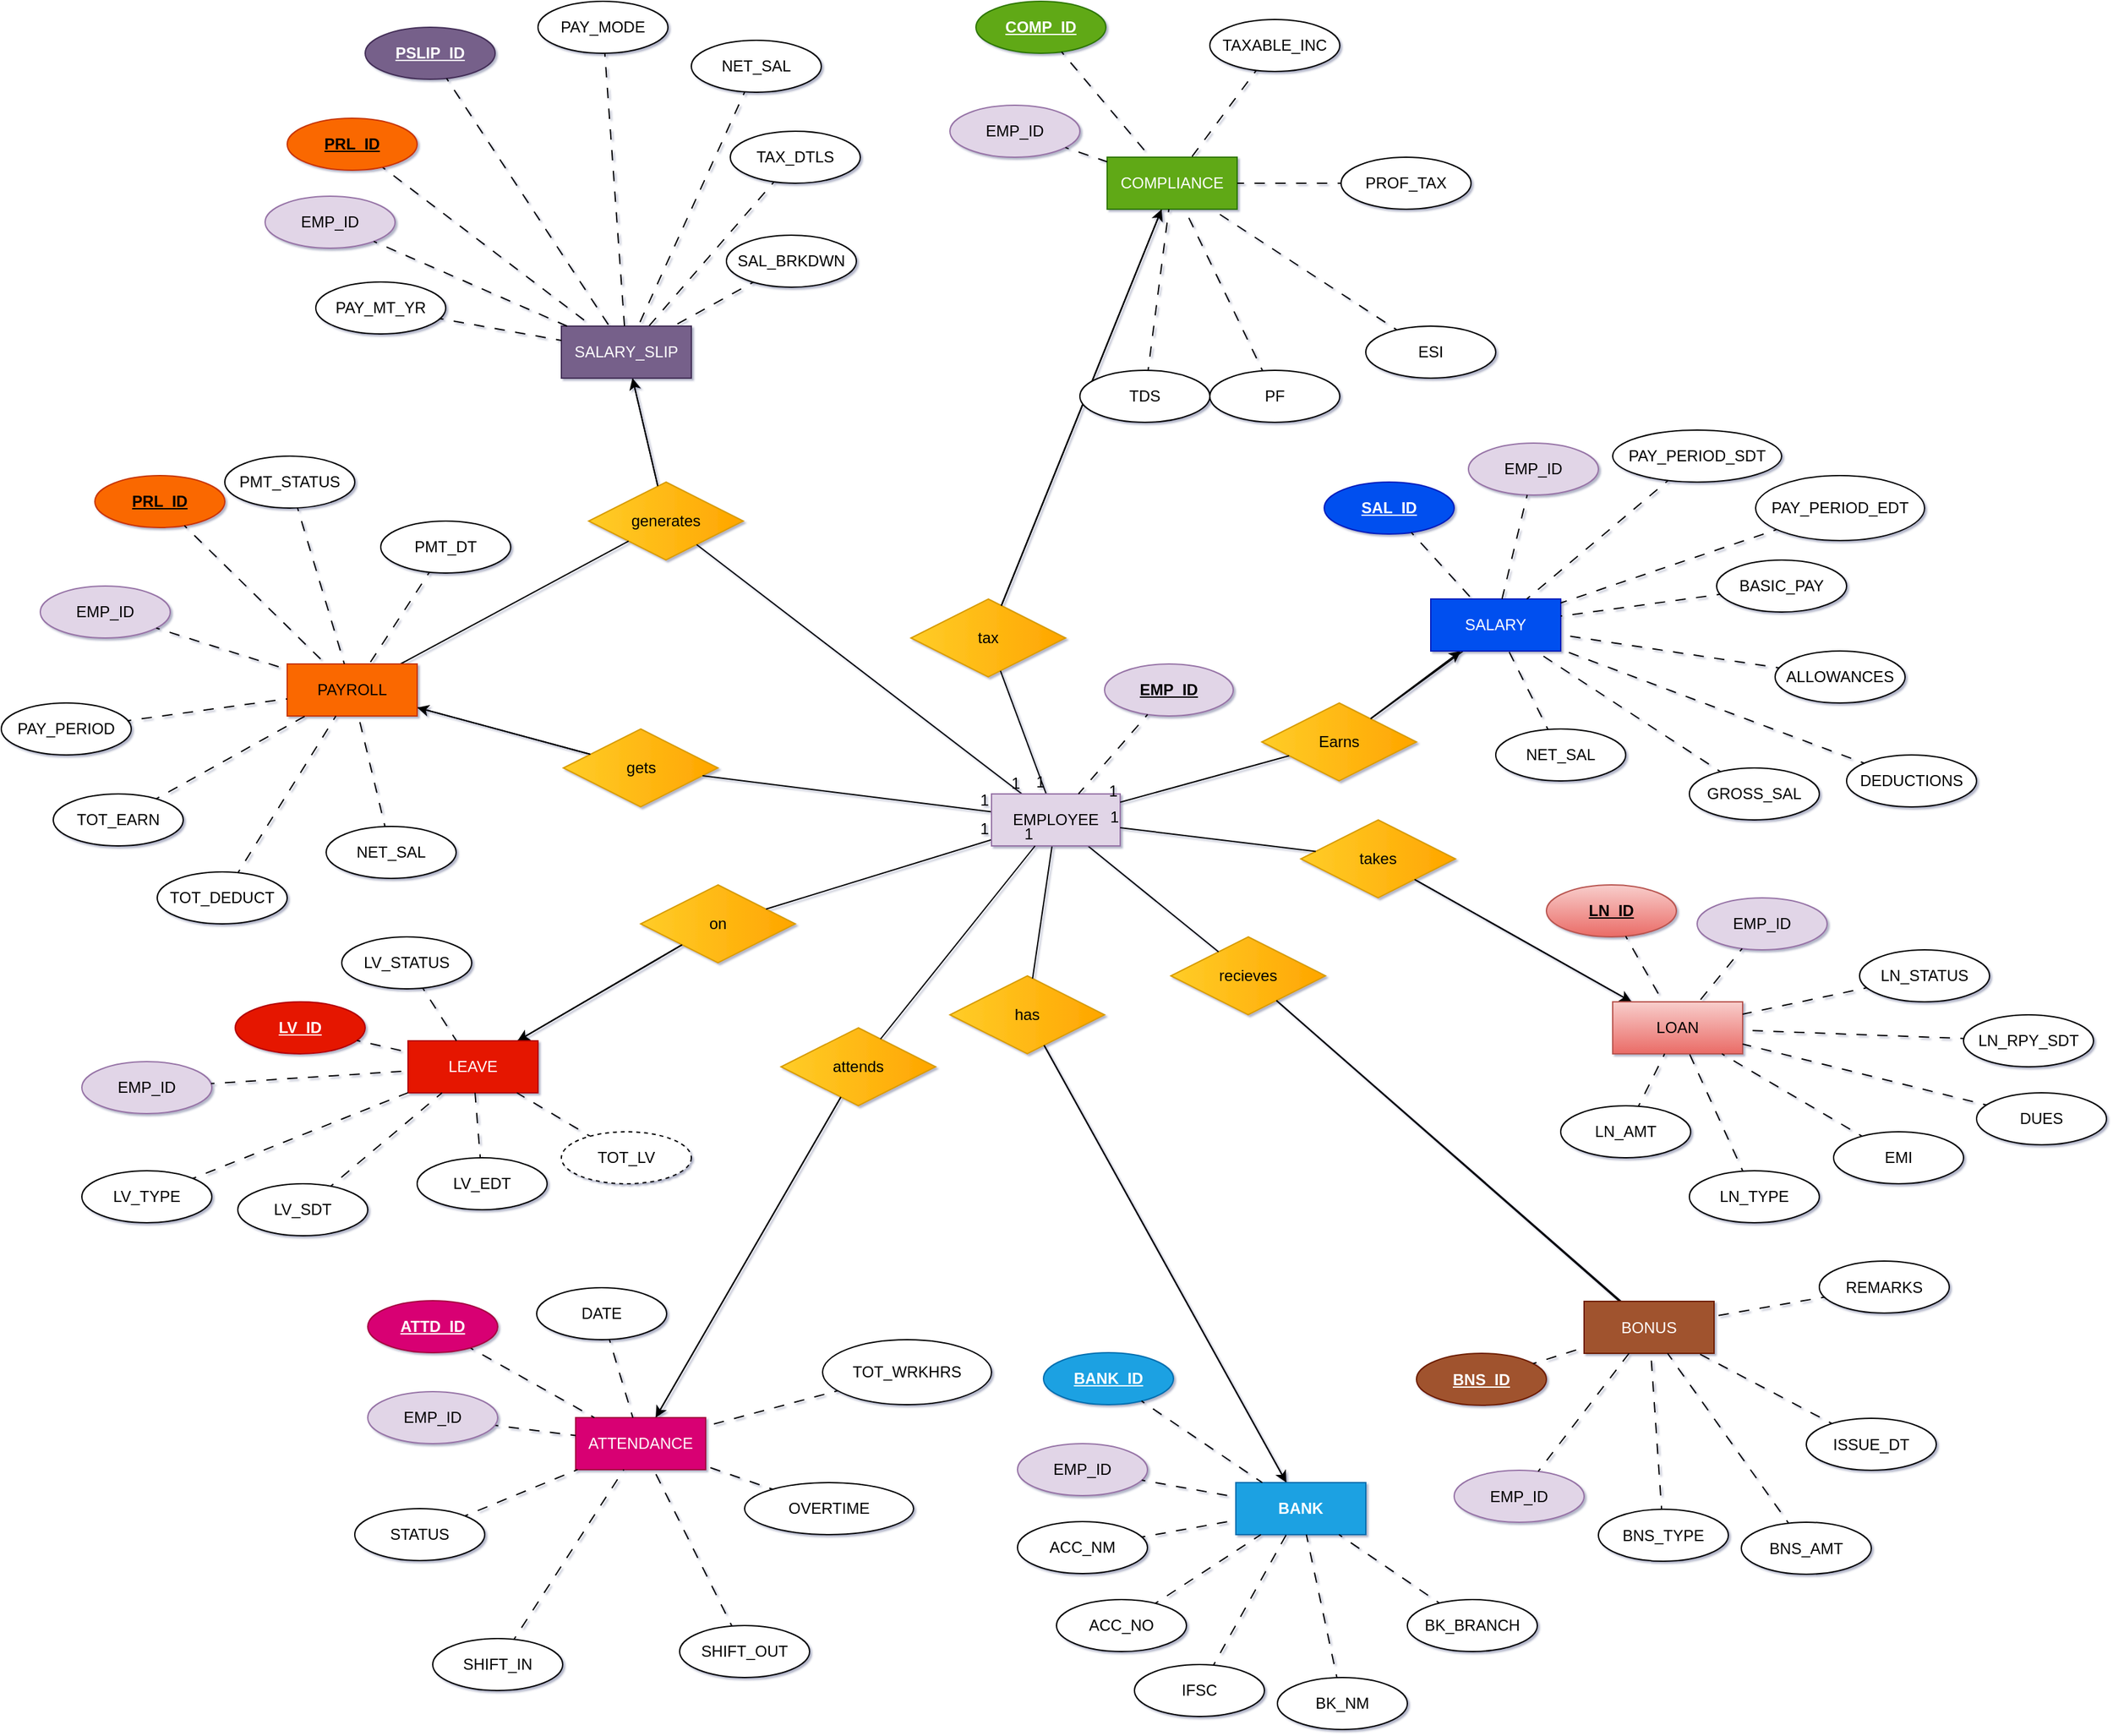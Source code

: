 <mxfile version="24.7.17">
  <diagram id="R2lEEEUBdFMjLlhIrx00" name="Page-1">
    <mxGraphModel dx="5960" dy="3628" grid="1" gridSize="10" guides="1" tooltips="1" connect="1" arrows="1" fold="1" page="1" pageScale="1" pageWidth="1169" pageHeight="827" background="none" math="0" shadow="1" extFonts="Permanent Marker^https://fonts.googleapis.com/css?family=Permanent+Marker">
      <root>
        <mxCell id="0" />
        <mxCell id="1" parent="0" visible="0" />
        <mxCell id="AJ5DB08YamrML9l8Sahd-35" value="" style="endArrow=classic;html=1;rounded=0;" parent="1" source="B0nHA1CjkwMBzfjuuoLk-62" target="B0nHA1CjkwMBzfjuuoLk-3" edge="1">
          <mxGeometry width="50" height="50" relative="1" as="geometry">
            <mxPoint x="-1668" y="-1180" as="sourcePoint" />
            <mxPoint x="-1618" y="-1230" as="targetPoint" />
          </mxGeometry>
        </mxCell>
        <mxCell id="AJ5DB08YamrML9l8Sahd-36" value="" style="endArrow=classic;html=1;rounded=0;" parent="1" source="B0nHA1CjkwMBzfjuuoLk-57" target="B0nHA1CjkwMBzfjuuoLk-6" edge="1">
          <mxGeometry width="50" height="50" relative="1" as="geometry">
            <mxPoint x="-1668" y="-1180" as="sourcePoint" />
            <mxPoint x="-1618" y="-1230" as="targetPoint" />
          </mxGeometry>
        </mxCell>
        <mxCell id="AJ5DB08YamrML9l8Sahd-38" value="" style="endArrow=classic;html=1;rounded=0;" parent="1" source="B0nHA1CjkwMBzfjuuoLk-52" target="B0nHA1CjkwMBzfjuuoLk-4" edge="1">
          <mxGeometry width="50" height="50" relative="1" as="geometry">
            <mxPoint x="-1668" y="-1180" as="sourcePoint" />
            <mxPoint x="-1618" y="-1230" as="targetPoint" />
          </mxGeometry>
        </mxCell>
        <mxCell id="y-TOsAkke1c8q-5eCv3_-7" value="ENTITY" parent="0" visible="0" />
        <mxCell id="y-TOsAkke1c8q-5eCv3_-8" value="EMPLOYEE" style="whiteSpace=wrap;html=1;align=center;fillColor=#e1d5e7;strokeColor=#9673a6;" parent="y-TOsAkke1c8q-5eCv3_-7" vertex="1">
          <mxGeometry x="-585" y="210" width="100" height="40" as="geometry" />
        </mxCell>
        <mxCell id="y-TOsAkke1c8q-5eCv3_-19" value="LOAN" style="whiteSpace=wrap;html=1;align=center;fillColor=#e3c800;fontColor=#000000;strokeColor=#B09500;" parent="y-TOsAkke1c8q-5eCv3_-7" vertex="1">
          <mxGeometry x="-490" y="4100" width="100" height="40" as="geometry" />
        </mxCell>
        <mxCell id="y-TOsAkke1c8q-5eCv3_-40" value="ATTENDANCE" style="whiteSpace=wrap;html=1;align=center;fillColor=#d80073;fontColor=#ffffff;strokeColor=#A50040;" parent="y-TOsAkke1c8q-5eCv3_-7" vertex="1">
          <mxGeometry x="-460" y="1310" width="100" height="40" as="geometry" />
        </mxCell>
        <mxCell id="y-TOsAkke1c8q-5eCv3_-41" value="COMPLIANCE" style="whiteSpace=wrap;html=1;align=center;fillColor=#60a917;strokeColor=#2D7600;fontColor=#ffffff;" parent="y-TOsAkke1c8q-5eCv3_-7" vertex="1">
          <mxGeometry x="-430" y="1840" width="100" height="40" as="geometry" />
        </mxCell>
        <mxCell id="y-TOsAkke1c8q-5eCv3_-42" value="SALARY" style="whiteSpace=wrap;html=1;align=center;fillColor=#0050ef;strokeColor=#001DBC;fontColor=#ffffff;" parent="y-TOsAkke1c8q-5eCv3_-7" vertex="1">
          <mxGeometry x="-455" y="640" width="100" height="40" as="geometry" />
        </mxCell>
        <mxCell id="y-TOsAkke1c8q-5eCv3_-312" value="PAYROLL" style="whiteSpace=wrap;html=1;align=center;fillColor=#fa6800;fontColor=#000000;strokeColor=#C73500;" parent="y-TOsAkke1c8q-5eCv3_-7" vertex="1">
          <mxGeometry x="-500" y="3550" width="100" height="40" as="geometry" />
        </mxCell>
        <mxCell id="y-TOsAkke1c8q-5eCv3_-313" value="LEAVE" style="whiteSpace=wrap;html=1;align=center;fillColor=#e51400;fontColor=#ffffff;strokeColor=#B20000;" parent="y-TOsAkke1c8q-5eCv3_-7" vertex="1">
          <mxGeometry x="-442.5" y="2950" width="100" height="40" as="geometry" />
        </mxCell>
        <mxCell id="y-TOsAkke1c8q-5eCv3_-314" value="&lt;b&gt;BANK&lt;/b&gt;" style="whiteSpace=wrap;html=1;align=center;fillColor=#1ba1e2;fontColor=#ffffff;strokeColor=#006EAF;" parent="y-TOsAkke1c8q-5eCv3_-7" vertex="1">
          <mxGeometry x="-427.5" y="2430" width="100" height="40" as="geometry" />
        </mxCell>
        <mxCell id="y-TOsAkke1c8q-5eCv3_-457" value="BONUS" style="whiteSpace=wrap;html=1;align=center;fillColor=#a0522d;fontColor=#ffffff;strokeColor=#6D1F00;" parent="y-TOsAkke1c8q-5eCv3_-7" vertex="1">
          <mxGeometry x="-470" y="4630" width="100" height="40" as="geometry" />
        </mxCell>
        <mxCell id="y-TOsAkke1c8q-5eCv3_-458" value="SALARY_SLIP" style="whiteSpace=wrap;html=1;align=center;fillColor=#76608a;fontColor=#ffffff;strokeColor=#432D57;" parent="y-TOsAkke1c8q-5eCv3_-7" vertex="1">
          <mxGeometry x="-460" y="5125" width="100" height="40" as="geometry" />
        </mxCell>
        <mxCell id="y-TOsAkke1c8q-5eCv3_-13" value="ATTRIBUTES" parent="0" visible="0" />
        <mxCell id="y-TOsAkke1c8q-5eCv3_-62" value="GNDR" style="ellipse;whiteSpace=wrap;html=1;align=center;" parent="y-TOsAkke1c8q-5eCv3_-13" vertex="1">
          <mxGeometry x="-605" y="320" width="100" height="40" as="geometry" />
        </mxCell>
        <mxCell id="y-TOsAkke1c8q-5eCv3_-63" value="" style="endArrow=none;html=1;rounded=0;flowAnimation=1;" parent="y-TOsAkke1c8q-5eCv3_-13" source="y-TOsAkke1c8q-5eCv3_-62" target="y-TOsAkke1c8q-5eCv3_-8" edge="1">
          <mxGeometry relative="1" as="geometry">
            <mxPoint x="-502" y="203" as="sourcePoint" />
            <mxPoint x="-609" y="160" as="targetPoint" />
          </mxGeometry>
        </mxCell>
        <mxCell id="y-TOsAkke1c8q-5eCv3_-64" value="DOB" style="ellipse;whiteSpace=wrap;html=1;align=center;" parent="y-TOsAkke1c8q-5eCv3_-13" vertex="1">
          <mxGeometry x="-685" y="370" width="100" height="40" as="geometry" />
        </mxCell>
        <mxCell id="y-TOsAkke1c8q-5eCv3_-65" value="" style="endArrow=none;html=1;rounded=0;flowAnimation=1;" parent="y-TOsAkke1c8q-5eCv3_-13" source="y-TOsAkke1c8q-5eCv3_-64" target="y-TOsAkke1c8q-5eCv3_-8" edge="1">
          <mxGeometry relative="1" as="geometry">
            <mxPoint x="-602" y="218" as="sourcePoint" />
            <mxPoint x="-617" y="160" as="targetPoint" />
          </mxGeometry>
        </mxCell>
        <mxCell id="y-TOsAkke1c8q-5eCv3_-66" value="EMP_LNM" style="ellipse;whiteSpace=wrap;html=1;align=center;" parent="y-TOsAkke1c8q-5eCv3_-13" vertex="1">
          <mxGeometry x="-765" y="310" width="100" height="40" as="geometry" />
        </mxCell>
        <mxCell id="y-TOsAkke1c8q-5eCv3_-67" value="" style="endArrow=none;html=1;rounded=0;flowAnimation=1;" parent="y-TOsAkke1c8q-5eCv3_-13" source="y-TOsAkke1c8q-5eCv3_-66" target="y-TOsAkke1c8q-5eCv3_-8" edge="1">
          <mxGeometry relative="1" as="geometry">
            <mxPoint x="-592" y="228" as="sourcePoint" />
            <mxPoint x="-626" y="160" as="targetPoint" />
          </mxGeometry>
        </mxCell>
        <mxCell id="y-TOsAkke1c8q-5eCv3_-68" value="" style="endArrow=none;html=1;rounded=0;flowAnimation=1;" parent="y-TOsAkke1c8q-5eCv3_-13" source="y-TOsAkke1c8q-5eCv3_-77" target="y-TOsAkke1c8q-5eCv3_-8" edge="1">
          <mxGeometry relative="1" as="geometry">
            <mxPoint x="-457.834" y="262.207" as="sourcePoint" />
            <mxPoint x="-590" y="160" as="targetPoint" />
          </mxGeometry>
        </mxCell>
        <mxCell id="y-TOsAkke1c8q-5eCv3_-69" value="ADDR" style="ellipse;whiteSpace=wrap;html=1;align=center;" parent="y-TOsAkke1c8q-5eCv3_-13" vertex="1">
          <mxGeometry x="-360" y="360" width="100" height="40" as="geometry" />
        </mxCell>
        <mxCell id="y-TOsAkke1c8q-5eCv3_-70" value="" style="endArrow=none;html=1;rounded=0;flowAnimation=1;" parent="y-TOsAkke1c8q-5eCv3_-13" source="y-TOsAkke1c8q-5eCv3_-69" target="y-TOsAkke1c8q-5eCv3_-8" edge="1">
          <mxGeometry relative="1" as="geometry">
            <mxPoint x="-300.29" y="158" as="sourcePoint" />
            <mxPoint x="-599" y="160" as="targetPoint" />
          </mxGeometry>
        </mxCell>
        <mxCell id="y-TOsAkke1c8q-5eCv3_-71" value="EMAIL" style="ellipse;whiteSpace=wrap;html=1;align=center;" parent="y-TOsAkke1c8q-5eCv3_-13" vertex="1">
          <mxGeometry x="-330" y="300" width="100" height="40" as="geometry" />
        </mxCell>
        <mxCell id="y-TOsAkke1c8q-5eCv3_-72" value="" style="endArrow=none;html=1;rounded=0;flowAnimation=1;" parent="y-TOsAkke1c8q-5eCv3_-13" source="y-TOsAkke1c8q-5eCv3_-71" target="y-TOsAkke1c8q-5eCv3_-8" edge="1">
          <mxGeometry relative="1" as="geometry">
            <mxPoint x="-290.29" y="168" as="sourcePoint" />
            <mxPoint x="-581" y="160" as="targetPoint" />
          </mxGeometry>
        </mxCell>
        <mxCell id="y-TOsAkke1c8q-5eCv3_-73" value="DOJ" style="ellipse;whiteSpace=wrap;html=1;align=center;" parent="y-TOsAkke1c8q-5eCv3_-13" vertex="1">
          <mxGeometry x="-805" y="110" width="100" height="40" as="geometry" />
        </mxCell>
        <mxCell id="y-TOsAkke1c8q-5eCv3_-74" value="" style="endArrow=none;html=1;rounded=0;flowAnimation=1;" parent="y-TOsAkke1c8q-5eCv3_-13" source="y-TOsAkke1c8q-5eCv3_-73" target="y-TOsAkke1c8q-5eCv3_-8" edge="1">
          <mxGeometry relative="1" as="geometry">
            <mxPoint x="-280.29" y="178" as="sourcePoint" />
            <mxPoint x="-665" y="136" as="targetPoint" />
          </mxGeometry>
        </mxCell>
        <mxCell id="y-TOsAkke1c8q-5eCv3_-75" value="DESG" style="ellipse;whiteSpace=wrap;html=1;align=center;" parent="y-TOsAkke1c8q-5eCv3_-13" vertex="1">
          <mxGeometry x="-630" y="100" width="100" height="40" as="geometry" />
        </mxCell>
        <mxCell id="y-TOsAkke1c8q-5eCv3_-76" value="" style="endArrow=none;html=1;rounded=0;flowAnimation=1;" parent="y-TOsAkke1c8q-5eCv3_-13" source="y-TOsAkke1c8q-5eCv3_-75" target="y-TOsAkke1c8q-5eCv3_-8" edge="1">
          <mxGeometry relative="1" as="geometry">
            <mxPoint x="-175.29" y="18" as="sourcePoint" />
            <mxPoint x="-618" y="120" as="targetPoint" />
          </mxGeometry>
        </mxCell>
        <mxCell id="y-TOsAkke1c8q-5eCv3_-77" value="PHNO" style="ellipse;shape=doubleEllipse;margin=3;whiteSpace=wrap;html=1;align=center;" parent="y-TOsAkke1c8q-5eCv3_-13" vertex="1">
          <mxGeometry x="-505" y="380" width="100" height="40" as="geometry" />
        </mxCell>
        <mxCell id="y-TOsAkke1c8q-5eCv3_-78" value="POS" style="ellipse;whiteSpace=wrap;html=1;align=center;" parent="y-TOsAkke1c8q-5eCv3_-13" vertex="1">
          <mxGeometry x="-545" y="20" width="100" height="40" as="geometry" />
        </mxCell>
        <mxCell id="y-TOsAkke1c8q-5eCv3_-79" value="" style="endArrow=none;html=1;rounded=0;flowAnimation=1;" parent="y-TOsAkke1c8q-5eCv3_-13" source="y-TOsAkke1c8q-5eCv3_-78" target="y-TOsAkke1c8q-5eCv3_-8" edge="1">
          <mxGeometry relative="1" as="geometry">
            <mxPoint x="-85.29" y="68" as="sourcePoint" />
            <mxPoint x="-582" y="120" as="targetPoint" />
          </mxGeometry>
        </mxCell>
        <mxCell id="y-TOsAkke1c8q-5eCv3_-80" value="EMP_FNM" style="ellipse;whiteSpace=wrap;html=1;align=center;" parent="y-TOsAkke1c8q-5eCv3_-13" vertex="1">
          <mxGeometry x="-765" y="240" width="100" height="40" as="geometry" />
        </mxCell>
        <mxCell id="y-TOsAkke1c8q-5eCv3_-81" value="&lt;b&gt;EMP_ID&lt;/b&gt;" style="ellipse;whiteSpace=wrap;html=1;align=center;fontStyle=4;fillColor=#e1d5e7;strokeColor=#9673a6;" parent="y-TOsAkke1c8q-5eCv3_-13" vertex="1">
          <mxGeometry x="-765" y="35" width="100" height="40" as="geometry" />
        </mxCell>
        <mxCell id="y-TOsAkke1c8q-5eCv3_-82" value="" style="endArrow=none;html=1;rounded=0;flowAnimation=1;" parent="y-TOsAkke1c8q-5eCv3_-13" source="y-TOsAkke1c8q-5eCv3_-81" target="y-TOsAkke1c8q-5eCv3_-8" edge="1">
          <mxGeometry relative="1" as="geometry">
            <mxPoint x="-415" y="300" as="sourcePoint" />
            <mxPoint x="-655" y="120" as="targetPoint" />
          </mxGeometry>
        </mxCell>
        <mxCell id="y-TOsAkke1c8q-5eCv3_-83" value="" style="endArrow=none;html=1;rounded=0;flowAnimation=1;" parent="y-TOsAkke1c8q-5eCv3_-13" source="y-TOsAkke1c8q-5eCv3_-80" target="y-TOsAkke1c8q-5eCv3_-8" edge="1">
          <mxGeometry relative="1" as="geometry">
            <mxPoint x="-622" y="198" as="sourcePoint" />
            <mxPoint x="-632" y="160" as="targetPoint" />
          </mxGeometry>
        </mxCell>
        <mxCell id="y-TOsAkke1c8q-5eCv3_-131" value="TYPE" style="ellipse;whiteSpace=wrap;html=1;align=center;" parent="y-TOsAkke1c8q-5eCv3_-13" vertex="1">
          <mxGeometry x="-410" y="75" width="100" height="40" as="geometry" />
        </mxCell>
        <mxCell id="y-TOsAkke1c8q-5eCv3_-132" value="" style="endArrow=none;html=1;rounded=0;flowAnimation=1;" parent="y-TOsAkke1c8q-5eCv3_-13" source="y-TOsAkke1c8q-5eCv3_-131" target="y-TOsAkke1c8q-5eCv3_-8" edge="1">
          <mxGeometry relative="1" as="geometry">
            <mxPoint x="-15.29" y="88" as="sourcePoint" />
            <mxPoint x="-457" y="220" as="targetPoint" />
          </mxGeometry>
        </mxCell>
        <mxCell id="y-TOsAkke1c8q-5eCv3_-133" value="STATUS" style="ellipse;whiteSpace=wrap;html=1;align=center;" parent="y-TOsAkke1c8q-5eCv3_-13" vertex="1">
          <mxGeometry x="-270" y="150" width="100" height="40" as="geometry" />
        </mxCell>
        <mxCell id="y-TOsAkke1c8q-5eCv3_-134" value="" style="endArrow=none;html=1;rounded=0;flowAnimation=1;" parent="y-TOsAkke1c8q-5eCv3_-13" source="y-TOsAkke1c8q-5eCv3_-133" target="y-TOsAkke1c8q-5eCv3_-8" edge="1">
          <mxGeometry relative="1" as="geometry">
            <mxPoint x="74.71" y="138" as="sourcePoint" />
            <mxPoint x="-433" y="220" as="targetPoint" />
          </mxGeometry>
        </mxCell>
        <mxCell id="y-TOsAkke1c8q-5eCv3_-161" value="ALLOWANCES" style="ellipse;whiteSpace=wrap;html=1;align=center;" parent="y-TOsAkke1c8q-5eCv3_-13" vertex="1">
          <mxGeometry x="-550" y="920" width="100" height="40" as="geometry" />
        </mxCell>
        <mxCell id="y-TOsAkke1c8q-5eCv3_-162" value="" style="endArrow=none;html=1;rounded=0;flowAnimation=1;" parent="y-TOsAkke1c8q-5eCv3_-13" source="y-TOsAkke1c8q-5eCv3_-161" target="y-TOsAkke1c8q-5eCv3_-42" edge="1">
          <mxGeometry relative="1" as="geometry">
            <mxPoint x="-412" y="603" as="sourcePoint" />
            <mxPoint x="-449" y="650" as="targetPoint" />
          </mxGeometry>
        </mxCell>
        <mxCell id="y-TOsAkke1c8q-5eCv3_-163" value="BASIC_PAY" style="ellipse;whiteSpace=wrap;html=1;align=center;" parent="y-TOsAkke1c8q-5eCv3_-13" vertex="1">
          <mxGeometry x="-595" y="770" width="100" height="40" as="geometry" />
        </mxCell>
        <mxCell id="y-TOsAkke1c8q-5eCv3_-164" value="" style="endArrow=none;html=1;rounded=0;flowAnimation=1;" parent="y-TOsAkke1c8q-5eCv3_-13" source="y-TOsAkke1c8q-5eCv3_-163" target="y-TOsAkke1c8q-5eCv3_-42" edge="1">
          <mxGeometry relative="1" as="geometry">
            <mxPoint x="-512" y="618" as="sourcePoint" />
            <mxPoint x="-457" y="650" as="targetPoint" />
          </mxGeometry>
        </mxCell>
        <mxCell id="y-TOsAkke1c8q-5eCv3_-165" value="" style="endArrow=none;html=1;rounded=0;flowAnimation=1;" parent="y-TOsAkke1c8q-5eCv3_-13" source="y-TOsAkke1c8q-5eCv3_-200" target="y-TOsAkke1c8q-5eCv3_-42" edge="1">
          <mxGeometry relative="1" as="geometry">
            <mxPoint x="-368.421" y="780.047" as="sourcePoint" />
            <mxPoint x="-436" y="650" as="targetPoint" />
          </mxGeometry>
        </mxCell>
        <mxCell id="y-TOsAkke1c8q-5eCv3_-166" value="GROSS_SAL" style="ellipse;whiteSpace=wrap;html=1;align=center;" parent="y-TOsAkke1c8q-5eCv3_-13" vertex="1">
          <mxGeometry x="-445" y="850" width="100" height="40" as="geometry" />
        </mxCell>
        <mxCell id="y-TOsAkke1c8q-5eCv3_-167" value="" style="endArrow=none;html=1;rounded=0;flowAnimation=1;" parent="y-TOsAkke1c8q-5eCv3_-13" source="y-TOsAkke1c8q-5eCv3_-166" target="y-TOsAkke1c8q-5eCv3_-42" edge="1">
          <mxGeometry relative="1" as="geometry">
            <mxPoint x="-210.29" y="558" as="sourcePoint" />
            <mxPoint x="-430" y="650" as="targetPoint" />
          </mxGeometry>
        </mxCell>
        <mxCell id="y-TOsAkke1c8q-5eCv3_-168" value="NET_SAL" style="ellipse;whiteSpace=wrap;html=1;align=center;" parent="y-TOsAkke1c8q-5eCv3_-13" vertex="1">
          <mxGeometry x="-230" y="720" width="100" height="40" as="geometry" />
        </mxCell>
        <mxCell id="y-TOsAkke1c8q-5eCv3_-169" value="" style="endArrow=none;html=1;rounded=0;flowAnimation=1;" parent="y-TOsAkke1c8q-5eCv3_-13" source="y-TOsAkke1c8q-5eCv3_-168" target="y-TOsAkke1c8q-5eCv3_-42" edge="1">
          <mxGeometry relative="1" as="geometry">
            <mxPoint x="-200.29" y="568" as="sourcePoint" />
            <mxPoint x="-414" y="650" as="targetPoint" />
          </mxGeometry>
        </mxCell>
        <mxCell id="y-TOsAkke1c8q-5eCv3_-170" value="EMP_ID" style="ellipse;whiteSpace=wrap;html=1;align=center;fillColor=#e1d5e7;strokeColor=#9673a6;" parent="y-TOsAkke1c8q-5eCv3_-13" vertex="1">
          <mxGeometry x="-645" y="690" width="100" height="40" as="geometry" />
        </mxCell>
        <mxCell id="y-TOsAkke1c8q-5eCv3_-171" value="" style="endArrow=none;html=1;rounded=0;flowAnimation=1;" parent="y-TOsAkke1c8q-5eCv3_-13" source="y-TOsAkke1c8q-5eCv3_-170" target="y-TOsAkke1c8q-5eCv3_-42" edge="1">
          <mxGeometry relative="1" as="geometry">
            <mxPoint x="-190.29" y="578" as="sourcePoint" />
            <mxPoint x="-489" y="610" as="targetPoint" />
          </mxGeometry>
        </mxCell>
        <mxCell id="y-TOsAkke1c8q-5eCv3_-173" value="&lt;b&gt;SAL_ID&lt;/b&gt;" style="ellipse;whiteSpace=wrap;html=1;align=center;fontStyle=4;fillColor=#0050ef;fontColor=#ffffff;strokeColor=#001DBC;" parent="y-TOsAkke1c8q-5eCv3_-13" vertex="1">
          <mxGeometry x="-695" y="610" width="100" height="40" as="geometry" />
        </mxCell>
        <mxCell id="y-TOsAkke1c8q-5eCv3_-174" value="" style="endArrow=none;html=1;rounded=0;flowAnimation=1;" parent="y-TOsAkke1c8q-5eCv3_-13" source="y-TOsAkke1c8q-5eCv3_-173" target="y-TOsAkke1c8q-5eCv3_-42" edge="1">
          <mxGeometry relative="1" as="geometry">
            <mxPoint x="-325" y="700" as="sourcePoint" />
            <mxPoint x="-465" y="580" as="targetPoint" />
          </mxGeometry>
        </mxCell>
        <mxCell id="y-TOsAkke1c8q-5eCv3_-175" value="PAY_PERIOD_EDT" style="ellipse;whiteSpace=wrap;html=1;align=center;" parent="y-TOsAkke1c8q-5eCv3_-13" vertex="1">
          <mxGeometry x="-290" y="590" width="130" height="50" as="geometry" />
        </mxCell>
        <mxCell id="y-TOsAkke1c8q-5eCv3_-176" value="" style="endArrow=none;html=1;rounded=0;flowAnimation=1;" parent="y-TOsAkke1c8q-5eCv3_-13" source="y-TOsAkke1c8q-5eCv3_-175" target="y-TOsAkke1c8q-5eCv3_-42" edge="1">
          <mxGeometry relative="1" as="geometry">
            <mxPoint x="-72" y="623" as="sourcePoint" />
            <mxPoint x="-109" y="670" as="targetPoint" />
          </mxGeometry>
        </mxCell>
        <mxCell id="y-TOsAkke1c8q-5eCv3_-177" value="PAY_PERIOD_SDT" style="ellipse;whiteSpace=wrap;html=1;align=center;" parent="y-TOsAkke1c8q-5eCv3_-13" vertex="1">
          <mxGeometry x="-285" y="790" width="130" height="40" as="geometry" />
        </mxCell>
        <mxCell id="y-TOsAkke1c8q-5eCv3_-178" value="" style="endArrow=none;html=1;rounded=0;flowAnimation=1;" parent="y-TOsAkke1c8q-5eCv3_-13" source="y-TOsAkke1c8q-5eCv3_-177" target="y-TOsAkke1c8q-5eCv3_-42" edge="1">
          <mxGeometry relative="1" as="geometry">
            <mxPoint x="-172" y="638" as="sourcePoint" />
            <mxPoint x="-117" y="670" as="targetPoint" />
          </mxGeometry>
        </mxCell>
        <mxCell id="y-TOsAkke1c8q-5eCv3_-200" value="DEDUCTIONS" style="ellipse;whiteSpace=wrap;html=1;align=center;" parent="y-TOsAkke1c8q-5eCv3_-13" vertex="1">
          <mxGeometry x="-330" y="950" width="100" height="40" as="geometry" />
        </mxCell>
        <mxCell id="y-TOsAkke1c8q-5eCv3_-208" value="DATE" style="ellipse;whiteSpace=wrap;html=1;align=center;" parent="y-TOsAkke1c8q-5eCv3_-13" vertex="1">
          <mxGeometry x="-490" y="1210" width="100" height="40" as="geometry" />
        </mxCell>
        <mxCell id="y-TOsAkke1c8q-5eCv3_-209" value="" style="endArrow=none;html=1;rounded=0;flowAnimation=1;" parent="y-TOsAkke1c8q-5eCv3_-13" source="y-TOsAkke1c8q-5eCv3_-208" target="y-TOsAkke1c8q-5eCv3_-40" edge="1">
          <mxGeometry relative="1" as="geometry">
            <mxPoint x="-467" y="1573" as="sourcePoint" />
            <mxPoint x="-467" y="1560" as="targetPoint" />
          </mxGeometry>
        </mxCell>
        <mxCell id="y-TOsAkke1c8q-5eCv3_-211" value="" style="endArrow=none;html=1;rounded=0;flowAnimation=1;" parent="y-TOsAkke1c8q-5eCv3_-13" source="y-TOsAkke1c8q-5eCv3_-224" target="y-TOsAkke1c8q-5eCv3_-40" edge="1">
          <mxGeometry relative="1" as="geometry">
            <mxPoint x="-570.001" y="1590.616" as="sourcePoint" />
            <mxPoint x="-455.31" y="1410" as="targetPoint" />
          </mxGeometry>
        </mxCell>
        <mxCell id="y-TOsAkke1c8q-5eCv3_-212" value="" style="endArrow=none;html=1;rounded=0;flowAnimation=1;" parent="y-TOsAkke1c8q-5eCv3_-13" source="y-TOsAkke1c8q-5eCv3_-223" target="y-TOsAkke1c8q-5eCv3_-40" edge="1">
          <mxGeometry relative="1" as="geometry">
            <mxPoint x="-423.421" y="1750.047" as="sourcePoint" />
            <mxPoint x="-456" y="1560" as="targetPoint" />
          </mxGeometry>
        </mxCell>
        <mxCell id="y-TOsAkke1c8q-5eCv3_-213" value="STATUS" style="ellipse;whiteSpace=wrap;html=1;align=center;" parent="y-TOsAkke1c8q-5eCv3_-13" vertex="1">
          <mxGeometry x="-630" y="1380" width="100" height="40" as="geometry" />
        </mxCell>
        <mxCell id="y-TOsAkke1c8q-5eCv3_-214" value="" style="endArrow=none;html=1;rounded=0;flowAnimation=1;" parent="y-TOsAkke1c8q-5eCv3_-13" source="y-TOsAkke1c8q-5eCv3_-213" target="y-TOsAkke1c8q-5eCv3_-40" edge="1">
          <mxGeometry relative="1" as="geometry">
            <mxPoint x="-265.29" y="1528" as="sourcePoint" />
            <mxPoint x="-456" y="1560" as="targetPoint" />
          </mxGeometry>
        </mxCell>
        <mxCell id="y-TOsAkke1c8q-5eCv3_-215" value="SHIFT_OUT" style="ellipse;whiteSpace=wrap;html=1;align=center;" parent="y-TOsAkke1c8q-5eCv3_-13" vertex="1">
          <mxGeometry x="-380" y="1470" width="100" height="40" as="geometry" />
        </mxCell>
        <mxCell id="y-TOsAkke1c8q-5eCv3_-216" value="" style="endArrow=none;html=1;rounded=0;flowAnimation=1;" parent="y-TOsAkke1c8q-5eCv3_-13" source="y-TOsAkke1c8q-5eCv3_-215" target="y-TOsAkke1c8q-5eCv3_-40" edge="1">
          <mxGeometry relative="1" as="geometry">
            <mxPoint x="-255.29" y="1538" as="sourcePoint" />
            <mxPoint x="-445" y="1560" as="targetPoint" />
          </mxGeometry>
        </mxCell>
        <mxCell id="y-TOsAkke1c8q-5eCv3_-218" value="" style="endArrow=none;html=1;rounded=0;flowAnimation=1;" parent="y-TOsAkke1c8q-5eCv3_-13" source="y-TOsAkke1c8q-5eCv3_-225" target="y-TOsAkke1c8q-5eCv3_-40" edge="1">
          <mxGeometry relative="1" as="geometry">
            <mxPoint x="-570" y="1440" as="sourcePoint" />
            <mxPoint x="-487" y="1560" as="targetPoint" />
          </mxGeometry>
        </mxCell>
        <mxCell id="y-TOsAkke1c8q-5eCv3_-219" value="TOT_WRKHRS" style="ellipse;whiteSpace=wrap;html=1;align=center;" parent="y-TOsAkke1c8q-5eCv3_-13" vertex="1">
          <mxGeometry x="-270" y="1250" width="130" height="50" as="geometry" />
        </mxCell>
        <mxCell id="y-TOsAkke1c8q-5eCv3_-220" value="" style="endArrow=none;html=1;rounded=0;flowAnimation=1;" parent="y-TOsAkke1c8q-5eCv3_-13" source="y-TOsAkke1c8q-5eCv3_-219" target="y-TOsAkke1c8q-5eCv3_-40" edge="1">
          <mxGeometry relative="1" as="geometry">
            <mxPoint x="-127" y="1593" as="sourcePoint" />
            <mxPoint x="-428" y="1560" as="targetPoint" />
          </mxGeometry>
        </mxCell>
        <mxCell id="y-TOsAkke1c8q-5eCv3_-221" value="OVERTIME" style="ellipse;whiteSpace=wrap;html=1;align=center;" parent="y-TOsAkke1c8q-5eCv3_-13" vertex="1">
          <mxGeometry x="-330" y="1360" width="130" height="40" as="geometry" />
        </mxCell>
        <mxCell id="y-TOsAkke1c8q-5eCv3_-222" value="" style="endArrow=none;html=1;rounded=0;flowAnimation=1;" parent="y-TOsAkke1c8q-5eCv3_-13" source="y-TOsAkke1c8q-5eCv3_-221" target="y-TOsAkke1c8q-5eCv3_-40" edge="1">
          <mxGeometry relative="1" as="geometry">
            <mxPoint x="-227" y="1608" as="sourcePoint" />
            <mxPoint x="-445" y="1560" as="targetPoint" />
          </mxGeometry>
        </mxCell>
        <mxCell id="y-TOsAkke1c8q-5eCv3_-223" value="SHIFT_IN" style="ellipse;whiteSpace=wrap;html=1;align=center;" parent="y-TOsAkke1c8q-5eCv3_-13" vertex="1">
          <mxGeometry x="-570" y="1480" width="100" height="40" as="geometry" />
        </mxCell>
        <mxCell id="y-TOsAkke1c8q-5eCv3_-224" value="&lt;b&gt;ATTD_ID&lt;/b&gt;" style="ellipse;whiteSpace=wrap;html=1;align=center;fontStyle=4;fillColor=#d80073;strokeColor=#A50040;fontColor=#ffffff;" parent="y-TOsAkke1c8q-5eCv3_-13" vertex="1">
          <mxGeometry x="-620" y="1220" width="100" height="40" as="geometry" />
        </mxCell>
        <mxCell id="y-TOsAkke1c8q-5eCv3_-225" value="EMP_ID" style="ellipse;whiteSpace=wrap;html=1;align=center;fillColor=#e1d5e7;strokeColor=#9673a6;" parent="y-TOsAkke1c8q-5eCv3_-13" vertex="1">
          <mxGeometry x="-620" y="1290" width="100" height="40" as="geometry" />
        </mxCell>
        <mxCell id="y-TOsAkke1c8q-5eCv3_-282" value="PF" style="ellipse;whiteSpace=wrap;html=1;align=center;" parent="y-TOsAkke1c8q-5eCv3_-13" vertex="1">
          <mxGeometry x="-430" y="2000" width="100" height="40" as="geometry" />
        </mxCell>
        <mxCell id="y-TOsAkke1c8q-5eCv3_-283" value="" style="endArrow=none;html=1;rounded=0;flowAnimation=1;" parent="y-TOsAkke1c8q-5eCv3_-13" source="y-TOsAkke1c8q-5eCv3_-282" target="y-TOsAkke1c8q-5eCv3_-41" edge="1">
          <mxGeometry relative="1" as="geometry">
            <mxPoint x="-417" y="1880" as="sourcePoint" />
            <mxPoint x="-389" y="1830" as="targetPoint" />
          </mxGeometry>
        </mxCell>
        <mxCell id="y-TOsAkke1c8q-5eCv3_-284" value="TDS" style="ellipse;whiteSpace=wrap;html=1;align=center;" parent="y-TOsAkke1c8q-5eCv3_-13" vertex="1">
          <mxGeometry x="-580" y="1970" width="100" height="40" as="geometry" />
        </mxCell>
        <mxCell id="y-TOsAkke1c8q-5eCv3_-285" value="" style="endArrow=none;html=1;rounded=0;flowAnimation=1;" parent="y-TOsAkke1c8q-5eCv3_-13" source="y-TOsAkke1c8q-5eCv3_-284" target="y-TOsAkke1c8q-5eCv3_-41" edge="1">
          <mxGeometry relative="1" as="geometry">
            <mxPoint x="-517" y="1895" as="sourcePoint" />
            <mxPoint x="-393" y="1830" as="targetPoint" />
          </mxGeometry>
        </mxCell>
        <mxCell id="y-TOsAkke1c8q-5eCv3_-286" value="" style="endArrow=none;html=1;rounded=0;flowAnimation=1;" parent="y-TOsAkke1c8q-5eCv3_-13" source="y-TOsAkke1c8q-5eCv3_-295" target="y-TOsAkke1c8q-5eCv3_-41" edge="1">
          <mxGeometry relative="1" as="geometry">
            <mxPoint x="-373.421" y="2057.047" as="sourcePoint" />
            <mxPoint x="-379" y="1830" as="targetPoint" />
          </mxGeometry>
        </mxCell>
        <mxCell id="y-TOsAkke1c8q-5eCv3_-287" value="PROF_TAX" style="ellipse;whiteSpace=wrap;html=1;align=center;" parent="y-TOsAkke1c8q-5eCv3_-13" vertex="1">
          <mxGeometry x="-280" y="1900" width="100" height="40" as="geometry" />
        </mxCell>
        <mxCell id="y-TOsAkke1c8q-5eCv3_-288" value="" style="endArrow=none;html=1;rounded=0;flowAnimation=1;" parent="y-TOsAkke1c8q-5eCv3_-13" source="y-TOsAkke1c8q-5eCv3_-287" target="y-TOsAkke1c8q-5eCv3_-41" edge="1">
          <mxGeometry relative="1" as="geometry">
            <mxPoint x="-215.29" y="1835" as="sourcePoint" />
            <mxPoint x="-379" y="1830" as="targetPoint" />
          </mxGeometry>
        </mxCell>
        <mxCell id="y-TOsAkke1c8q-5eCv3_-289" value="TAXABLE_INC" style="ellipse;whiteSpace=wrap;html=1;align=center;" parent="y-TOsAkke1c8q-5eCv3_-13" vertex="1">
          <mxGeometry x="-320" y="1750" width="100" height="40" as="geometry" />
        </mxCell>
        <mxCell id="y-TOsAkke1c8q-5eCv3_-290" value="" style="endArrow=none;html=1;rounded=0;flowAnimation=1;" parent="y-TOsAkke1c8q-5eCv3_-13" source="y-TOsAkke1c8q-5eCv3_-289" target="y-TOsAkke1c8q-5eCv3_-41" edge="1">
          <mxGeometry relative="1" as="geometry">
            <mxPoint x="-205.29" y="1845" as="sourcePoint" />
            <mxPoint x="-370" y="1830" as="targetPoint" />
          </mxGeometry>
        </mxCell>
        <mxCell id="y-TOsAkke1c8q-5eCv3_-291" value="EMP_ID" style="ellipse;whiteSpace=wrap;html=1;align=center;fillColor=#e1d5e7;strokeColor=#9673a6;" parent="y-TOsAkke1c8q-5eCv3_-13" vertex="1">
          <mxGeometry x="-630" y="1850" width="100" height="40" as="geometry" />
        </mxCell>
        <mxCell id="y-TOsAkke1c8q-5eCv3_-292" value="" style="endArrow=none;html=1;rounded=0;flowAnimation=1;" parent="y-TOsAkke1c8q-5eCv3_-13" source="y-TOsAkke1c8q-5eCv3_-291" target="y-TOsAkke1c8q-5eCv3_-41" edge="1">
          <mxGeometry relative="1" as="geometry">
            <mxPoint x="-521.493" y="1875.149" as="sourcePoint" />
            <mxPoint x="-405" y="1830" as="targetPoint" />
          </mxGeometry>
        </mxCell>
        <mxCell id="y-TOsAkke1c8q-5eCv3_-293" value="&lt;b&gt;COMP_ID&lt;/b&gt;" style="ellipse;whiteSpace=wrap;html=1;align=center;fontStyle=4;fillColor=#60a917;fontColor=#ffffff;strokeColor=#2D7600;" parent="y-TOsAkke1c8q-5eCv3_-13" vertex="1">
          <mxGeometry x="-610" y="1770" width="100" height="40" as="geometry" />
        </mxCell>
        <mxCell id="y-TOsAkke1c8q-5eCv3_-294" value="" style="endArrow=none;html=1;rounded=0;flowAnimation=1;" parent="y-TOsAkke1c8q-5eCv3_-13" source="y-TOsAkke1c8q-5eCv3_-293" target="y-TOsAkke1c8q-5eCv3_-41" edge="1">
          <mxGeometry relative="1" as="geometry">
            <mxPoint x="-330" y="1977" as="sourcePoint" />
            <mxPoint x="-430" y="1828" as="targetPoint" />
          </mxGeometry>
        </mxCell>
        <mxCell id="y-TOsAkke1c8q-5eCv3_-295" value="ESI" style="ellipse;whiteSpace=wrap;html=1;align=center;" parent="y-TOsAkke1c8q-5eCv3_-13" vertex="1">
          <mxGeometry x="-310" y="2020" width="100" height="40" as="geometry" />
        </mxCell>
        <mxCell id="y-TOsAkke1c8q-5eCv3_-315" value="ACC_NM" style="ellipse;whiteSpace=wrap;html=1;align=center;" parent="y-TOsAkke1c8q-5eCv3_-13" vertex="1">
          <mxGeometry x="-637.5" y="2480" width="100" height="40" as="geometry" />
        </mxCell>
        <mxCell id="y-TOsAkke1c8q-5eCv3_-316" value="" style="endArrow=none;html=1;rounded=0;flowAnimation=1;" parent="y-TOsAkke1c8q-5eCv3_-13" source="y-TOsAkke1c8q-5eCv3_-315" target="y-TOsAkke1c8q-5eCv3_-314" edge="1">
          <mxGeometry relative="1" as="geometry">
            <mxPoint x="-444.5" y="2500" as="sourcePoint" />
            <mxPoint x="-407.5" y="2500" as="targetPoint" />
          </mxGeometry>
        </mxCell>
        <mxCell id="y-TOsAkke1c8q-5eCv3_-317" value="ACC_NO" style="ellipse;whiteSpace=wrap;html=1;align=center;" parent="y-TOsAkke1c8q-5eCv3_-13" vertex="1">
          <mxGeometry x="-607.5" y="2540" width="100" height="40" as="geometry" />
        </mxCell>
        <mxCell id="y-TOsAkke1c8q-5eCv3_-318" value="" style="endArrow=none;html=1;rounded=0;flowAnimation=1;" parent="y-TOsAkke1c8q-5eCv3_-13" source="y-TOsAkke1c8q-5eCv3_-317" target="y-TOsAkke1c8q-5eCv3_-314" edge="1">
          <mxGeometry relative="1" as="geometry">
            <mxPoint x="-544.5" y="2515" as="sourcePoint" />
            <mxPoint x="-430.5" y="2500" as="targetPoint" />
          </mxGeometry>
        </mxCell>
        <mxCell id="y-TOsAkke1c8q-5eCv3_-319" value="" style="endArrow=none;html=1;rounded=0;flowAnimation=1;" parent="y-TOsAkke1c8q-5eCv3_-13" source="y-TOsAkke1c8q-5eCv3_-324" target="y-TOsAkke1c8q-5eCv3_-314" edge="1">
          <mxGeometry relative="1" as="geometry">
            <mxPoint x="-400.921" y="2677.047" as="sourcePoint" />
            <mxPoint x="-394.5" y="2500" as="targetPoint" />
          </mxGeometry>
        </mxCell>
        <mxCell id="y-TOsAkke1c8q-5eCv3_-320" value="IFSC" style="ellipse;whiteSpace=wrap;html=1;align=center;" parent="y-TOsAkke1c8q-5eCv3_-13" vertex="1">
          <mxGeometry x="-547.5" y="2590" width="100" height="40" as="geometry" />
        </mxCell>
        <mxCell id="y-TOsAkke1c8q-5eCv3_-321" value="" style="endArrow=none;html=1;rounded=0;flowAnimation=1;" parent="y-TOsAkke1c8q-5eCv3_-13" source="y-TOsAkke1c8q-5eCv3_-320" target="y-TOsAkke1c8q-5eCv3_-314" edge="1">
          <mxGeometry relative="1" as="geometry">
            <mxPoint x="-242.79" y="2455" as="sourcePoint" />
            <mxPoint x="-363.5" y="2500" as="targetPoint" />
          </mxGeometry>
        </mxCell>
        <mxCell id="y-TOsAkke1c8q-5eCv3_-322" value="EMP_ID" style="ellipse;whiteSpace=wrap;html=1;align=center;fillColor=#e1d5e7;strokeColor=#9673a6;" parent="y-TOsAkke1c8q-5eCv3_-13" vertex="1">
          <mxGeometry x="-637.5" y="2420" width="100" height="40" as="geometry" />
        </mxCell>
        <mxCell id="y-TOsAkke1c8q-5eCv3_-323" value="" style="endArrow=none;html=1;rounded=0;flowAnimation=1;" parent="y-TOsAkke1c8q-5eCv3_-13" source="y-TOsAkke1c8q-5eCv3_-322" target="y-TOsAkke1c8q-5eCv3_-314" edge="1">
          <mxGeometry relative="1" as="geometry">
            <mxPoint x="-222.79" y="2475" as="sourcePoint" />
            <mxPoint x="-457.5" y="2485" as="targetPoint" />
          </mxGeometry>
        </mxCell>
        <mxCell id="y-TOsAkke1c8q-5eCv3_-324" value="BK_BRANCH" style="ellipse;whiteSpace=wrap;html=1;align=center;" parent="y-TOsAkke1c8q-5eCv3_-13" vertex="1">
          <mxGeometry x="-337.5" y="2540" width="100" height="40" as="geometry" />
        </mxCell>
        <mxCell id="y-TOsAkke1c8q-5eCv3_-325" value="&lt;b&gt;BANK_ID&lt;/b&gt;" style="ellipse;whiteSpace=wrap;html=1;align=center;fontStyle=4;fillColor=#1ba1e2;fontColor=#ffffff;strokeColor=#006EAF;" parent="y-TOsAkke1c8q-5eCv3_-13" vertex="1">
          <mxGeometry x="-617.5" y="2350" width="100" height="40" as="geometry" />
        </mxCell>
        <mxCell id="y-TOsAkke1c8q-5eCv3_-326" value="" style="endArrow=none;html=1;rounded=0;flowAnimation=1;" parent="y-TOsAkke1c8q-5eCv3_-13" source="y-TOsAkke1c8q-5eCv3_-325" target="y-TOsAkke1c8q-5eCv3_-314" edge="1">
          <mxGeometry relative="1" as="geometry">
            <mxPoint x="-387.5" y="2571.5" as="sourcePoint" />
            <mxPoint x="-487.5" y="2435.5" as="targetPoint" />
          </mxGeometry>
        </mxCell>
        <mxCell id="y-TOsAkke1c8q-5eCv3_-327" value="" style="endArrow=none;html=1;rounded=0;flowAnimation=1;" parent="y-TOsAkke1c8q-5eCv3_-13" source="y-TOsAkke1c8q-5eCv3_-328" target="y-TOsAkke1c8q-5eCv3_-314" edge="1">
          <mxGeometry relative="1" as="geometry">
            <mxPoint x="-563.921" y="2707.047" as="sourcePoint" />
            <mxPoint x="-557.5" y="2530" as="targetPoint" />
          </mxGeometry>
        </mxCell>
        <mxCell id="y-TOsAkke1c8q-5eCv3_-328" value="BK_NM" style="ellipse;whiteSpace=wrap;html=1;align=center;" parent="y-TOsAkke1c8q-5eCv3_-13" vertex="1">
          <mxGeometry x="-437.5" y="2600" width="100" height="40" as="geometry" />
        </mxCell>
        <mxCell id="y-TOsAkke1c8q-5eCv3_-359" value="LV_SDT" style="ellipse;whiteSpace=wrap;html=1;align=center;" parent="y-TOsAkke1c8q-5eCv3_-13" vertex="1">
          <mxGeometry x="-472.5" y="3050" width="100" height="40" as="geometry" />
        </mxCell>
        <mxCell id="y-TOsAkke1c8q-5eCv3_-360" value="" style="endArrow=none;html=1;rounded=0;flowAnimation=1;" parent="y-TOsAkke1c8q-5eCv3_-13" source="y-TOsAkke1c8q-5eCv3_-359" target="y-TOsAkke1c8q-5eCv3_-313" edge="1">
          <mxGeometry relative="1" as="geometry">
            <mxPoint x="-459.5" y="2930" as="sourcePoint" />
            <mxPoint x="-422.5" y="2930" as="targetPoint" />
          </mxGeometry>
        </mxCell>
        <mxCell id="y-TOsAkke1c8q-5eCv3_-361" value="LV_TYPE" style="ellipse;whiteSpace=wrap;html=1;align=center;" parent="y-TOsAkke1c8q-5eCv3_-13" vertex="1">
          <mxGeometry x="-622.5" y="3020" width="100" height="40" as="geometry" />
        </mxCell>
        <mxCell id="y-TOsAkke1c8q-5eCv3_-362" value="" style="endArrow=none;html=1;rounded=0;flowAnimation=1;" parent="y-TOsAkke1c8q-5eCv3_-13" source="y-TOsAkke1c8q-5eCv3_-361" target="y-TOsAkke1c8q-5eCv3_-313" edge="1">
          <mxGeometry relative="1" as="geometry">
            <mxPoint x="-559.5" y="2945" as="sourcePoint" />
            <mxPoint x="-445.5" y="2930" as="targetPoint" />
          </mxGeometry>
        </mxCell>
        <mxCell id="y-TOsAkke1c8q-5eCv3_-363" value="" style="endArrow=none;html=1;rounded=0;flowAnimation=1;" parent="y-TOsAkke1c8q-5eCv3_-13" source="y-TOsAkke1c8q-5eCv3_-372" target="y-TOsAkke1c8q-5eCv3_-313" edge="1">
          <mxGeometry relative="1" as="geometry">
            <mxPoint x="-415.921" y="3107.047" as="sourcePoint" />
            <mxPoint x="-409.5" y="2930" as="targetPoint" />
          </mxGeometry>
        </mxCell>
        <mxCell id="y-TOsAkke1c8q-5eCv3_-365" value="" style="endArrow=none;html=1;rounded=0;flowAnimation=1;" parent="y-TOsAkke1c8q-5eCv3_-13" source="y-TOsAkke1c8q-5eCv3_-373" target="y-TOsAkke1c8q-5eCv3_-313" edge="1">
          <mxGeometry relative="1" as="geometry">
            <mxPoint x="-235.531" y="2994.986" as="sourcePoint" />
            <mxPoint x="-378.5" y="2930" as="targetPoint" />
          </mxGeometry>
        </mxCell>
        <mxCell id="y-TOsAkke1c8q-5eCv3_-366" value="LV_STATUS" style="ellipse;whiteSpace=wrap;html=1;align=center;" parent="y-TOsAkke1c8q-5eCv3_-13" vertex="1">
          <mxGeometry x="-282.5" y="2830" width="100" height="40" as="geometry" />
        </mxCell>
        <mxCell id="y-TOsAkke1c8q-5eCv3_-367" value="" style="endArrow=none;html=1;rounded=0;flowAnimation=1;" parent="y-TOsAkke1c8q-5eCv3_-13" source="y-TOsAkke1c8q-5eCv3_-366" target="y-TOsAkke1c8q-5eCv3_-313" edge="1">
          <mxGeometry relative="1" as="geometry">
            <mxPoint x="-247.79" y="2895" as="sourcePoint" />
            <mxPoint x="-372.5" y="2894" as="targetPoint" />
          </mxGeometry>
        </mxCell>
        <mxCell id="y-TOsAkke1c8q-5eCv3_-368" value="EMP_ID" style="ellipse;whiteSpace=wrap;html=1;align=center;fillColor=#e1d5e7;strokeColor=#9673a6;" parent="y-TOsAkke1c8q-5eCv3_-13" vertex="1">
          <mxGeometry x="-622.5" y="2910" width="100" height="40" as="geometry" />
        </mxCell>
        <mxCell id="y-TOsAkke1c8q-5eCv3_-369" value="" style="endArrow=none;html=1;rounded=0;flowAnimation=1;" parent="y-TOsAkke1c8q-5eCv3_-13" source="y-TOsAkke1c8q-5eCv3_-368" target="y-TOsAkke1c8q-5eCv3_-313" edge="1">
          <mxGeometry relative="1" as="geometry">
            <mxPoint x="-237.79" y="2905" as="sourcePoint" />
            <mxPoint x="-472.5" y="2915" as="targetPoint" />
          </mxGeometry>
        </mxCell>
        <mxCell id="y-TOsAkke1c8q-5eCv3_-370" value="&lt;b&gt;LV_ID&lt;/b&gt;" style="ellipse;whiteSpace=wrap;html=1;align=center;fontStyle=4;fillColor=#e51400;fontColor=#ffffff;strokeColor=#B20000;" parent="y-TOsAkke1c8q-5eCv3_-13" vertex="1">
          <mxGeometry x="-522.5" y="2830" width="100" height="40" as="geometry" />
        </mxCell>
        <mxCell id="y-TOsAkke1c8q-5eCv3_-371" value="" style="endArrow=none;html=1;rounded=0;flowAnimation=1;" parent="y-TOsAkke1c8q-5eCv3_-13" source="y-TOsAkke1c8q-5eCv3_-370" target="y-TOsAkke1c8q-5eCv3_-313" edge="1">
          <mxGeometry relative="1" as="geometry">
            <mxPoint x="-372.5" y="3027" as="sourcePoint" />
            <mxPoint x="-472.5" y="2891" as="targetPoint" />
          </mxGeometry>
        </mxCell>
        <mxCell id="y-TOsAkke1c8q-5eCv3_-372" value="LV_EDT" style="ellipse;whiteSpace=wrap;html=1;align=center;" parent="y-TOsAkke1c8q-5eCv3_-13" vertex="1">
          <mxGeometry x="-352.5" y="3070" width="100" height="40" as="geometry" />
        </mxCell>
        <mxCell id="y-TOsAkke1c8q-5eCv3_-373" value="TOT_LV" style="ellipse;whiteSpace=wrap;html=1;align=center;dashed=1;" parent="y-TOsAkke1c8q-5eCv3_-13" vertex="1">
          <mxGeometry x="-252.5" y="3000" width="100" height="40" as="geometry" />
        </mxCell>
        <mxCell id="y-TOsAkke1c8q-5eCv3_-391" value="PAY_PERIOD" style="ellipse;whiteSpace=wrap;html=1;align=center;" parent="y-TOsAkke1c8q-5eCv3_-13" vertex="1">
          <mxGeometry x="-690" y="3660" width="100" height="40" as="geometry" />
        </mxCell>
        <mxCell id="y-TOsAkke1c8q-5eCv3_-392" value="" style="endArrow=none;html=1;rounded=0;flowAnimation=1;" parent="y-TOsAkke1c8q-5eCv3_-13" source="y-TOsAkke1c8q-5eCv3_-391" target="y-TOsAkke1c8q-5eCv3_-312" edge="1">
          <mxGeometry relative="1" as="geometry">
            <mxPoint x="-607" y="3660" as="sourcePoint" />
            <mxPoint x="-640" y="3639" as="targetPoint" />
          </mxGeometry>
        </mxCell>
        <mxCell id="y-TOsAkke1c8q-5eCv3_-393" value="TOT_EARN" style="ellipse;whiteSpace=wrap;html=1;align=center;" parent="y-TOsAkke1c8q-5eCv3_-13" vertex="1">
          <mxGeometry x="-670" y="3780" width="100" height="40" as="geometry" />
        </mxCell>
        <mxCell id="y-TOsAkke1c8q-5eCv3_-394" value="" style="endArrow=none;html=1;rounded=0;flowAnimation=1;" parent="y-TOsAkke1c8q-5eCv3_-13" source="y-TOsAkke1c8q-5eCv3_-393" target="y-TOsAkke1c8q-5eCv3_-312" edge="1">
          <mxGeometry relative="1" as="geometry">
            <mxPoint x="-586.425" y="3760.751" as="sourcePoint" />
            <mxPoint x="-619" y="3650" as="targetPoint" />
          </mxGeometry>
        </mxCell>
        <mxCell id="y-TOsAkke1c8q-5eCv3_-395" value="" style="endArrow=none;html=1;rounded=0;flowAnimation=1;" parent="y-TOsAkke1c8q-5eCv3_-13" source="y-TOsAkke1c8q-5eCv3_-400" target="y-TOsAkke1c8q-5eCv3_-312" edge="1">
          <mxGeometry relative="1" as="geometry">
            <mxPoint x="-563.421" y="3837.047" as="sourcePoint" />
            <mxPoint x="-559" y="3650" as="targetPoint" />
          </mxGeometry>
        </mxCell>
        <mxCell id="y-TOsAkke1c8q-5eCv3_-396" value="TOT_DEDUCT" style="ellipse;whiteSpace=wrap;html=1;align=center;" parent="y-TOsAkke1c8q-5eCv3_-13" vertex="1">
          <mxGeometry x="-510" y="3740" width="100" height="40" as="geometry" />
        </mxCell>
        <mxCell id="y-TOsAkke1c8q-5eCv3_-397" value="" style="endArrow=none;html=1;rounded=0;flowAnimation=1;" parent="y-TOsAkke1c8q-5eCv3_-13" source="y-TOsAkke1c8q-5eCv3_-396" target="y-TOsAkke1c8q-5eCv3_-312" edge="1">
          <mxGeometry relative="1" as="geometry">
            <mxPoint x="-405.29" y="3615" as="sourcePoint" />
            <mxPoint x="-600" y="3650" as="targetPoint" />
          </mxGeometry>
        </mxCell>
        <mxCell id="y-TOsAkke1c8q-5eCv3_-398" value="EMP_ID" style="ellipse;whiteSpace=wrap;html=1;align=center;fillColor=#e1d5e7;strokeColor=#9673a6;" parent="y-TOsAkke1c8q-5eCv3_-13" vertex="1">
          <mxGeometry x="-680" y="3540" width="100" height="40" as="geometry" />
        </mxCell>
        <mxCell id="y-TOsAkke1c8q-5eCv3_-399" value="" style="endArrow=none;html=1;rounded=0;flowAnimation=1;" parent="y-TOsAkke1c8q-5eCv3_-13" source="y-TOsAkke1c8q-5eCv3_-398" target="y-TOsAkke1c8q-5eCv3_-312" edge="1">
          <mxGeometry relative="1" as="geometry">
            <mxPoint x="-385.29" y="3635" as="sourcePoint" />
            <mxPoint x="-640" y="3621" as="targetPoint" />
          </mxGeometry>
        </mxCell>
        <mxCell id="y-TOsAkke1c8q-5eCv3_-400" value="PMT_DT" style="ellipse;whiteSpace=wrap;html=1;align=center;" parent="y-TOsAkke1c8q-5eCv3_-13" vertex="1">
          <mxGeometry x="-350" y="3570" width="100" height="40" as="geometry" />
        </mxCell>
        <mxCell id="y-TOsAkke1c8q-5eCv3_-401" value="&lt;b&gt;PRL_ID&lt;/b&gt;" style="ellipse;whiteSpace=wrap;html=1;align=center;fontStyle=4;fillColor=#fa6800;fontColor=#000000;strokeColor=#C73500;" parent="y-TOsAkke1c8q-5eCv3_-13" vertex="1">
          <mxGeometry x="-650" y="3470" width="100" height="40" as="geometry" />
        </mxCell>
        <mxCell id="y-TOsAkke1c8q-5eCv3_-402" value="" style="endArrow=none;html=1;rounded=0;flowAnimation=1;" parent="y-TOsAkke1c8q-5eCv3_-13" source="y-TOsAkke1c8q-5eCv3_-401" target="y-TOsAkke1c8q-5eCv3_-312" edge="1">
          <mxGeometry relative="1" as="geometry">
            <mxPoint x="-550" y="3731.5" as="sourcePoint" />
            <mxPoint x="-618" y="3610" as="targetPoint" />
          </mxGeometry>
        </mxCell>
        <mxCell id="y-TOsAkke1c8q-5eCv3_-403" value="" style="endArrow=none;html=1;rounded=0;flowAnimation=1;" parent="y-TOsAkke1c8q-5eCv3_-13" source="y-TOsAkke1c8q-5eCv3_-404" target="y-TOsAkke1c8q-5eCv3_-312" edge="1">
          <mxGeometry relative="1" as="geometry">
            <mxPoint x="-726.421" y="3867.047" as="sourcePoint" />
            <mxPoint x="-585" y="3650" as="targetPoint" />
          </mxGeometry>
        </mxCell>
        <mxCell id="y-TOsAkke1c8q-5eCv3_-404" value="NET_SAL" style="ellipse;whiteSpace=wrap;html=1;align=center;" parent="y-TOsAkke1c8q-5eCv3_-13" vertex="1">
          <mxGeometry x="-370" y="3700" width="100" height="40" as="geometry" />
        </mxCell>
        <mxCell id="y-TOsAkke1c8q-5eCv3_-405" value="" style="endArrow=none;html=1;rounded=0;flowAnimation=1;" parent="y-TOsAkke1c8q-5eCv3_-13" source="y-TOsAkke1c8q-5eCv3_-406" target="y-TOsAkke1c8q-5eCv3_-312" edge="1">
          <mxGeometry relative="1" as="geometry">
            <mxPoint x="-454.421" y="3817.047" as="sourcePoint" />
            <mxPoint x="-450" y="3630" as="targetPoint" />
          </mxGeometry>
        </mxCell>
        <mxCell id="y-TOsAkke1c8q-5eCv3_-406" value="PMT_STATUS" style="ellipse;whiteSpace=wrap;html=1;align=center;" parent="y-TOsAkke1c8q-5eCv3_-13" vertex="1">
          <mxGeometry x="-330" y="3500" width="100" height="40" as="geometry" />
        </mxCell>
        <mxCell id="y-TOsAkke1c8q-5eCv3_-423" value="LN_TYPE" style="ellipse;whiteSpace=wrap;html=1;align=center;" parent="y-TOsAkke1c8q-5eCv3_-13" vertex="1">
          <mxGeometry x="-660" y="4170" width="100" height="40" as="geometry" />
        </mxCell>
        <mxCell id="y-TOsAkke1c8q-5eCv3_-424" value="" style="endArrow=none;html=1;rounded=0;flowAnimation=1;" parent="y-TOsAkke1c8q-5eCv3_-13" source="y-TOsAkke1c8q-5eCv3_-423" target="y-TOsAkke1c8q-5eCv3_-19" edge="1">
          <mxGeometry relative="1" as="geometry">
            <mxPoint x="-577" y="4170" as="sourcePoint" />
            <mxPoint x="-455" y="4100" as="targetPoint" />
          </mxGeometry>
        </mxCell>
        <mxCell id="y-TOsAkke1c8q-5eCv3_-425" value="LN_AMT" style="ellipse;whiteSpace=wrap;html=1;align=center;" parent="y-TOsAkke1c8q-5eCv3_-13" vertex="1">
          <mxGeometry x="-620" y="4270" width="100" height="40" as="geometry" />
        </mxCell>
        <mxCell id="y-TOsAkke1c8q-5eCv3_-426" value="" style="endArrow=none;html=1;rounded=0;flowAnimation=1;" parent="y-TOsAkke1c8q-5eCv3_-13" source="y-TOsAkke1c8q-5eCv3_-425" target="y-TOsAkke1c8q-5eCv3_-19" edge="1">
          <mxGeometry relative="1" as="geometry">
            <mxPoint x="-677" y="4185" as="sourcePoint" />
            <mxPoint x="-434" y="4100" as="targetPoint" />
          </mxGeometry>
        </mxCell>
        <mxCell id="y-TOsAkke1c8q-5eCv3_-427" value="" style="endArrow=none;html=1;rounded=0;flowAnimation=1;" parent="y-TOsAkke1c8q-5eCv3_-13" source="y-TOsAkke1c8q-5eCv3_-432" target="y-TOsAkke1c8q-5eCv3_-19" edge="1">
          <mxGeometry relative="1" as="geometry">
            <mxPoint x="-533.421" y="4347.047" as="sourcePoint" />
            <mxPoint x="-370" y="4087" as="targetPoint" />
          </mxGeometry>
        </mxCell>
        <mxCell id="y-TOsAkke1c8q-5eCv3_-428" value="EMI" style="ellipse;whiteSpace=wrap;html=1;align=center;" parent="y-TOsAkke1c8q-5eCv3_-13" vertex="1">
          <mxGeometry x="-470" y="4250" width="100" height="40" as="geometry" />
        </mxCell>
        <mxCell id="y-TOsAkke1c8q-5eCv3_-429" value="" style="endArrow=none;html=1;rounded=0;flowAnimation=1;" parent="y-TOsAkke1c8q-5eCv3_-13" source="y-TOsAkke1c8q-5eCv3_-428" target="y-TOsAkke1c8q-5eCv3_-19" edge="1">
          <mxGeometry relative="1" as="geometry">
            <mxPoint x="-375.29" y="4125" as="sourcePoint" />
            <mxPoint x="-420" y="4100" as="targetPoint" />
          </mxGeometry>
        </mxCell>
        <mxCell id="y-TOsAkke1c8q-5eCv3_-430" value="EMP_ID" style="ellipse;whiteSpace=wrap;html=1;align=center;fillColor=#e1d5e7;strokeColor=#9673a6;" parent="y-TOsAkke1c8q-5eCv3_-13" vertex="1">
          <mxGeometry x="-650" y="4050" width="100" height="40" as="geometry" />
        </mxCell>
        <mxCell id="y-TOsAkke1c8q-5eCv3_-431" value="" style="endArrow=none;html=1;rounded=0;flowAnimation=1;" parent="y-TOsAkke1c8q-5eCv3_-13" source="y-TOsAkke1c8q-5eCv3_-430" target="y-TOsAkke1c8q-5eCv3_-19" edge="1">
          <mxGeometry relative="1" as="geometry">
            <mxPoint x="-355.29" y="4145" as="sourcePoint" />
            <mxPoint x="-470" y="4077" as="targetPoint" />
          </mxGeometry>
        </mxCell>
        <mxCell id="y-TOsAkke1c8q-5eCv3_-432" value="LN_RPY_SDT" style="ellipse;whiteSpace=wrap;html=1;align=center;" parent="y-TOsAkke1c8q-5eCv3_-13" vertex="1">
          <mxGeometry x="-320" y="4080" width="100" height="40" as="geometry" />
        </mxCell>
        <mxCell id="y-TOsAkke1c8q-5eCv3_-433" value="&lt;b&gt;LN_ID&lt;/b&gt;" style="ellipse;whiteSpace=wrap;html=1;align=center;fontStyle=4;fillColor=#e3c800;fontColor=#000000;strokeColor=#B09500;" parent="y-TOsAkke1c8q-5eCv3_-13" vertex="1">
          <mxGeometry x="-620" y="3980" width="100" height="40" as="geometry" />
        </mxCell>
        <mxCell id="y-TOsAkke1c8q-5eCv3_-434" value="" style="endArrow=none;html=1;rounded=0;flowAnimation=1;" parent="y-TOsAkke1c8q-5eCv3_-13" source="y-TOsAkke1c8q-5eCv3_-433" target="y-TOsAkke1c8q-5eCv3_-19" edge="1">
          <mxGeometry relative="1" as="geometry">
            <mxPoint x="-520" y="4241.5" as="sourcePoint" />
            <mxPoint x="-457" y="4060" as="targetPoint" />
          </mxGeometry>
        </mxCell>
        <mxCell id="y-TOsAkke1c8q-5eCv3_-435" value="" style="endArrow=none;html=1;rounded=0;flowAnimation=1;" parent="y-TOsAkke1c8q-5eCv3_-13" source="y-TOsAkke1c8q-5eCv3_-436" target="y-TOsAkke1c8q-5eCv3_-19" edge="1">
          <mxGeometry relative="1" as="geometry">
            <mxPoint x="-696.421" y="4377.047" as="sourcePoint" />
            <mxPoint x="-403" y="4100" as="targetPoint" />
          </mxGeometry>
        </mxCell>
        <mxCell id="y-TOsAkke1c8q-5eCv3_-436" value="DUES" style="ellipse;whiteSpace=wrap;html=1;align=center;" parent="y-TOsAkke1c8q-5eCv3_-13" vertex="1">
          <mxGeometry x="-340" y="4210" width="100" height="40" as="geometry" />
        </mxCell>
        <mxCell id="y-TOsAkke1c8q-5eCv3_-437" value="" style="endArrow=none;html=1;rounded=0;flowAnimation=1;" parent="y-TOsAkke1c8q-5eCv3_-13" source="y-TOsAkke1c8q-5eCv3_-438" target="y-TOsAkke1c8q-5eCv3_-19" edge="1">
          <mxGeometry relative="1" as="geometry">
            <mxPoint x="-424.421" y="4327.047" as="sourcePoint" />
            <mxPoint x="-370" y="4065" as="targetPoint" />
          </mxGeometry>
        </mxCell>
        <mxCell id="y-TOsAkke1c8q-5eCv3_-438" value="LN_STATUS" style="ellipse;whiteSpace=wrap;html=1;align=center;" parent="y-TOsAkke1c8q-5eCv3_-13" vertex="1">
          <mxGeometry x="-300" y="4010" width="100" height="40" as="geometry" />
        </mxCell>
        <mxCell id="y-TOsAkke1c8q-5eCv3_-462" value="BNS_TYPE" style="ellipse;whiteSpace=wrap;html=1;align=center;" parent="y-TOsAkke1c8q-5eCv3_-13" vertex="1">
          <mxGeometry x="-600" y="4740" width="100" height="40" as="geometry" />
        </mxCell>
        <mxCell id="y-TOsAkke1c8q-5eCv3_-463" value="" style="endArrow=none;html=1;rounded=0;flowAnimation=1;" parent="y-TOsAkke1c8q-5eCv3_-13" source="y-TOsAkke1c8q-5eCv3_-462" target="y-TOsAkke1c8q-5eCv3_-457" edge="1">
          <mxGeometry relative="1" as="geometry">
            <mxPoint x="-677" y="4780" as="sourcePoint" />
            <mxPoint x="-434" y="4695" as="targetPoint" />
          </mxGeometry>
        </mxCell>
        <mxCell id="y-TOsAkke1c8q-5eCv3_-464" value="" style="endArrow=none;html=1;rounded=0;flowAnimation=1;" parent="y-TOsAkke1c8q-5eCv3_-13" source="y-TOsAkke1c8q-5eCv3_-469" target="y-TOsAkke1c8q-5eCv3_-457" edge="1">
          <mxGeometry relative="1" as="geometry">
            <mxPoint x="-533.421" y="4942.047" as="sourcePoint" />
            <mxPoint x="-370" y="4682" as="targetPoint" />
          </mxGeometry>
        </mxCell>
        <mxCell id="y-TOsAkke1c8q-5eCv3_-465" value="BNS_AMT" style="ellipse;whiteSpace=wrap;html=1;align=center;" parent="y-TOsAkke1c8q-5eCv3_-13" vertex="1">
          <mxGeometry x="-480" y="4780" width="100" height="40" as="geometry" />
        </mxCell>
        <mxCell id="y-TOsAkke1c8q-5eCv3_-466" value="" style="endArrow=none;html=1;rounded=0;flowAnimation=1;" parent="y-TOsAkke1c8q-5eCv3_-13" source="y-TOsAkke1c8q-5eCv3_-465" target="y-TOsAkke1c8q-5eCv3_-457" edge="1">
          <mxGeometry relative="1" as="geometry">
            <mxPoint x="-375.29" y="4720" as="sourcePoint" />
            <mxPoint x="-420" y="4695" as="targetPoint" />
          </mxGeometry>
        </mxCell>
        <mxCell id="y-TOsAkke1c8q-5eCv3_-467" value="EMP_ID" style="ellipse;whiteSpace=wrap;html=1;align=center;fillColor=#e1d5e7;strokeColor=#9673a6;" parent="y-TOsAkke1c8q-5eCv3_-13" vertex="1">
          <mxGeometry x="-650" y="4645" width="100" height="40" as="geometry" />
        </mxCell>
        <mxCell id="y-TOsAkke1c8q-5eCv3_-468" value="" style="endArrow=none;html=1;rounded=0;flowAnimation=1;" parent="y-TOsAkke1c8q-5eCv3_-13" source="y-TOsAkke1c8q-5eCv3_-467" target="y-TOsAkke1c8q-5eCv3_-457" edge="1">
          <mxGeometry relative="1" as="geometry">
            <mxPoint x="-355.29" y="4740" as="sourcePoint" />
            <mxPoint x="-470" y="4672" as="targetPoint" />
          </mxGeometry>
        </mxCell>
        <mxCell id="y-TOsAkke1c8q-5eCv3_-469" value="REMARKS" style="ellipse;whiteSpace=wrap;html=1;align=center;" parent="y-TOsAkke1c8q-5eCv3_-13" vertex="1">
          <mxGeometry x="-350" y="4570" width="100" height="40" as="geometry" />
        </mxCell>
        <mxCell id="y-TOsAkke1c8q-5eCv3_-470" value="&lt;b&gt;BNS_ID&lt;/b&gt;" style="ellipse;whiteSpace=wrap;html=1;align=center;fontStyle=4;fillColor=#a0522d;fontColor=#ffffff;strokeColor=#6D1F00;" parent="y-TOsAkke1c8q-5eCv3_-13" vertex="1">
          <mxGeometry x="-620" y="4575" width="100" height="40" as="geometry" />
        </mxCell>
        <mxCell id="y-TOsAkke1c8q-5eCv3_-471" value="" style="endArrow=none;html=1;rounded=0;flowAnimation=1;" parent="y-TOsAkke1c8q-5eCv3_-13" source="y-TOsAkke1c8q-5eCv3_-470" target="y-TOsAkke1c8q-5eCv3_-457" edge="1">
          <mxGeometry relative="1" as="geometry">
            <mxPoint x="-520" y="4836.5" as="sourcePoint" />
            <mxPoint x="-457" y="4655" as="targetPoint" />
          </mxGeometry>
        </mxCell>
        <mxCell id="y-TOsAkke1c8q-5eCv3_-472" value="" style="endArrow=none;html=1;rounded=0;flowAnimation=1;" parent="y-TOsAkke1c8q-5eCv3_-13" source="y-TOsAkke1c8q-5eCv3_-473" target="y-TOsAkke1c8q-5eCv3_-457" edge="1">
          <mxGeometry relative="1" as="geometry">
            <mxPoint x="-696.421" y="4972.047" as="sourcePoint" />
            <mxPoint x="-403" y="4695" as="targetPoint" />
          </mxGeometry>
        </mxCell>
        <mxCell id="y-TOsAkke1c8q-5eCv3_-473" value="ISSUE_DT" style="ellipse;whiteSpace=wrap;html=1;align=center;" parent="y-TOsAkke1c8q-5eCv3_-13" vertex="1">
          <mxGeometry x="-400" y="4715" width="100" height="40" as="geometry" />
        </mxCell>
        <mxCell id="y-TOsAkke1c8q-5eCv3_-492" value="" style="endArrow=none;html=1;rounded=0;flowAnimation=1;" parent="y-TOsAkke1c8q-5eCv3_-13" source="y-TOsAkke1c8q-5eCv3_-503" target="y-TOsAkke1c8q-5eCv3_-458" edge="1">
          <mxGeometry relative="1" as="geometry">
            <mxPoint x="-508.691" y="5326.907" as="sourcePoint" />
            <mxPoint x="-423.636" y="5255" as="targetPoint" />
          </mxGeometry>
        </mxCell>
        <mxCell id="y-TOsAkke1c8q-5eCv3_-493" value="" style="endArrow=none;html=1;rounded=0;flowAnimation=1;" parent="y-TOsAkke1c8q-5eCv3_-13" source="y-TOsAkke1c8q-5eCv3_-498" target="y-TOsAkke1c8q-5eCv3_-458" edge="1">
          <mxGeometry relative="1" as="geometry">
            <mxPoint x="-513.421" y="5527.047" as="sourcePoint" />
            <mxPoint x="-360" y="5215" as="targetPoint" />
          </mxGeometry>
        </mxCell>
        <mxCell id="y-TOsAkke1c8q-5eCv3_-494" value="PAY_MT_YR" style="ellipse;whiteSpace=wrap;html=1;align=center;" parent="y-TOsAkke1c8q-5eCv3_-13" vertex="1">
          <mxGeometry x="-490" y="5325" width="100" height="40" as="geometry" />
        </mxCell>
        <mxCell id="y-TOsAkke1c8q-5eCv3_-495" value="" style="endArrow=none;html=1;rounded=0;flowAnimation=1;" parent="y-TOsAkke1c8q-5eCv3_-13" source="y-TOsAkke1c8q-5eCv3_-494" target="y-TOsAkke1c8q-5eCv3_-458" edge="1">
          <mxGeometry relative="1" as="geometry">
            <mxPoint x="-355.29" y="5305" as="sourcePoint" />
            <mxPoint x="-401.333" y="5255" as="targetPoint" />
          </mxGeometry>
        </mxCell>
        <mxCell id="y-TOsAkke1c8q-5eCv3_-496" value="EMP_ID" style="ellipse;whiteSpace=wrap;html=1;align=center;fillColor=#e1d5e7;strokeColor=#9673a6;" parent="y-TOsAkke1c8q-5eCv3_-13" vertex="1">
          <mxGeometry x="-620" y="5285" width="100" height="40" as="geometry" />
        </mxCell>
        <mxCell id="y-TOsAkke1c8q-5eCv3_-497" value="" style="endArrow=none;html=1;rounded=0;flowAnimation=1;" parent="y-TOsAkke1c8q-5eCv3_-13" source="y-TOsAkke1c8q-5eCv3_-496" target="y-TOsAkke1c8q-5eCv3_-458" edge="1">
          <mxGeometry relative="1" as="geometry">
            <mxPoint x="-335.29" y="5325" as="sourcePoint" />
            <mxPoint x="-450" y="5239.167" as="targetPoint" />
          </mxGeometry>
        </mxCell>
        <mxCell id="y-TOsAkke1c8q-5eCv3_-498" value="TAX_DTLS" style="ellipse;whiteSpace=wrap;html=1;align=center;" parent="y-TOsAkke1c8q-5eCv3_-13" vertex="1">
          <mxGeometry x="-300" y="5195" width="100" height="40" as="geometry" />
        </mxCell>
        <mxCell id="y-TOsAkke1c8q-5eCv3_-499" value="&lt;b&gt;PSLIP_ID&lt;/b&gt;" style="ellipse;whiteSpace=wrap;html=1;align=center;fontStyle=4;fillColor=#76608a;fontColor=#ffffff;strokeColor=#432D57;" parent="y-TOsAkke1c8q-5eCv3_-13" vertex="1">
          <mxGeometry x="-640" y="5075" width="100" height="40" as="geometry" />
        </mxCell>
        <mxCell id="y-TOsAkke1c8q-5eCv3_-500" value="" style="endArrow=none;html=1;rounded=0;flowAnimation=1;" parent="y-TOsAkke1c8q-5eCv3_-13" source="y-TOsAkke1c8q-5eCv3_-499" target="y-TOsAkke1c8q-5eCv3_-458" edge="1">
          <mxGeometry relative="1" as="geometry">
            <mxPoint x="-500" y="5421.5" as="sourcePoint" />
            <mxPoint x="-450" y="5216.667" as="targetPoint" />
          </mxGeometry>
        </mxCell>
        <mxCell id="y-TOsAkke1c8q-5eCv3_-501" value="" style="endArrow=none;html=1;rounded=0;flowAnimation=1;" parent="y-TOsAkke1c8q-5eCv3_-13" source="y-TOsAkke1c8q-5eCv3_-502" target="y-TOsAkke1c8q-5eCv3_-458" edge="1">
          <mxGeometry relative="1" as="geometry">
            <mxPoint x="-676.421" y="5557.047" as="sourcePoint" />
            <mxPoint x="-383.529" y="5255" as="targetPoint" />
          </mxGeometry>
        </mxCell>
        <mxCell id="y-TOsAkke1c8q-5eCv3_-502" value="SAL_BRKDWN" style="ellipse;whiteSpace=wrap;html=1;align=center;" parent="y-TOsAkke1c8q-5eCv3_-13" vertex="1">
          <mxGeometry x="-370" y="5295" width="100" height="40" as="geometry" />
        </mxCell>
        <mxCell id="y-TOsAkke1c8q-5eCv3_-503" value="&lt;b&gt;PRL_ID&lt;/b&gt;" style="ellipse;whiteSpace=wrap;html=1;align=center;fontStyle=4;fillColor=#fa6800;fontColor=#000000;strokeColor=#C73500;" parent="y-TOsAkke1c8q-5eCv3_-13" vertex="1">
          <mxGeometry x="-620" y="5185" width="100" height="40" as="geometry" />
        </mxCell>
        <mxCell id="y-TOsAkke1c8q-5eCv3_-504" value="" style="endArrow=none;html=1;rounded=0;flowAnimation=1;" parent="y-TOsAkke1c8q-5eCv3_-13" source="y-TOsAkke1c8q-5eCv3_-505" target="y-TOsAkke1c8q-5eCv3_-458" edge="1">
          <mxGeometry relative="1" as="geometry">
            <mxPoint x="-403.421" y="5412.047" as="sourcePoint" />
            <mxPoint x="-250" y="5100" as="targetPoint" />
          </mxGeometry>
        </mxCell>
        <mxCell id="y-TOsAkke1c8q-5eCv3_-505" value="PAY_MODE" style="ellipse;whiteSpace=wrap;html=1;align=center;" parent="y-TOsAkke1c8q-5eCv3_-13" vertex="1">
          <mxGeometry x="-460" y="5035" width="100" height="40" as="geometry" />
        </mxCell>
        <mxCell id="y-TOsAkke1c8q-5eCv3_-506" value="" style="endArrow=none;html=1;rounded=0;flowAnimation=1;" parent="y-TOsAkke1c8q-5eCv3_-13" source="y-TOsAkke1c8q-5eCv3_-507" target="y-TOsAkke1c8q-5eCv3_-458" edge="1">
          <mxGeometry relative="1" as="geometry">
            <mxPoint x="-566.421" y="5442.047" as="sourcePoint" />
            <mxPoint x="-273.529" y="5140" as="targetPoint" />
          </mxGeometry>
        </mxCell>
        <mxCell id="y-TOsAkke1c8q-5eCv3_-507" value="NET_SAL" style="ellipse;whiteSpace=wrap;html=1;align=center;" parent="y-TOsAkke1c8q-5eCv3_-13" vertex="1">
          <mxGeometry x="-330" y="5075" width="100" height="40" as="geometry" />
        </mxCell>
        <mxCell id="y-TOsAkke1c8q-5eCv3_-84" value="EMPLOYEE" parent="0" visible="0" />
        <mxCell id="y-TOsAkke1c8q-5eCv3_-85" value="EMPLOYEE" style="whiteSpace=wrap;html=1;align=center;fillColor=#e1d5e7;strokeColor=#9673a6;" parent="y-TOsAkke1c8q-5eCv3_-84" vertex="1">
          <mxGeometry x="160" y="170" width="100" height="40" as="geometry" />
        </mxCell>
        <mxCell id="y-TOsAkke1c8q-5eCv3_-86" value="GNDR" style="ellipse;whiteSpace=wrap;html=1;align=center;" parent="y-TOsAkke1c8q-5eCv3_-84" vertex="1">
          <mxGeometry x="140" y="270" width="100" height="40" as="geometry" />
        </mxCell>
        <mxCell id="y-TOsAkke1c8q-5eCv3_-87" value="" style="endArrow=none;html=1;rounded=0;" parent="y-TOsAkke1c8q-5eCv3_-84" source="y-TOsAkke1c8q-5eCv3_-86" target="y-TOsAkke1c8q-5eCv3_-85" edge="1">
          <mxGeometry relative="1" as="geometry">
            <mxPoint x="253" y="153" as="sourcePoint" />
            <mxPoint x="146" y="110" as="targetPoint" />
          </mxGeometry>
        </mxCell>
        <mxCell id="y-TOsAkke1c8q-5eCv3_-88" value="DOB" style="ellipse;whiteSpace=wrap;html=1;align=center;" parent="y-TOsAkke1c8q-5eCv3_-84" vertex="1">
          <mxGeometry x="70" y="320" width="100" height="40" as="geometry" />
        </mxCell>
        <mxCell id="y-TOsAkke1c8q-5eCv3_-89" value="" style="endArrow=none;html=1;rounded=0;" parent="y-TOsAkke1c8q-5eCv3_-84" source="y-TOsAkke1c8q-5eCv3_-88" target="y-TOsAkke1c8q-5eCv3_-85" edge="1">
          <mxGeometry relative="1" as="geometry">
            <mxPoint x="153" y="168" as="sourcePoint" />
            <mxPoint x="138" y="110" as="targetPoint" />
          </mxGeometry>
        </mxCell>
        <mxCell id="y-TOsAkke1c8q-5eCv3_-90" value="EMP_LNM" style="ellipse;whiteSpace=wrap;html=1;align=center;" parent="y-TOsAkke1c8q-5eCv3_-84" vertex="1">
          <mxGeometry x="-10" y="260" width="100" height="40" as="geometry" />
        </mxCell>
        <mxCell id="y-TOsAkke1c8q-5eCv3_-91" value="" style="endArrow=none;html=1;rounded=0;" parent="y-TOsAkke1c8q-5eCv3_-84" source="y-TOsAkke1c8q-5eCv3_-90" target="y-TOsAkke1c8q-5eCv3_-85" edge="1">
          <mxGeometry relative="1" as="geometry">
            <mxPoint x="163" y="178" as="sourcePoint" />
            <mxPoint x="129" y="110" as="targetPoint" />
          </mxGeometry>
        </mxCell>
        <mxCell id="y-TOsAkke1c8q-5eCv3_-92" value="" style="endArrow=none;html=1;rounded=0;" parent="y-TOsAkke1c8q-5eCv3_-84" source="y-TOsAkke1c8q-5eCv3_-101" target="y-TOsAkke1c8q-5eCv3_-85" edge="1">
          <mxGeometry relative="1" as="geometry">
            <mxPoint x="297.166" y="212.207" as="sourcePoint" />
            <mxPoint x="165" y="110" as="targetPoint" />
          </mxGeometry>
        </mxCell>
        <mxCell id="y-TOsAkke1c8q-5eCv3_-93" value="ADDR" style="ellipse;whiteSpace=wrap;html=1;align=center;" parent="y-TOsAkke1c8q-5eCv3_-84" vertex="1">
          <mxGeometry x="245" y="260" width="100" height="40" as="geometry" />
        </mxCell>
        <mxCell id="y-TOsAkke1c8q-5eCv3_-94" value="" style="endArrow=none;html=1;rounded=0;" parent="y-TOsAkke1c8q-5eCv3_-84" source="y-TOsAkke1c8q-5eCv3_-93" target="y-TOsAkke1c8q-5eCv3_-85" edge="1">
          <mxGeometry relative="1" as="geometry">
            <mxPoint x="454.71" y="108" as="sourcePoint" />
            <mxPoint x="156" y="110" as="targetPoint" />
          </mxGeometry>
        </mxCell>
        <mxCell id="y-TOsAkke1c8q-5eCv3_-95" value="EMAIL" style="ellipse;whiteSpace=wrap;html=1;align=center;" parent="y-TOsAkke1c8q-5eCv3_-84" vertex="1">
          <mxGeometry x="340" y="270" width="100" height="40" as="geometry" />
        </mxCell>
        <mxCell id="y-TOsAkke1c8q-5eCv3_-96" value="" style="endArrow=none;html=1;rounded=0;" parent="y-TOsAkke1c8q-5eCv3_-84" source="y-TOsAkke1c8q-5eCv3_-95" target="y-TOsAkke1c8q-5eCv3_-85" edge="1">
          <mxGeometry relative="1" as="geometry">
            <mxPoint x="464.71" y="118" as="sourcePoint" />
            <mxPoint x="174" y="110" as="targetPoint" />
          </mxGeometry>
        </mxCell>
        <mxCell id="y-TOsAkke1c8q-5eCv3_-97" value="DOJ" style="ellipse;whiteSpace=wrap;html=1;align=center;" parent="y-TOsAkke1c8q-5eCv3_-84" vertex="1">
          <mxGeometry x="-50" y="60" width="100" height="40" as="geometry" />
        </mxCell>
        <mxCell id="y-TOsAkke1c8q-5eCv3_-98" value="" style="endArrow=none;html=1;rounded=0;" parent="y-TOsAkke1c8q-5eCv3_-84" source="y-TOsAkke1c8q-5eCv3_-97" target="y-TOsAkke1c8q-5eCv3_-85" edge="1">
          <mxGeometry relative="1" as="geometry">
            <mxPoint x="474.71" y="128" as="sourcePoint" />
            <mxPoint x="90" y="86" as="targetPoint" />
          </mxGeometry>
        </mxCell>
        <mxCell id="y-TOsAkke1c8q-5eCv3_-99" value="DESG" style="ellipse;whiteSpace=wrap;html=1;align=center;" parent="y-TOsAkke1c8q-5eCv3_-84" vertex="1">
          <mxGeometry x="80" y="10" width="100" height="40" as="geometry" />
        </mxCell>
        <mxCell id="y-TOsAkke1c8q-5eCv3_-100" value="" style="endArrow=none;html=1;rounded=0;" parent="y-TOsAkke1c8q-5eCv3_-84" source="y-TOsAkke1c8q-5eCv3_-99" target="y-TOsAkke1c8q-5eCv3_-85" edge="1">
          <mxGeometry relative="1" as="geometry">
            <mxPoint x="579.71" y="-32" as="sourcePoint" />
            <mxPoint x="137" y="70" as="targetPoint" />
          </mxGeometry>
        </mxCell>
        <mxCell id="y-TOsAkke1c8q-5eCv3_-101" value="PHNO" style="ellipse;shape=doubleEllipse;margin=3;whiteSpace=wrap;html=1;align=center;" parent="y-TOsAkke1c8q-5eCv3_-84" vertex="1">
          <mxGeometry x="230" y="330" width="100" height="40" as="geometry" />
        </mxCell>
        <mxCell id="y-TOsAkke1c8q-5eCv3_-102" value="POS" style="ellipse;whiteSpace=wrap;html=1;align=center;" parent="y-TOsAkke1c8q-5eCv3_-84" vertex="1">
          <mxGeometry x="190" y="10" width="100" height="40" as="geometry" />
        </mxCell>
        <mxCell id="y-TOsAkke1c8q-5eCv3_-103" value="" style="endArrow=none;html=1;rounded=0;" parent="y-TOsAkke1c8q-5eCv3_-84" source="y-TOsAkke1c8q-5eCv3_-102" target="y-TOsAkke1c8q-5eCv3_-85" edge="1">
          <mxGeometry relative="1" as="geometry">
            <mxPoint x="669.71" y="18" as="sourcePoint" />
            <mxPoint x="173" y="70" as="targetPoint" />
          </mxGeometry>
        </mxCell>
        <mxCell id="y-TOsAkke1c8q-5eCv3_-104" value="EMP_FNM" style="ellipse;whiteSpace=wrap;html=1;align=center;" parent="y-TOsAkke1c8q-5eCv3_-84" vertex="1">
          <mxGeometry x="-10" y="190" width="100" height="40" as="geometry" />
        </mxCell>
        <mxCell id="y-TOsAkke1c8q-5eCv3_-105" value="&lt;b&gt;EMP_ID&lt;/b&gt;" style="ellipse;whiteSpace=wrap;html=1;align=center;fontStyle=4;" parent="y-TOsAkke1c8q-5eCv3_-84" vertex="1">
          <mxGeometry x="-30" y="10" width="100" height="40" as="geometry" />
        </mxCell>
        <mxCell id="y-TOsAkke1c8q-5eCv3_-106" value="" style="endArrow=none;html=1;rounded=0;" parent="y-TOsAkke1c8q-5eCv3_-84" source="y-TOsAkke1c8q-5eCv3_-105" target="y-TOsAkke1c8q-5eCv3_-85" edge="1">
          <mxGeometry relative="1" as="geometry">
            <mxPoint x="340" y="250" as="sourcePoint" />
            <mxPoint x="100" y="70" as="targetPoint" />
          </mxGeometry>
        </mxCell>
        <mxCell id="y-TOsAkke1c8q-5eCv3_-107" value="" style="endArrow=none;html=1;rounded=0;" parent="y-TOsAkke1c8q-5eCv3_-84" source="y-TOsAkke1c8q-5eCv3_-104" target="y-TOsAkke1c8q-5eCv3_-85" edge="1">
          <mxGeometry relative="1" as="geometry">
            <mxPoint x="133" y="148" as="sourcePoint" />
            <mxPoint x="123" y="110" as="targetPoint" />
          </mxGeometry>
        </mxCell>
        <mxCell id="y-TOsAkke1c8q-5eCv3_-139" value="TYPE" style="ellipse;whiteSpace=wrap;html=1;align=center;" parent="y-TOsAkke1c8q-5eCv3_-84" vertex="1">
          <mxGeometry x="245" y="60" width="100" height="40" as="geometry" />
        </mxCell>
        <mxCell id="y-TOsAkke1c8q-5eCv3_-140" value="" style="endArrow=none;html=1;rounded=0;" parent="y-TOsAkke1c8q-5eCv3_-84" source="y-TOsAkke1c8q-5eCv3_-139" target="y-TOsAkke1c8q-5eCv3_-85" edge="1">
          <mxGeometry relative="1" as="geometry">
            <mxPoint x="759.71" y="58" as="sourcePoint" />
            <mxPoint x="318" y="190" as="targetPoint" />
          </mxGeometry>
        </mxCell>
        <mxCell id="y-TOsAkke1c8q-5eCv3_-141" value="STATUS" style="ellipse;whiteSpace=wrap;html=1;align=center;" parent="y-TOsAkke1c8q-5eCv3_-84" vertex="1">
          <mxGeometry x="280" y="110" width="100" height="40" as="geometry" />
        </mxCell>
        <mxCell id="y-TOsAkke1c8q-5eCv3_-142" value="" style="endArrow=none;html=1;rounded=0;" parent="y-TOsAkke1c8q-5eCv3_-84" source="y-TOsAkke1c8q-5eCv3_-141" target="y-TOsAkke1c8q-5eCv3_-85" edge="1">
          <mxGeometry relative="1" as="geometry">
            <mxPoint x="849.71" y="108" as="sourcePoint" />
            <mxPoint x="342" y="190" as="targetPoint" />
          </mxGeometry>
        </mxCell>
        <mxCell id="y-TOsAkke1c8q-5eCv3_-179" value="SALARY" parent="0" visible="0" />
        <mxCell id="y-TOsAkke1c8q-5eCv3_-180" value="SALARY" style="whiteSpace=wrap;html=1;align=center;fillColor=#0050ef;strokeColor=#001DBC;fontColor=#ffffff;" parent="y-TOsAkke1c8q-5eCv3_-179" vertex="1">
          <mxGeometry x="310" y="510" width="100" height="40" as="geometry" />
        </mxCell>
        <mxCell id="y-TOsAkke1c8q-5eCv3_-181" value="ALLOWANCES" style="ellipse;whiteSpace=wrap;html=1;align=center;" parent="y-TOsAkke1c8q-5eCv3_-179" vertex="1">
          <mxGeometry x="170" y="640" width="100" height="40" as="geometry" />
        </mxCell>
        <mxCell id="y-TOsAkke1c8q-5eCv3_-182" value="" style="endArrow=none;html=1;rounded=0;" parent="y-TOsAkke1c8q-5eCv3_-179" source="y-TOsAkke1c8q-5eCv3_-181" target="y-TOsAkke1c8q-5eCv3_-180" edge="1">
          <mxGeometry relative="1" as="geometry">
            <mxPoint x="353" y="563" as="sourcePoint" />
            <mxPoint x="316" y="610" as="targetPoint" />
          </mxGeometry>
        </mxCell>
        <mxCell id="y-TOsAkke1c8q-5eCv3_-183" value="BASIC_PAY" style="ellipse;whiteSpace=wrap;html=1;align=center;" parent="y-TOsAkke1c8q-5eCv3_-179" vertex="1">
          <mxGeometry x="120" y="560" width="100" height="40" as="geometry" />
        </mxCell>
        <mxCell id="y-TOsAkke1c8q-5eCv3_-184" value="" style="endArrow=none;html=1;rounded=0;" parent="y-TOsAkke1c8q-5eCv3_-179" source="y-TOsAkke1c8q-5eCv3_-183" target="y-TOsAkke1c8q-5eCv3_-180" edge="1">
          <mxGeometry relative="1" as="geometry">
            <mxPoint x="253" y="578" as="sourcePoint" />
            <mxPoint x="308" y="610" as="targetPoint" />
          </mxGeometry>
        </mxCell>
        <mxCell id="y-TOsAkke1c8q-5eCv3_-185" value="" style="endArrow=none;html=1;rounded=0;" parent="y-TOsAkke1c8q-5eCv3_-179" source="y-TOsAkke1c8q-5eCv3_-199" target="y-TOsAkke1c8q-5eCv3_-180" edge="1">
          <mxGeometry relative="1" as="geometry">
            <mxPoint x="315.467" y="690.12" as="sourcePoint" />
            <mxPoint x="329" y="610" as="targetPoint" />
          </mxGeometry>
        </mxCell>
        <mxCell id="y-TOsAkke1c8q-5eCv3_-186" value="GROSS_SAL" style="ellipse;whiteSpace=wrap;html=1;align=center;" parent="y-TOsAkke1c8q-5eCv3_-179" vertex="1">
          <mxGeometry x="400" y="630" width="100" height="40" as="geometry" />
        </mxCell>
        <mxCell id="y-TOsAkke1c8q-5eCv3_-187" value="" style="endArrow=none;html=1;rounded=0;" parent="y-TOsAkke1c8q-5eCv3_-179" source="y-TOsAkke1c8q-5eCv3_-186" target="y-TOsAkke1c8q-5eCv3_-180" edge="1">
          <mxGeometry relative="1" as="geometry">
            <mxPoint x="554.71" y="518" as="sourcePoint" />
            <mxPoint x="335" y="610" as="targetPoint" />
          </mxGeometry>
        </mxCell>
        <mxCell id="y-TOsAkke1c8q-5eCv3_-188" value="NET_SAL" style="ellipse;whiteSpace=wrap;html=1;align=center;" parent="y-TOsAkke1c8q-5eCv3_-179" vertex="1">
          <mxGeometry x="480" y="570" width="100" height="40" as="geometry" />
        </mxCell>
        <mxCell id="y-TOsAkke1c8q-5eCv3_-189" value="" style="endArrow=none;html=1;rounded=0;" parent="y-TOsAkke1c8q-5eCv3_-179" source="y-TOsAkke1c8q-5eCv3_-188" target="y-TOsAkke1c8q-5eCv3_-180" edge="1">
          <mxGeometry relative="1" as="geometry">
            <mxPoint x="564.71" y="528" as="sourcePoint" />
            <mxPoint x="351" y="610" as="targetPoint" />
          </mxGeometry>
        </mxCell>
        <mxCell id="y-TOsAkke1c8q-5eCv3_-190" value="EMP_ID" style="ellipse;whiteSpace=wrap;html=1;align=center;fillColor=#e1d5e7;strokeColor=#9673a6;" parent="y-TOsAkke1c8q-5eCv3_-179" vertex="1">
          <mxGeometry x="120" y="440" width="100" height="40" as="geometry" />
        </mxCell>
        <mxCell id="y-TOsAkke1c8q-5eCv3_-191" value="" style="endArrow=none;html=1;rounded=0;" parent="y-TOsAkke1c8q-5eCv3_-179" source="y-TOsAkke1c8q-5eCv3_-190" target="y-TOsAkke1c8q-5eCv3_-180" edge="1">
          <mxGeometry relative="1" as="geometry">
            <mxPoint x="574.71" y="538" as="sourcePoint" />
            <mxPoint x="276" y="570" as="targetPoint" />
          </mxGeometry>
        </mxCell>
        <mxCell id="y-TOsAkke1c8q-5eCv3_-193" value="&lt;b&gt;SAL_ID&lt;/b&gt;" style="ellipse;whiteSpace=wrap;html=1;align=center;fontStyle=4;fillColor=#0050ef;fontColor=#ffffff;strokeColor=#001DBC;" parent="y-TOsAkke1c8q-5eCv3_-179" vertex="1">
          <mxGeometry x="220" y="380" width="100" height="40" as="geometry" />
        </mxCell>
        <mxCell id="y-TOsAkke1c8q-5eCv3_-194" value="" style="endArrow=none;html=1;rounded=0;" parent="y-TOsAkke1c8q-5eCv3_-179" source="y-TOsAkke1c8q-5eCv3_-193" target="y-TOsAkke1c8q-5eCv3_-180" edge="1">
          <mxGeometry relative="1" as="geometry">
            <mxPoint x="440" y="660" as="sourcePoint" />
            <mxPoint x="300" y="540" as="targetPoint" />
          </mxGeometry>
        </mxCell>
        <mxCell id="y-TOsAkke1c8q-5eCv3_-195" value="PAY_PERIOD_EDT" style="ellipse;whiteSpace=wrap;html=1;align=center;" parent="y-TOsAkke1c8q-5eCv3_-179" vertex="1">
          <mxGeometry x="470" y="420" width="120" height="50" as="geometry" />
        </mxCell>
        <mxCell id="y-TOsAkke1c8q-5eCv3_-196" value="" style="endArrow=none;html=1;rounded=0;" parent="y-TOsAkke1c8q-5eCv3_-179" source="y-TOsAkke1c8q-5eCv3_-195" target="y-TOsAkke1c8q-5eCv3_-180" edge="1">
          <mxGeometry relative="1" as="geometry">
            <mxPoint x="693" y="583" as="sourcePoint" />
            <mxPoint x="656" y="630" as="targetPoint" />
          </mxGeometry>
        </mxCell>
        <mxCell id="y-TOsAkke1c8q-5eCv3_-197" value="PAY_PERIOD_SDT" style="ellipse;whiteSpace=wrap;html=1;align=center;" parent="y-TOsAkke1c8q-5eCv3_-179" vertex="1">
          <mxGeometry x="520" y="480" width="120" height="50" as="geometry" />
        </mxCell>
        <mxCell id="y-TOsAkke1c8q-5eCv3_-198" value="" style="endArrow=none;html=1;rounded=0;" parent="y-TOsAkke1c8q-5eCv3_-179" source="y-TOsAkke1c8q-5eCv3_-197" target="y-TOsAkke1c8q-5eCv3_-180" edge="1">
          <mxGeometry relative="1" as="geometry">
            <mxPoint x="593" y="598" as="sourcePoint" />
            <mxPoint x="648" y="630" as="targetPoint" />
          </mxGeometry>
        </mxCell>
        <mxCell id="y-TOsAkke1c8q-5eCv3_-199" value="DEDUCTIONS" style="ellipse;whiteSpace=wrap;html=1;align=center;" parent="y-TOsAkke1c8q-5eCv3_-179" vertex="1">
          <mxGeometry x="300" y="670" width="100" height="40" as="geometry" />
        </mxCell>
        <mxCell id="y-TOsAkke1c8q-5eCv3_-228" value="ATTENDANCE" parent="0" visible="0" />
        <mxCell id="y-TOsAkke1c8q-5eCv3_-229" value="ATTENDANCE" style="whiteSpace=wrap;html=1;align=center;fillColor=#d80073;fontColor=#ffffff;strokeColor=#A50040;" parent="y-TOsAkke1c8q-5eCv3_-228" vertex="1">
          <mxGeometry x="370" y="160" width="100" height="40" as="geometry" />
        </mxCell>
        <mxCell id="y-TOsAkke1c8q-5eCv3_-230" value="DATE" style="ellipse;whiteSpace=wrap;html=1;align=center;" parent="y-TOsAkke1c8q-5eCv3_-228" vertex="1">
          <mxGeometry x="340" y="60" width="100" height="40" as="geometry" />
        </mxCell>
        <mxCell id="y-TOsAkke1c8q-5eCv3_-231" value="" style="endArrow=none;html=1;rounded=0;" parent="y-TOsAkke1c8q-5eCv3_-228" source="y-TOsAkke1c8q-5eCv3_-230" target="y-TOsAkke1c8q-5eCv3_-229" edge="1">
          <mxGeometry relative="1" as="geometry">
            <mxPoint x="363" y="423" as="sourcePoint" />
            <mxPoint x="363" y="410" as="targetPoint" />
          </mxGeometry>
        </mxCell>
        <mxCell id="y-TOsAkke1c8q-5eCv3_-232" value="" style="endArrow=none;html=1;rounded=0;" parent="y-TOsAkke1c8q-5eCv3_-228" source="y-TOsAkke1c8q-5eCv3_-244" target="y-TOsAkke1c8q-5eCv3_-229" edge="1">
          <mxGeometry relative="1" as="geometry">
            <mxPoint x="259.999" y="440.616" as="sourcePoint" />
            <mxPoint x="374.69" y="260" as="targetPoint" />
          </mxGeometry>
        </mxCell>
        <mxCell id="y-TOsAkke1c8q-5eCv3_-233" value="" style="endArrow=none;html=1;rounded=0;" parent="y-TOsAkke1c8q-5eCv3_-228" source="y-TOsAkke1c8q-5eCv3_-243" target="y-TOsAkke1c8q-5eCv3_-229" edge="1">
          <mxGeometry relative="1" as="geometry">
            <mxPoint x="406.579" y="600.047" as="sourcePoint" />
            <mxPoint x="374" y="410" as="targetPoint" />
          </mxGeometry>
        </mxCell>
        <mxCell id="y-TOsAkke1c8q-5eCv3_-234" value="STATUS" style="ellipse;whiteSpace=wrap;html=1;align=center;" parent="y-TOsAkke1c8q-5eCv3_-228" vertex="1">
          <mxGeometry x="200" y="230" width="100" height="40" as="geometry" />
        </mxCell>
        <mxCell id="y-TOsAkke1c8q-5eCv3_-235" value="" style="endArrow=none;html=1;rounded=0;" parent="y-TOsAkke1c8q-5eCv3_-228" source="y-TOsAkke1c8q-5eCv3_-234" target="y-TOsAkke1c8q-5eCv3_-229" edge="1">
          <mxGeometry relative="1" as="geometry">
            <mxPoint x="564.71" y="378" as="sourcePoint" />
            <mxPoint x="374" y="410" as="targetPoint" />
          </mxGeometry>
        </mxCell>
        <mxCell id="y-TOsAkke1c8q-5eCv3_-236" value="SHIFT_OUT" style="ellipse;whiteSpace=wrap;html=1;align=center;" parent="y-TOsAkke1c8q-5eCv3_-228" vertex="1">
          <mxGeometry x="450" y="320" width="100" height="40" as="geometry" />
        </mxCell>
        <mxCell id="y-TOsAkke1c8q-5eCv3_-237" value="" style="endArrow=none;html=1;rounded=0;" parent="y-TOsAkke1c8q-5eCv3_-228" source="y-TOsAkke1c8q-5eCv3_-236" target="y-TOsAkke1c8q-5eCv3_-229" edge="1">
          <mxGeometry relative="1" as="geometry">
            <mxPoint x="574.71" y="388" as="sourcePoint" />
            <mxPoint x="385" y="410" as="targetPoint" />
          </mxGeometry>
        </mxCell>
        <mxCell id="y-TOsAkke1c8q-5eCv3_-238" value="" style="endArrow=none;html=1;rounded=0;" parent="y-TOsAkke1c8q-5eCv3_-228" source="y-TOsAkke1c8q-5eCv3_-245" target="y-TOsAkke1c8q-5eCv3_-229" edge="1">
          <mxGeometry relative="1" as="geometry">
            <mxPoint x="260" y="290" as="sourcePoint" />
            <mxPoint x="343" y="410" as="targetPoint" />
          </mxGeometry>
        </mxCell>
        <mxCell id="y-TOsAkke1c8q-5eCv3_-239" value="TOT_WRKHRS" style="ellipse;whiteSpace=wrap;html=1;align=center;" parent="y-TOsAkke1c8q-5eCv3_-228" vertex="1">
          <mxGeometry x="560" y="100" width="130" height="50" as="geometry" />
        </mxCell>
        <mxCell id="y-TOsAkke1c8q-5eCv3_-240" value="" style="endArrow=none;html=1;rounded=0;" parent="y-TOsAkke1c8q-5eCv3_-228" source="y-TOsAkke1c8q-5eCv3_-239" target="y-TOsAkke1c8q-5eCv3_-229" edge="1">
          <mxGeometry relative="1" as="geometry">
            <mxPoint x="703" y="443" as="sourcePoint" />
            <mxPoint x="402" y="410" as="targetPoint" />
          </mxGeometry>
        </mxCell>
        <mxCell id="y-TOsAkke1c8q-5eCv3_-241" value="OVERTIME" style="ellipse;whiteSpace=wrap;html=1;align=center;" parent="y-TOsAkke1c8q-5eCv3_-228" vertex="1">
          <mxGeometry x="500" y="210" width="130" height="40" as="geometry" />
        </mxCell>
        <mxCell id="y-TOsAkke1c8q-5eCv3_-242" value="" style="endArrow=none;html=1;rounded=0;" parent="y-TOsAkke1c8q-5eCv3_-228" source="y-TOsAkke1c8q-5eCv3_-241" target="y-TOsAkke1c8q-5eCv3_-229" edge="1">
          <mxGeometry relative="1" as="geometry">
            <mxPoint x="603" y="458" as="sourcePoint" />
            <mxPoint x="385" y="410" as="targetPoint" />
          </mxGeometry>
        </mxCell>
        <mxCell id="y-TOsAkke1c8q-5eCv3_-243" value="SHIFT_IN" style="ellipse;whiteSpace=wrap;html=1;align=center;" parent="y-TOsAkke1c8q-5eCv3_-228" vertex="1">
          <mxGeometry x="260" y="330" width="100" height="40" as="geometry" />
        </mxCell>
        <mxCell id="y-TOsAkke1c8q-5eCv3_-244" value="&lt;b&gt;ATTD_ID&lt;/b&gt;" style="ellipse;whiteSpace=wrap;html=1;align=center;fontStyle=4;fillColor=#d80073;strokeColor=#A50040;fontColor=#ffffff;" parent="y-TOsAkke1c8q-5eCv3_-228" vertex="1">
          <mxGeometry x="210" y="70" width="100" height="40" as="geometry" />
        </mxCell>
        <mxCell id="y-TOsAkke1c8q-5eCv3_-245" value="EMP_ID" style="ellipse;whiteSpace=wrap;html=1;align=center;fillColor=#e1d5e7;strokeColor=#9673a6;" parent="y-TOsAkke1c8q-5eCv3_-228" vertex="1">
          <mxGeometry x="210" y="140" width="100" height="40" as="geometry" />
        </mxCell>
        <mxCell id="y-TOsAkke1c8q-5eCv3_-296" value="COMPLIANCE" parent="0" visible="0" />
        <mxCell id="y-TOsAkke1c8q-5eCv3_-297" value="COMPLIANCE" style="whiteSpace=wrap;html=1;align=center;fillColor=#60a917;strokeColor=#2D7600;fontColor=#ffffff;" parent="y-TOsAkke1c8q-5eCv3_-296" vertex="1">
          <mxGeometry x="1160" y="200" width="100" height="40" as="geometry" />
        </mxCell>
        <mxCell id="y-TOsAkke1c8q-5eCv3_-298" value="PF" style="ellipse;whiteSpace=wrap;html=1;align=center;" parent="y-TOsAkke1c8q-5eCv3_-296" vertex="1">
          <mxGeometry x="1160" y="360" width="100" height="40" as="geometry" />
        </mxCell>
        <mxCell id="y-TOsAkke1c8q-5eCv3_-299" value="" style="endArrow=none;html=1;rounded=0;" parent="y-TOsAkke1c8q-5eCv3_-296" source="y-TOsAkke1c8q-5eCv3_-298" target="y-TOsAkke1c8q-5eCv3_-297" edge="1">
          <mxGeometry relative="1" as="geometry">
            <mxPoint x="1173" y="240" as="sourcePoint" />
            <mxPoint x="1201" y="190" as="targetPoint" />
          </mxGeometry>
        </mxCell>
        <mxCell id="y-TOsAkke1c8q-5eCv3_-300" value="TDS" style="ellipse;whiteSpace=wrap;html=1;align=center;" parent="y-TOsAkke1c8q-5eCv3_-296" vertex="1">
          <mxGeometry x="1010" y="330" width="100" height="40" as="geometry" />
        </mxCell>
        <mxCell id="y-TOsAkke1c8q-5eCv3_-301" value="" style="endArrow=none;html=1;rounded=0;" parent="y-TOsAkke1c8q-5eCv3_-296" source="y-TOsAkke1c8q-5eCv3_-300" target="y-TOsAkke1c8q-5eCv3_-297" edge="1">
          <mxGeometry relative="1" as="geometry">
            <mxPoint x="1073" y="255" as="sourcePoint" />
            <mxPoint x="1197" y="190" as="targetPoint" />
          </mxGeometry>
        </mxCell>
        <mxCell id="y-TOsAkke1c8q-5eCv3_-302" value="" style="endArrow=none;html=1;rounded=0;" parent="y-TOsAkke1c8q-5eCv3_-296" source="y-TOsAkke1c8q-5eCv3_-311" target="y-TOsAkke1c8q-5eCv3_-297" edge="1">
          <mxGeometry relative="1" as="geometry">
            <mxPoint x="1216.579" y="417.047" as="sourcePoint" />
            <mxPoint x="1211" y="190" as="targetPoint" />
          </mxGeometry>
        </mxCell>
        <mxCell id="y-TOsAkke1c8q-5eCv3_-303" value="PROF_TAX" style="ellipse;whiteSpace=wrap;html=1;align=center;" parent="y-TOsAkke1c8q-5eCv3_-296" vertex="1">
          <mxGeometry x="1380" y="300" width="100" height="40" as="geometry" />
        </mxCell>
        <mxCell id="y-TOsAkke1c8q-5eCv3_-304" value="" style="endArrow=none;html=1;rounded=0;" parent="y-TOsAkke1c8q-5eCv3_-296" source="y-TOsAkke1c8q-5eCv3_-303" target="y-TOsAkke1c8q-5eCv3_-297" edge="1">
          <mxGeometry relative="1" as="geometry">
            <mxPoint x="1374.71" y="195" as="sourcePoint" />
            <mxPoint x="1211" y="190" as="targetPoint" />
          </mxGeometry>
        </mxCell>
        <mxCell id="y-TOsAkke1c8q-5eCv3_-305" value="TAXABLE_INC" style="ellipse;whiteSpace=wrap;html=1;align=center;" parent="y-TOsAkke1c8q-5eCv3_-296" vertex="1">
          <mxGeometry x="1350" y="140" width="100" height="40" as="geometry" />
        </mxCell>
        <mxCell id="y-TOsAkke1c8q-5eCv3_-306" value="" style="endArrow=none;html=1;rounded=0;" parent="y-TOsAkke1c8q-5eCv3_-296" source="y-TOsAkke1c8q-5eCv3_-305" target="y-TOsAkke1c8q-5eCv3_-297" edge="1">
          <mxGeometry relative="1" as="geometry">
            <mxPoint x="1384.71" y="205" as="sourcePoint" />
            <mxPoint x="1220" y="190" as="targetPoint" />
          </mxGeometry>
        </mxCell>
        <mxCell id="y-TOsAkke1c8q-5eCv3_-307" value="EMP_ID" style="ellipse;whiteSpace=wrap;html=1;align=center;fillColor=#e1d5e7;strokeColor=#9673a6;" parent="y-TOsAkke1c8q-5eCv3_-296" vertex="1">
          <mxGeometry x="930" y="200" width="100" height="40" as="geometry" />
        </mxCell>
        <mxCell id="y-TOsAkke1c8q-5eCv3_-308" value="" style="endArrow=none;html=1;rounded=0;" parent="y-TOsAkke1c8q-5eCv3_-296" source="y-TOsAkke1c8q-5eCv3_-307" target="y-TOsAkke1c8q-5eCv3_-297" edge="1">
          <mxGeometry relative="1" as="geometry">
            <mxPoint x="1394.71" y="215" as="sourcePoint" />
            <mxPoint x="1185" y="190" as="targetPoint" />
          </mxGeometry>
        </mxCell>
        <mxCell id="y-TOsAkke1c8q-5eCv3_-309" value="&lt;b&gt;COMP_ID&lt;/b&gt;" style="ellipse;whiteSpace=wrap;html=1;align=center;fontStyle=4;fillColor=#60a917;fontColor=#ffffff;strokeColor=#2D7600;" parent="y-TOsAkke1c8q-5eCv3_-296" vertex="1">
          <mxGeometry x="980" y="130" width="100" height="40" as="geometry" />
        </mxCell>
        <mxCell id="y-TOsAkke1c8q-5eCv3_-310" value="" style="endArrow=none;html=1;rounded=0;" parent="y-TOsAkke1c8q-5eCv3_-296" source="y-TOsAkke1c8q-5eCv3_-309" target="y-TOsAkke1c8q-5eCv3_-297" edge="1">
          <mxGeometry relative="1" as="geometry">
            <mxPoint x="1260" y="337" as="sourcePoint" />
            <mxPoint x="1160" y="188" as="targetPoint" />
          </mxGeometry>
        </mxCell>
        <mxCell id="y-TOsAkke1c8q-5eCv3_-311" value="ESI" style="ellipse;whiteSpace=wrap;html=1;align=center;" parent="y-TOsAkke1c8q-5eCv3_-296" vertex="1">
          <mxGeometry x="1280" y="380" width="100" height="40" as="geometry" />
        </mxCell>
        <mxCell id="B0nHA1CjkwMBzfjuuoLk-69" value="SAL_ID" style="ellipse;whiteSpace=wrap;html=1;align=center;" parent="y-TOsAkke1c8q-5eCv3_-296" vertex="1">
          <mxGeometry x="930" y="280" width="100" height="40" as="geometry" />
        </mxCell>
        <mxCell id="B0nHA1CjkwMBzfjuuoLk-70" value="" style="endArrow=none;html=1;rounded=0;" parent="y-TOsAkke1c8q-5eCv3_-296" source="B0nHA1CjkwMBzfjuuoLk-69" target="y-TOsAkke1c8q-5eCv3_-297" edge="1">
          <mxGeometry relative="1" as="geometry">
            <mxPoint x="1091" y="342" as="sourcePoint" />
            <mxPoint x="1197" y="250" as="targetPoint" />
          </mxGeometry>
        </mxCell>
        <mxCell id="B0nHA1CjkwMBzfjuuoLk-78" value="&lt;b&gt;SAL_ID&lt;/b&gt;" style="ellipse;whiteSpace=wrap;html=1;align=center;fontStyle=4;fillColor=#0050ef;fontColor=#ffffff;strokeColor=#001DBC;" parent="y-TOsAkke1c8q-5eCv3_-296" vertex="1">
          <mxGeometry x="830" y="250" width="100" height="40" as="geometry" />
        </mxCell>
        <mxCell id="y-TOsAkke1c8q-5eCv3_-329" value="BANK" parent="0" visible="0" />
        <mxCell id="y-TOsAkke1c8q-5eCv3_-330" value="&lt;b&gt;BANK&lt;/b&gt;" style="whiteSpace=wrap;html=1;align=center;fillColor=#1ba1e2;fontColor=#ffffff;strokeColor=#006EAF;" parent="y-TOsAkke1c8q-5eCv3_-329" vertex="1">
          <mxGeometry x="1070" y="160" width="100" height="40" as="geometry" />
        </mxCell>
        <mxCell id="y-TOsAkke1c8q-5eCv3_-331" value="ACC_NM" style="ellipse;whiteSpace=wrap;html=1;align=center;" parent="y-TOsAkke1c8q-5eCv3_-329" vertex="1">
          <mxGeometry x="910" y="190" width="100" height="40" as="geometry" />
        </mxCell>
        <mxCell id="y-TOsAkke1c8q-5eCv3_-332" value="" style="endArrow=none;html=1;rounded=0;" parent="y-TOsAkke1c8q-5eCv3_-329" source="y-TOsAkke1c8q-5eCv3_-331" target="y-TOsAkke1c8q-5eCv3_-330" edge="1">
          <mxGeometry relative="1" as="geometry">
            <mxPoint x="1103" y="210" as="sourcePoint" />
            <mxPoint x="1140" y="210" as="targetPoint" />
          </mxGeometry>
        </mxCell>
        <mxCell id="y-TOsAkke1c8q-5eCv3_-333" value="ACC_NO" style="ellipse;whiteSpace=wrap;html=1;align=center;" parent="y-TOsAkke1c8q-5eCv3_-329" vertex="1">
          <mxGeometry x="940" y="250" width="100" height="40" as="geometry" />
        </mxCell>
        <mxCell id="y-TOsAkke1c8q-5eCv3_-334" value="" style="endArrow=none;html=1;rounded=0;" parent="y-TOsAkke1c8q-5eCv3_-329" source="y-TOsAkke1c8q-5eCv3_-333" target="y-TOsAkke1c8q-5eCv3_-330" edge="1">
          <mxGeometry relative="1" as="geometry">
            <mxPoint x="1003" y="225" as="sourcePoint" />
            <mxPoint x="1117" y="210" as="targetPoint" />
          </mxGeometry>
        </mxCell>
        <mxCell id="y-TOsAkke1c8q-5eCv3_-335" value="" style="endArrow=none;html=1;rounded=0;" parent="y-TOsAkke1c8q-5eCv3_-329" source="y-TOsAkke1c8q-5eCv3_-340" target="y-TOsAkke1c8q-5eCv3_-330" edge="1">
          <mxGeometry relative="1" as="geometry">
            <mxPoint x="1146.579" y="387.047" as="sourcePoint" />
            <mxPoint x="1153" y="210" as="targetPoint" />
          </mxGeometry>
        </mxCell>
        <mxCell id="y-TOsAkke1c8q-5eCv3_-336" value="IFSC" style="ellipse;whiteSpace=wrap;html=1;align=center;" parent="y-TOsAkke1c8q-5eCv3_-329" vertex="1">
          <mxGeometry x="1000" y="300" width="100" height="40" as="geometry" />
        </mxCell>
        <mxCell id="y-TOsAkke1c8q-5eCv3_-337" value="" style="endArrow=none;html=1;rounded=0;" parent="y-TOsAkke1c8q-5eCv3_-329" source="y-TOsAkke1c8q-5eCv3_-336" target="y-TOsAkke1c8q-5eCv3_-330" edge="1">
          <mxGeometry relative="1" as="geometry">
            <mxPoint x="1304.71" y="165" as="sourcePoint" />
            <mxPoint x="1184" y="210" as="targetPoint" />
          </mxGeometry>
        </mxCell>
        <mxCell id="y-TOsAkke1c8q-5eCv3_-338" value="EMP_ID" style="ellipse;whiteSpace=wrap;html=1;align=center;fillColor=#e1d5e7;strokeColor=#9673a6;" parent="y-TOsAkke1c8q-5eCv3_-329" vertex="1">
          <mxGeometry x="910" y="130" width="100" height="40" as="geometry" />
        </mxCell>
        <mxCell id="y-TOsAkke1c8q-5eCv3_-339" value="" style="endArrow=none;html=1;rounded=0;" parent="y-TOsAkke1c8q-5eCv3_-329" source="y-TOsAkke1c8q-5eCv3_-338" target="y-TOsAkke1c8q-5eCv3_-330" edge="1">
          <mxGeometry relative="1" as="geometry">
            <mxPoint x="1324.71" y="185" as="sourcePoint" />
            <mxPoint x="1090" y="195" as="targetPoint" />
          </mxGeometry>
        </mxCell>
        <mxCell id="y-TOsAkke1c8q-5eCv3_-340" value="BK_BRANCH" style="ellipse;whiteSpace=wrap;html=1;align=center;" parent="y-TOsAkke1c8q-5eCv3_-329" vertex="1">
          <mxGeometry x="1210" y="250" width="100" height="40" as="geometry" />
        </mxCell>
        <mxCell id="y-TOsAkke1c8q-5eCv3_-341" value="&lt;b&gt;BANK_ID&lt;/b&gt;" style="ellipse;whiteSpace=wrap;html=1;align=center;fontStyle=4;fillColor=#1ba1e2;fontColor=#ffffff;strokeColor=#006EAF;" parent="y-TOsAkke1c8q-5eCv3_-329" vertex="1">
          <mxGeometry x="930" y="60" width="100" height="40" as="geometry" />
        </mxCell>
        <mxCell id="y-TOsAkke1c8q-5eCv3_-342" value="" style="endArrow=none;html=1;rounded=0;" parent="y-TOsAkke1c8q-5eCv3_-329" source="y-TOsAkke1c8q-5eCv3_-341" target="y-TOsAkke1c8q-5eCv3_-330" edge="1">
          <mxGeometry relative="1" as="geometry">
            <mxPoint x="1160" y="281.5" as="sourcePoint" />
            <mxPoint x="1060" y="145.5" as="targetPoint" />
          </mxGeometry>
        </mxCell>
        <mxCell id="y-TOsAkke1c8q-5eCv3_-343" value="" style="endArrow=none;html=1;rounded=0;" parent="y-TOsAkke1c8q-5eCv3_-329" source="y-TOsAkke1c8q-5eCv3_-344" target="y-TOsAkke1c8q-5eCv3_-330" edge="1">
          <mxGeometry relative="1" as="geometry">
            <mxPoint x="983.579" y="417.047" as="sourcePoint" />
            <mxPoint x="990" y="240" as="targetPoint" />
          </mxGeometry>
        </mxCell>
        <mxCell id="y-TOsAkke1c8q-5eCv3_-344" value="BK_NM" style="ellipse;whiteSpace=wrap;html=1;align=center;" parent="y-TOsAkke1c8q-5eCv3_-329" vertex="1">
          <mxGeometry x="1110" y="310" width="100" height="40" as="geometry" />
        </mxCell>
        <mxCell id="y-TOsAkke1c8q-5eCv3_-375" value="LEAVE" parent="0" visible="0" />
        <mxCell id="y-TOsAkke1c8q-5eCv3_-376" value="LEAVE" style="whiteSpace=wrap;html=1;align=center;fillColor=#e51400;fontColor=#ffffff;strokeColor=#B20000;" parent="y-TOsAkke1c8q-5eCv3_-375" vertex="1">
          <mxGeometry x="1160" y="230" width="100" height="40" as="geometry" />
        </mxCell>
        <mxCell id="y-TOsAkke1c8q-5eCv3_-377" value="LV_SDT" style="ellipse;whiteSpace=wrap;html=1;align=center;" parent="y-TOsAkke1c8q-5eCv3_-375" vertex="1">
          <mxGeometry x="1160" y="360" width="100" height="40" as="geometry" />
        </mxCell>
        <mxCell id="y-TOsAkke1c8q-5eCv3_-378" value="" style="endArrow=none;html=1;rounded=0;" parent="y-TOsAkke1c8q-5eCv3_-375" source="y-TOsAkke1c8q-5eCv3_-377" target="y-TOsAkke1c8q-5eCv3_-376" edge="1">
          <mxGeometry relative="1" as="geometry">
            <mxPoint x="1173" y="240" as="sourcePoint" />
            <mxPoint x="1210" y="240" as="targetPoint" />
          </mxGeometry>
        </mxCell>
        <mxCell id="y-TOsAkke1c8q-5eCv3_-379" value="LV_TYPE" style="ellipse;whiteSpace=wrap;html=1;align=center;" parent="y-TOsAkke1c8q-5eCv3_-375" vertex="1">
          <mxGeometry x="1010" y="330" width="100" height="40" as="geometry" />
        </mxCell>
        <mxCell id="y-TOsAkke1c8q-5eCv3_-380" value="" style="endArrow=none;html=1;rounded=0;" parent="y-TOsAkke1c8q-5eCv3_-375" source="y-TOsAkke1c8q-5eCv3_-379" target="y-TOsAkke1c8q-5eCv3_-376" edge="1">
          <mxGeometry relative="1" as="geometry">
            <mxPoint x="1073" y="255" as="sourcePoint" />
            <mxPoint x="1187" y="240" as="targetPoint" />
          </mxGeometry>
        </mxCell>
        <mxCell id="y-TOsAkke1c8q-5eCv3_-381" value="" style="endArrow=none;html=1;rounded=0;" parent="y-TOsAkke1c8q-5eCv3_-375" source="y-TOsAkke1c8q-5eCv3_-389" target="y-TOsAkke1c8q-5eCv3_-376" edge="1">
          <mxGeometry relative="1" as="geometry">
            <mxPoint x="1216.579" y="417.047" as="sourcePoint" />
            <mxPoint x="1223" y="240" as="targetPoint" />
          </mxGeometry>
        </mxCell>
        <mxCell id="y-TOsAkke1c8q-5eCv3_-382" value="" style="endArrow=none;html=1;rounded=0;" parent="y-TOsAkke1c8q-5eCv3_-375" source="y-TOsAkke1c8q-5eCv3_-390" target="y-TOsAkke1c8q-5eCv3_-376" edge="1">
          <mxGeometry relative="1" as="geometry">
            <mxPoint x="1396.969" y="304.986" as="sourcePoint" />
            <mxPoint x="1254" y="240" as="targetPoint" />
          </mxGeometry>
        </mxCell>
        <mxCell id="y-TOsAkke1c8q-5eCv3_-383" value="LV_STATUS" style="ellipse;whiteSpace=wrap;html=1;align=center;" parent="y-TOsAkke1c8q-5eCv3_-375" vertex="1">
          <mxGeometry x="1350" y="140" width="100" height="40" as="geometry" />
        </mxCell>
        <mxCell id="y-TOsAkke1c8q-5eCv3_-384" value="" style="endArrow=none;html=1;rounded=0;" parent="y-TOsAkke1c8q-5eCv3_-375" source="y-TOsAkke1c8q-5eCv3_-383" target="y-TOsAkke1c8q-5eCv3_-376" edge="1">
          <mxGeometry relative="1" as="geometry">
            <mxPoint x="1384.71" y="205" as="sourcePoint" />
            <mxPoint x="1260" y="204" as="targetPoint" />
          </mxGeometry>
        </mxCell>
        <mxCell id="y-TOsAkke1c8q-5eCv3_-385" value="EMP_ID" style="ellipse;whiteSpace=wrap;html=1;align=center;fillColor=#e1d5e7;strokeColor=#9673a6;" parent="y-TOsAkke1c8q-5eCv3_-375" vertex="1">
          <mxGeometry x="1010" y="220" width="100" height="40" as="geometry" />
        </mxCell>
        <mxCell id="y-TOsAkke1c8q-5eCv3_-386" value="" style="endArrow=none;html=1;rounded=0;" parent="y-TOsAkke1c8q-5eCv3_-375" source="y-TOsAkke1c8q-5eCv3_-385" target="y-TOsAkke1c8q-5eCv3_-376" edge="1">
          <mxGeometry relative="1" as="geometry">
            <mxPoint x="1394.71" y="215" as="sourcePoint" />
            <mxPoint x="1160" y="225" as="targetPoint" />
          </mxGeometry>
        </mxCell>
        <mxCell id="y-TOsAkke1c8q-5eCv3_-387" value="&lt;b&gt;LV_ID&lt;/b&gt;" style="ellipse;whiteSpace=wrap;html=1;align=center;fontStyle=4;fillColor=#e51400;fontColor=#ffffff;strokeColor=#B20000;" parent="y-TOsAkke1c8q-5eCv3_-375" vertex="1">
          <mxGeometry x="1110" y="140" width="100" height="40" as="geometry" />
        </mxCell>
        <mxCell id="y-TOsAkke1c8q-5eCv3_-388" value="" style="endArrow=none;html=1;rounded=0;" parent="y-TOsAkke1c8q-5eCv3_-375" source="y-TOsAkke1c8q-5eCv3_-387" target="y-TOsAkke1c8q-5eCv3_-376" edge="1">
          <mxGeometry relative="1" as="geometry">
            <mxPoint x="1260" y="337" as="sourcePoint" />
            <mxPoint x="1160" y="201" as="targetPoint" />
          </mxGeometry>
        </mxCell>
        <mxCell id="y-TOsAkke1c8q-5eCv3_-389" value="LV_EDT" style="ellipse;whiteSpace=wrap;html=1;align=center;" parent="y-TOsAkke1c8q-5eCv3_-375" vertex="1">
          <mxGeometry x="1280" y="380" width="100" height="40" as="geometry" />
        </mxCell>
        <mxCell id="y-TOsAkke1c8q-5eCv3_-390" value="TOT_LV" style="ellipse;whiteSpace=wrap;html=1;align=center;dashed=1;" parent="y-TOsAkke1c8q-5eCv3_-375" vertex="1">
          <mxGeometry x="1380" y="310" width="100" height="40" as="geometry" />
        </mxCell>
        <mxCell id="y-TOsAkke1c8q-5eCv3_-439" value="LOAN" parent="0" visible="0" />
        <mxCell id="y-TOsAkke1c8q-5eCv3_-440" value="LOAN" style="whiteSpace=wrap;html=1;align=center;fillColor=#e3c800;fontColor=#000000;strokeColor=#B09500;" parent="y-TOsAkke1c8q-5eCv3_-439" vertex="1">
          <mxGeometry x="1980" y="250" width="100" height="40" as="geometry" />
        </mxCell>
        <mxCell id="y-TOsAkke1c8q-5eCv3_-441" value="LN_TYPE" style="ellipse;whiteSpace=wrap;html=1;align=center;" parent="y-TOsAkke1c8q-5eCv3_-439" vertex="1">
          <mxGeometry x="1810" y="320" width="100" height="40" as="geometry" />
        </mxCell>
        <mxCell id="y-TOsAkke1c8q-5eCv3_-442" value="" style="endArrow=none;html=1;rounded=0;" parent="y-TOsAkke1c8q-5eCv3_-439" source="y-TOsAkke1c8q-5eCv3_-441" target="y-TOsAkke1c8q-5eCv3_-440" edge="1">
          <mxGeometry relative="1" as="geometry">
            <mxPoint x="1893" y="320" as="sourcePoint" />
            <mxPoint x="2015" y="250" as="targetPoint" />
          </mxGeometry>
        </mxCell>
        <mxCell id="y-TOsAkke1c8q-5eCv3_-443" value="LN_AMT" style="ellipse;whiteSpace=wrap;html=1;align=center;" parent="y-TOsAkke1c8q-5eCv3_-439" vertex="1">
          <mxGeometry x="1850" y="420" width="100" height="40" as="geometry" />
        </mxCell>
        <mxCell id="y-TOsAkke1c8q-5eCv3_-444" value="" style="endArrow=none;html=1;rounded=0;" parent="y-TOsAkke1c8q-5eCv3_-439" source="y-TOsAkke1c8q-5eCv3_-443" target="y-TOsAkke1c8q-5eCv3_-440" edge="1">
          <mxGeometry relative="1" as="geometry">
            <mxPoint x="1793" y="335" as="sourcePoint" />
            <mxPoint x="2036" y="250" as="targetPoint" />
          </mxGeometry>
        </mxCell>
        <mxCell id="y-TOsAkke1c8q-5eCv3_-445" value="" style="endArrow=none;html=1;rounded=0;" parent="y-TOsAkke1c8q-5eCv3_-439" source="y-TOsAkke1c8q-5eCv3_-450" target="y-TOsAkke1c8q-5eCv3_-440" edge="1">
          <mxGeometry relative="1" as="geometry">
            <mxPoint x="1936.579" y="497.047" as="sourcePoint" />
            <mxPoint x="2100" y="237" as="targetPoint" />
          </mxGeometry>
        </mxCell>
        <mxCell id="y-TOsAkke1c8q-5eCv3_-446" value="EMI" style="ellipse;whiteSpace=wrap;html=1;align=center;" parent="y-TOsAkke1c8q-5eCv3_-439" vertex="1">
          <mxGeometry x="2000" y="400" width="100" height="40" as="geometry" />
        </mxCell>
        <mxCell id="y-TOsAkke1c8q-5eCv3_-447" value="" style="endArrow=none;html=1;rounded=0;" parent="y-TOsAkke1c8q-5eCv3_-439" source="y-TOsAkke1c8q-5eCv3_-446" target="y-TOsAkke1c8q-5eCv3_-440" edge="1">
          <mxGeometry relative="1" as="geometry">
            <mxPoint x="2094.71" y="275" as="sourcePoint" />
            <mxPoint x="2050" y="250" as="targetPoint" />
          </mxGeometry>
        </mxCell>
        <mxCell id="y-TOsAkke1c8q-5eCv3_-448" value="EMP_ID" style="ellipse;whiteSpace=wrap;html=1;align=center;fillColor=#e1d5e7;strokeColor=#9673a6;" parent="y-TOsAkke1c8q-5eCv3_-439" vertex="1">
          <mxGeometry x="1820" y="200" width="100" height="40" as="geometry" />
        </mxCell>
        <mxCell id="y-TOsAkke1c8q-5eCv3_-449" value="" style="endArrow=none;html=1;rounded=0;" parent="y-TOsAkke1c8q-5eCv3_-439" source="y-TOsAkke1c8q-5eCv3_-448" target="y-TOsAkke1c8q-5eCv3_-440" edge="1">
          <mxGeometry relative="1" as="geometry">
            <mxPoint x="2114.71" y="295" as="sourcePoint" />
            <mxPoint x="2000" y="227" as="targetPoint" />
          </mxGeometry>
        </mxCell>
        <mxCell id="y-TOsAkke1c8q-5eCv3_-450" value="LN_RPY_SDT" style="ellipse;whiteSpace=wrap;html=1;align=center;" parent="y-TOsAkke1c8q-5eCv3_-439" vertex="1">
          <mxGeometry x="2150" y="230" width="100" height="40" as="geometry" />
        </mxCell>
        <mxCell id="y-TOsAkke1c8q-5eCv3_-451" value="&lt;b&gt;LN_ID&lt;/b&gt;" style="ellipse;whiteSpace=wrap;html=1;align=center;fontStyle=4;fillColor=#e3c800;fontColor=#000000;strokeColor=#B09500;" parent="y-TOsAkke1c8q-5eCv3_-439" vertex="1">
          <mxGeometry x="1850" y="130" width="100" height="40" as="geometry" />
        </mxCell>
        <mxCell id="y-TOsAkke1c8q-5eCv3_-452" value="" style="endArrow=none;html=1;rounded=0;" parent="y-TOsAkke1c8q-5eCv3_-439" source="y-TOsAkke1c8q-5eCv3_-451" target="y-TOsAkke1c8q-5eCv3_-440" edge="1">
          <mxGeometry relative="1" as="geometry">
            <mxPoint x="1950" y="391.5" as="sourcePoint" />
            <mxPoint x="2013" y="210" as="targetPoint" />
          </mxGeometry>
        </mxCell>
        <mxCell id="y-TOsAkke1c8q-5eCv3_-453" value="" style="endArrow=none;html=1;rounded=0;" parent="y-TOsAkke1c8q-5eCv3_-439" source="y-TOsAkke1c8q-5eCv3_-454" target="y-TOsAkke1c8q-5eCv3_-440" edge="1">
          <mxGeometry relative="1" as="geometry">
            <mxPoint x="1773.579" y="527.047" as="sourcePoint" />
            <mxPoint x="2067" y="250" as="targetPoint" />
          </mxGeometry>
        </mxCell>
        <mxCell id="y-TOsAkke1c8q-5eCv3_-454" value="DUES" style="ellipse;whiteSpace=wrap;html=1;align=center;" parent="y-TOsAkke1c8q-5eCv3_-439" vertex="1">
          <mxGeometry x="2130" y="360" width="100" height="40" as="geometry" />
        </mxCell>
        <mxCell id="y-TOsAkke1c8q-5eCv3_-455" value="" style="endArrow=none;html=1;rounded=0;" parent="y-TOsAkke1c8q-5eCv3_-439" source="y-TOsAkke1c8q-5eCv3_-456" target="y-TOsAkke1c8q-5eCv3_-440" edge="1">
          <mxGeometry relative="1" as="geometry">
            <mxPoint x="2045.579" y="477.047" as="sourcePoint" />
            <mxPoint x="2100" y="215" as="targetPoint" />
          </mxGeometry>
        </mxCell>
        <mxCell id="y-TOsAkke1c8q-5eCv3_-456" value="LN_STATUS" style="ellipse;whiteSpace=wrap;html=1;align=center;" parent="y-TOsAkke1c8q-5eCv3_-439" vertex="1">
          <mxGeometry x="2170" y="160" width="100" height="40" as="geometry" />
        </mxCell>
        <mxCell id="y-TOsAkke1c8q-5eCv3_-476" value="BONUS" parent="0" visible="0" />
        <mxCell id="y-TOsAkke1c8q-5eCv3_-477" value="BONUS" style="whiteSpace=wrap;html=1;align=center;fillColor=#a0522d;fontColor=#ffffff;strokeColor=#6D1F00;" parent="y-TOsAkke1c8q-5eCv3_-476" vertex="1">
          <mxGeometry x="2840" y="160" width="100" height="40" as="geometry" />
        </mxCell>
        <mxCell id="y-TOsAkke1c8q-5eCv3_-478" value="BNS_TYPE" style="ellipse;whiteSpace=wrap;html=1;align=center;" parent="y-TOsAkke1c8q-5eCv3_-476" vertex="1">
          <mxGeometry x="2710" y="270" width="100" height="40" as="geometry" />
        </mxCell>
        <mxCell id="y-TOsAkke1c8q-5eCv3_-479" value="" style="endArrow=none;html=1;rounded=0;" parent="y-TOsAkke1c8q-5eCv3_-476" source="y-TOsAkke1c8q-5eCv3_-478" target="y-TOsAkke1c8q-5eCv3_-477" edge="1">
          <mxGeometry relative="1" as="geometry">
            <mxPoint x="2633" y="310" as="sourcePoint" />
            <mxPoint x="2876" y="225" as="targetPoint" />
          </mxGeometry>
        </mxCell>
        <mxCell id="y-TOsAkke1c8q-5eCv3_-480" value="" style="endArrow=none;html=1;rounded=0;" parent="y-TOsAkke1c8q-5eCv3_-476" source="y-TOsAkke1c8q-5eCv3_-485" target="y-TOsAkke1c8q-5eCv3_-477" edge="1">
          <mxGeometry relative="1" as="geometry">
            <mxPoint x="2776.579" y="472.047" as="sourcePoint" />
            <mxPoint x="2940" y="212" as="targetPoint" />
          </mxGeometry>
        </mxCell>
        <mxCell id="y-TOsAkke1c8q-5eCv3_-481" value="BNS_AMT" style="ellipse;whiteSpace=wrap;html=1;align=center;" parent="y-TOsAkke1c8q-5eCv3_-476" vertex="1">
          <mxGeometry x="2830" y="310" width="100" height="40" as="geometry" />
        </mxCell>
        <mxCell id="y-TOsAkke1c8q-5eCv3_-482" value="" style="endArrow=none;html=1;rounded=0;" parent="y-TOsAkke1c8q-5eCv3_-476" source="y-TOsAkke1c8q-5eCv3_-481" target="y-TOsAkke1c8q-5eCv3_-477" edge="1">
          <mxGeometry relative="1" as="geometry">
            <mxPoint x="2934.71" y="250" as="sourcePoint" />
            <mxPoint x="2890" y="225" as="targetPoint" />
          </mxGeometry>
        </mxCell>
        <mxCell id="y-TOsAkke1c8q-5eCv3_-483" value="EMP_ID" style="ellipse;whiteSpace=wrap;html=1;align=center;fillColor=#e1d5e7;strokeColor=#9673a6;" parent="y-TOsAkke1c8q-5eCv3_-476" vertex="1">
          <mxGeometry x="2660" y="175" width="100" height="40" as="geometry" />
        </mxCell>
        <mxCell id="y-TOsAkke1c8q-5eCv3_-484" value="" style="endArrow=none;html=1;rounded=0;" parent="y-TOsAkke1c8q-5eCv3_-476" source="y-TOsAkke1c8q-5eCv3_-483" target="y-TOsAkke1c8q-5eCv3_-477" edge="1">
          <mxGeometry relative="1" as="geometry">
            <mxPoint x="2954.71" y="270" as="sourcePoint" />
            <mxPoint x="2840" y="202" as="targetPoint" />
          </mxGeometry>
        </mxCell>
        <mxCell id="y-TOsAkke1c8q-5eCv3_-485" value="REMARKS" style="ellipse;whiteSpace=wrap;html=1;align=center;" parent="y-TOsAkke1c8q-5eCv3_-476" vertex="1">
          <mxGeometry x="2960" y="100" width="100" height="40" as="geometry" />
        </mxCell>
        <mxCell id="y-TOsAkke1c8q-5eCv3_-486" value="&lt;b&gt;BNS_ID&lt;/b&gt;" style="ellipse;whiteSpace=wrap;html=1;align=center;fontStyle=4;fillColor=#a0522d;fontColor=#ffffff;strokeColor=#6D1F00;" parent="y-TOsAkke1c8q-5eCv3_-476" vertex="1">
          <mxGeometry x="2690" y="105" width="100" height="40" as="geometry" />
        </mxCell>
        <mxCell id="y-TOsAkke1c8q-5eCv3_-487" value="" style="endArrow=none;html=1;rounded=0;" parent="y-TOsAkke1c8q-5eCv3_-476" source="y-TOsAkke1c8q-5eCv3_-486" target="y-TOsAkke1c8q-5eCv3_-477" edge="1">
          <mxGeometry relative="1" as="geometry">
            <mxPoint x="2790" y="366.5" as="sourcePoint" />
            <mxPoint x="2853" y="185" as="targetPoint" />
          </mxGeometry>
        </mxCell>
        <mxCell id="y-TOsAkke1c8q-5eCv3_-488" value="" style="endArrow=none;html=1;rounded=0;" parent="y-TOsAkke1c8q-5eCv3_-476" source="y-TOsAkke1c8q-5eCv3_-489" target="y-TOsAkke1c8q-5eCv3_-477" edge="1">
          <mxGeometry relative="1" as="geometry">
            <mxPoint x="2613.579" y="502.047" as="sourcePoint" />
            <mxPoint x="2907" y="225" as="targetPoint" />
          </mxGeometry>
        </mxCell>
        <mxCell id="y-TOsAkke1c8q-5eCv3_-489" value="ISSUE_DT" style="ellipse;whiteSpace=wrap;html=1;align=center;" parent="y-TOsAkke1c8q-5eCv3_-476" vertex="1">
          <mxGeometry x="2910" y="245" width="100" height="40" as="geometry" />
        </mxCell>
        <mxCell id="y-TOsAkke1c8q-5eCv3_-508" value="SALARY_SLIP" parent="0" visible="0" />
        <mxCell id="AJ5DB08YamrML9l8Sahd-275" value="SALARY_SLIP" style="whiteSpace=wrap;html=1;align=center;fillColor=#76608a;fontColor=#ffffff;strokeColor=#432D57;" parent="y-TOsAkke1c8q-5eCv3_-508" vertex="1">
          <mxGeometry x="-1320" y="-1910" width="100" height="40" as="geometry" />
        </mxCell>
        <mxCell id="AJ5DB08YamrML9l8Sahd-276" value="" style="endArrow=none;html=1;rounded=0;flowAnimation=1;" parent="y-TOsAkke1c8q-5eCv3_-508" source="AJ5DB08YamrML9l8Sahd-287" target="AJ5DB08YamrML9l8Sahd-275" edge="1">
          <mxGeometry relative="1" as="geometry">
            <mxPoint x="-1368.691" y="-1708.093" as="sourcePoint" />
            <mxPoint x="-1283.636" y="-1780" as="targetPoint" />
          </mxGeometry>
        </mxCell>
        <mxCell id="AJ5DB08YamrML9l8Sahd-277" value="" style="endArrow=none;html=1;rounded=0;flowAnimation=1;" parent="y-TOsAkke1c8q-5eCv3_-508" source="AJ5DB08YamrML9l8Sahd-282" target="AJ5DB08YamrML9l8Sahd-275" edge="1">
          <mxGeometry relative="1" as="geometry">
            <mxPoint x="-1373.421" y="-1507.953" as="sourcePoint" />
            <mxPoint x="-1220" y="-1820" as="targetPoint" />
          </mxGeometry>
        </mxCell>
        <mxCell id="AJ5DB08YamrML9l8Sahd-278" value="PAY_MT_YR" style="ellipse;whiteSpace=wrap;html=1;align=center;" parent="y-TOsAkke1c8q-5eCv3_-508" vertex="1">
          <mxGeometry x="-1350" y="-1710" width="100" height="40" as="geometry" />
        </mxCell>
        <mxCell id="AJ5DB08YamrML9l8Sahd-279" value="" style="endArrow=none;html=1;rounded=0;flowAnimation=1;" parent="y-TOsAkke1c8q-5eCv3_-508" source="AJ5DB08YamrML9l8Sahd-278" target="AJ5DB08YamrML9l8Sahd-275" edge="1">
          <mxGeometry relative="1" as="geometry">
            <mxPoint x="-1215.29" y="-1730" as="sourcePoint" />
            <mxPoint x="-1261.333" y="-1780" as="targetPoint" />
          </mxGeometry>
        </mxCell>
        <mxCell id="AJ5DB08YamrML9l8Sahd-280" value="EMP_ID" style="ellipse;whiteSpace=wrap;html=1;align=center;fillColor=#e1d5e7;strokeColor=#9673a6;" parent="y-TOsAkke1c8q-5eCv3_-508" vertex="1">
          <mxGeometry x="-1480" y="-1750" width="100" height="40" as="geometry" />
        </mxCell>
        <mxCell id="AJ5DB08YamrML9l8Sahd-281" value="" style="endArrow=none;html=1;rounded=0;flowAnimation=1;" parent="y-TOsAkke1c8q-5eCv3_-508" source="AJ5DB08YamrML9l8Sahd-280" target="AJ5DB08YamrML9l8Sahd-275" edge="1">
          <mxGeometry relative="1" as="geometry">
            <mxPoint x="-1195.29" y="-1710" as="sourcePoint" />
            <mxPoint x="-1310" y="-1795.833" as="targetPoint" />
          </mxGeometry>
        </mxCell>
        <mxCell id="AJ5DB08YamrML9l8Sahd-282" value="TAX_DTLS" style="ellipse;whiteSpace=wrap;html=1;align=center;" parent="y-TOsAkke1c8q-5eCv3_-508" vertex="1">
          <mxGeometry x="-1160" y="-1840" width="100" height="40" as="geometry" />
        </mxCell>
        <mxCell id="AJ5DB08YamrML9l8Sahd-283" value="&lt;b&gt;PSLIP_ID&lt;/b&gt;" style="ellipse;whiteSpace=wrap;html=1;align=center;fontStyle=4;fillColor=#76608a;fontColor=#ffffff;strokeColor=#432D57;" parent="y-TOsAkke1c8q-5eCv3_-508" vertex="1">
          <mxGeometry x="-1500" y="-1960" width="100" height="40" as="geometry" />
        </mxCell>
        <mxCell id="AJ5DB08YamrML9l8Sahd-284" value="" style="endArrow=none;html=1;rounded=0;flowAnimation=1;" parent="y-TOsAkke1c8q-5eCv3_-508" source="AJ5DB08YamrML9l8Sahd-283" target="AJ5DB08YamrML9l8Sahd-275" edge="1">
          <mxGeometry relative="1" as="geometry">
            <mxPoint x="-1360" y="-1613.5" as="sourcePoint" />
            <mxPoint x="-1310" y="-1818.333" as="targetPoint" />
          </mxGeometry>
        </mxCell>
        <mxCell id="AJ5DB08YamrML9l8Sahd-285" value="" style="endArrow=none;html=1;rounded=0;flowAnimation=1;" parent="y-TOsAkke1c8q-5eCv3_-508" source="AJ5DB08YamrML9l8Sahd-286" target="AJ5DB08YamrML9l8Sahd-275" edge="1">
          <mxGeometry relative="1" as="geometry">
            <mxPoint x="-1536.421" y="-1477.953" as="sourcePoint" />
            <mxPoint x="-1243.529" y="-1780" as="targetPoint" />
          </mxGeometry>
        </mxCell>
        <mxCell id="AJ5DB08YamrML9l8Sahd-286" value="SAL_BRKDWN" style="ellipse;whiteSpace=wrap;html=1;align=center;" parent="y-TOsAkke1c8q-5eCv3_-508" vertex="1">
          <mxGeometry x="-1230" y="-1740" width="100" height="40" as="geometry" />
        </mxCell>
        <mxCell id="AJ5DB08YamrML9l8Sahd-287" value="&lt;b&gt;PRL_ID&lt;/b&gt;" style="ellipse;whiteSpace=wrap;html=1;align=center;fontStyle=4;fillColor=#fa6800;fontColor=#000000;strokeColor=#C73500;" parent="y-TOsAkke1c8q-5eCv3_-508" vertex="1">
          <mxGeometry x="-1480" y="-1850" width="100" height="40" as="geometry" />
        </mxCell>
        <mxCell id="AJ5DB08YamrML9l8Sahd-288" value="" style="endArrow=none;html=1;rounded=0;flowAnimation=1;" parent="y-TOsAkke1c8q-5eCv3_-508" source="AJ5DB08YamrML9l8Sahd-289" target="AJ5DB08YamrML9l8Sahd-275" edge="1">
          <mxGeometry relative="1" as="geometry">
            <mxPoint x="-1263.421" y="-1622.953" as="sourcePoint" />
            <mxPoint x="-1110" y="-1935" as="targetPoint" />
          </mxGeometry>
        </mxCell>
        <mxCell id="AJ5DB08YamrML9l8Sahd-289" value="PAY_MODE" style="ellipse;whiteSpace=wrap;html=1;align=center;" parent="y-TOsAkke1c8q-5eCv3_-508" vertex="1">
          <mxGeometry x="-1320" y="-2000" width="100" height="40" as="geometry" />
        </mxCell>
        <mxCell id="AJ5DB08YamrML9l8Sahd-290" value="" style="endArrow=none;html=1;rounded=0;flowAnimation=1;" parent="y-TOsAkke1c8q-5eCv3_-508" source="AJ5DB08YamrML9l8Sahd-291" target="AJ5DB08YamrML9l8Sahd-275" edge="1">
          <mxGeometry relative="1" as="geometry">
            <mxPoint x="-1426.421" y="-1592.953" as="sourcePoint" />
            <mxPoint x="-1133.529" y="-1895" as="targetPoint" />
          </mxGeometry>
        </mxCell>
        <mxCell id="AJ5DB08YamrML9l8Sahd-291" value="NET_SAL" style="ellipse;whiteSpace=wrap;html=1;align=center;" parent="y-TOsAkke1c8q-5eCv3_-508" vertex="1">
          <mxGeometry x="-1190" y="-1960" width="100" height="40" as="geometry" />
        </mxCell>
        <mxCell id="B0nHA1CjkwMBzfjuuoLk-1" value="skeleton" parent="0" visible="0" />
        <mxCell id="B0nHA1CjkwMBzfjuuoLk-2" value="EMPLOYEE" style="whiteSpace=wrap;html=1;align=center;fillColor=#e1d5e7;strokeColor=#9673a6;" parent="B0nHA1CjkwMBzfjuuoLk-1" vertex="1">
          <mxGeometry x="-1888" y="-1290" width="99" height="40" as="geometry" />
        </mxCell>
        <mxCell id="B0nHA1CjkwMBzfjuuoLk-3" value="LOAN" style="whiteSpace=wrap;html=1;align=center;fillColor=#e3c800;fontColor=#000000;strokeColor=#B09500;" parent="B0nHA1CjkwMBzfjuuoLk-1" vertex="1">
          <mxGeometry x="-1468" y="-1170" width="99" height="40" as="geometry" />
        </mxCell>
        <mxCell id="B0nHA1CjkwMBzfjuuoLk-4" value="ATTENDANCE" style="whiteSpace=wrap;html=1;align=center;fillColor=#d80073;fontColor=#ffffff;strokeColor=#A50040;" parent="B0nHA1CjkwMBzfjuuoLk-1" vertex="1">
          <mxGeometry x="-2048" y="-990" width="99" height="40" as="geometry" />
        </mxCell>
        <mxCell id="B0nHA1CjkwMBzfjuuoLk-5" value="COMPLIANCE" style="whiteSpace=wrap;html=1;align=center;fillColor=#60a917;strokeColor=#2D7600;fontColor=#ffffff;" parent="B0nHA1CjkwMBzfjuuoLk-1" vertex="1">
          <mxGeometry x="-1740" y="-1500" width="99" height="40" as="geometry" />
        </mxCell>
        <mxCell id="B0nHA1CjkwMBzfjuuoLk-6" value="SALARY" style="whiteSpace=wrap;html=1;align=center;fillColor=#0050ef;strokeColor=#001DBC;fontColor=#ffffff;" parent="B0nHA1CjkwMBzfjuuoLk-1" vertex="1">
          <mxGeometry x="-1530" y="-1430" width="99" height="40" as="geometry" />
        </mxCell>
        <mxCell id="B0nHA1CjkwMBzfjuuoLk-7" value="PAYROLL" style="whiteSpace=wrap;html=1;align=center;fillColor=#fa6800;fontColor=#000000;strokeColor=#C73500;" parent="B0nHA1CjkwMBzfjuuoLk-1" vertex="1">
          <mxGeometry x="-2168" y="-1410" width="99" height="40" as="geometry" />
        </mxCell>
        <mxCell id="B0nHA1CjkwMBzfjuuoLk-8" value="LEAVE" style="whiteSpace=wrap;html=1;align=center;fillColor=#e51400;fontColor=#ffffff;strokeColor=#B20000;" parent="B0nHA1CjkwMBzfjuuoLk-1" vertex="1">
          <mxGeometry x="-2260" y="-1120" width="99" height="40" as="geometry" />
        </mxCell>
        <mxCell id="B0nHA1CjkwMBzfjuuoLk-9" value="&lt;b&gt;BANK&lt;/b&gt;" style="whiteSpace=wrap;html=1;align=center;fillColor=#1ba1e2;fontColor=#ffffff;strokeColor=#006EAF;" parent="B0nHA1CjkwMBzfjuuoLk-1" vertex="1">
          <mxGeometry x="-1840" y="-1040" width="99" height="40" as="geometry" />
        </mxCell>
        <mxCell id="B0nHA1CjkwMBzfjuuoLk-10" value="BONUS" style="whiteSpace=wrap;html=1;align=center;fillColor=#a0522d;fontColor=#ffffff;strokeColor=#6D1F00;" parent="B0nHA1CjkwMBzfjuuoLk-1" vertex="1">
          <mxGeometry x="-1660" y="-1100" width="99" height="40" as="geometry" />
        </mxCell>
        <mxCell id="B0nHA1CjkwMBzfjuuoLk-11" value="SALARY_SLIP" style="whiteSpace=wrap;html=1;align=center;fillColor=#76608a;fontColor=#ffffff;strokeColor=#432D57;" parent="B0nHA1CjkwMBzfjuuoLk-1" vertex="1">
          <mxGeometry x="-2008" y="-1530" width="99" height="40" as="geometry" />
        </mxCell>
        <mxCell id="B0nHA1CjkwMBzfjuuoLk-12" value="&lt;b&gt;EMP_ID&lt;/b&gt;" style="ellipse;whiteSpace=wrap;html=1;align=center;fontStyle=4;fillColor=#e1d5e7;strokeColor=#9673a6;" parent="B0nHA1CjkwMBzfjuuoLk-1" vertex="1">
          <mxGeometry x="-1810" y="-1380" width="99" height="40" as="geometry" />
        </mxCell>
        <mxCell id="B0nHA1CjkwMBzfjuuoLk-13" value="" style="endArrow=none;html=1;rounded=0;flowAnimation=1;" parent="B0nHA1CjkwMBzfjuuoLk-1" source="B0nHA1CjkwMBzfjuuoLk-12" target="B0nHA1CjkwMBzfjuuoLk-2" edge="1">
          <mxGeometry relative="1" as="geometry">
            <mxPoint x="-1498" y="-1095" as="sourcePoint" />
            <mxPoint x="-1738" y="-1275" as="targetPoint" />
          </mxGeometry>
        </mxCell>
        <mxCell id="B0nHA1CjkwMBzfjuuoLk-14" value="EMP_ID" style="ellipse;whiteSpace=wrap;html=1;align=center;fillColor=#e1d5e7;strokeColor=#9673a6;" parent="B0nHA1CjkwMBzfjuuoLk-1" vertex="1">
          <mxGeometry x="-1460" y="-1330" width="99" height="40" as="geometry" />
        </mxCell>
        <mxCell id="B0nHA1CjkwMBzfjuuoLk-15" value="" style="endArrow=none;html=1;rounded=0;flowAnimation=1;" parent="B0nHA1CjkwMBzfjuuoLk-1" source="B0nHA1CjkwMBzfjuuoLk-14" target="B0nHA1CjkwMBzfjuuoLk-6" edge="1">
          <mxGeometry relative="1" as="geometry">
            <mxPoint x="-1143.29" y="-1302" as="sourcePoint" />
            <mxPoint x="-1442" y="-1270" as="targetPoint" />
          </mxGeometry>
        </mxCell>
        <mxCell id="B0nHA1CjkwMBzfjuuoLk-16" value="&lt;b&gt;SAL_ID&lt;/b&gt;" style="ellipse;whiteSpace=wrap;html=1;align=center;fontStyle=4;fillColor=#0050ef;fontColor=#ffffff;strokeColor=#001DBC;" parent="B0nHA1CjkwMBzfjuuoLk-1" vertex="1">
          <mxGeometry x="-1470" y="-1520" width="99" height="40" as="geometry" />
        </mxCell>
        <mxCell id="B0nHA1CjkwMBzfjuuoLk-17" value="" style="endArrow=none;html=1;rounded=0;flowAnimation=1;" parent="B0nHA1CjkwMBzfjuuoLk-1" source="B0nHA1CjkwMBzfjuuoLk-16" target="B0nHA1CjkwMBzfjuuoLk-6" edge="1">
          <mxGeometry relative="1" as="geometry">
            <mxPoint x="-1278" y="-1180" as="sourcePoint" />
            <mxPoint x="-1418" y="-1300" as="targetPoint" />
          </mxGeometry>
        </mxCell>
        <mxCell id="B0nHA1CjkwMBzfjuuoLk-18" value="" style="endArrow=none;html=1;rounded=0;flowAnimation=1;" parent="B0nHA1CjkwMBzfjuuoLk-1" source="B0nHA1CjkwMBzfjuuoLk-20" target="B0nHA1CjkwMBzfjuuoLk-4" edge="1">
          <mxGeometry relative="1" as="geometry">
            <mxPoint x="-1920.501" y="-609.384" as="sourcePoint" />
            <mxPoint x="-1805.81" y="-790" as="targetPoint" />
          </mxGeometry>
        </mxCell>
        <mxCell id="B0nHA1CjkwMBzfjuuoLk-19" value="" style="endArrow=none;html=1;rounded=0;flowAnimation=1;" parent="B0nHA1CjkwMBzfjuuoLk-1" source="B0nHA1CjkwMBzfjuuoLk-21" target="B0nHA1CjkwMBzfjuuoLk-4" edge="1">
          <mxGeometry relative="1" as="geometry">
            <mxPoint x="-1920.5" y="-760" as="sourcePoint" />
            <mxPoint x="-1837.5" y="-640" as="targetPoint" />
          </mxGeometry>
        </mxCell>
        <mxCell id="B0nHA1CjkwMBzfjuuoLk-20" value="&lt;b&gt;ATTD_ID&lt;/b&gt;" style="ellipse;whiteSpace=wrap;html=1;align=center;fontStyle=4;fillColor=#d80073;strokeColor=#A50040;fontColor=#ffffff;" parent="B0nHA1CjkwMBzfjuuoLk-1" vertex="1">
          <mxGeometry x="-2088" y="-900" width="99" height="40" as="geometry" />
        </mxCell>
        <mxCell id="B0nHA1CjkwMBzfjuuoLk-21" value="EMP_ID" style="ellipse;whiteSpace=wrap;html=1;align=center;fillColor=#e1d5e7;strokeColor=#9673a6;" parent="B0nHA1CjkwMBzfjuuoLk-1" vertex="1">
          <mxGeometry x="-1998" y="-930" width="99" height="40" as="geometry" />
        </mxCell>
        <mxCell id="B0nHA1CjkwMBzfjuuoLk-22" value="EMP_ID" style="ellipse;whiteSpace=wrap;html=1;align=center;fillColor=#e1d5e7;strokeColor=#9673a6;" parent="B0nHA1CjkwMBzfjuuoLk-1" vertex="1">
          <mxGeometry x="-1618" y="-1610" width="99" height="40" as="geometry" />
        </mxCell>
        <mxCell id="B0nHA1CjkwMBzfjuuoLk-23" value="" style="endArrow=none;html=1;rounded=0;flowAnimation=1;" parent="B0nHA1CjkwMBzfjuuoLk-1" source="B0nHA1CjkwMBzfjuuoLk-22" target="B0nHA1CjkwMBzfjuuoLk-5" edge="1">
          <mxGeometry relative="1" as="geometry">
            <mxPoint x="-1544.493" y="-1354.851" as="sourcePoint" />
            <mxPoint x="-1428" y="-1400" as="targetPoint" />
          </mxGeometry>
        </mxCell>
        <mxCell id="B0nHA1CjkwMBzfjuuoLk-24" value="&lt;b&gt;COMP_ID&lt;/b&gt;" style="ellipse;whiteSpace=wrap;html=1;align=center;fontStyle=4;fillColor=#60a917;fontColor=#ffffff;strokeColor=#2D7600;" parent="B0nHA1CjkwMBzfjuuoLk-1" vertex="1">
          <mxGeometry x="-1748" y="-1600" width="99" height="40" as="geometry" />
        </mxCell>
        <mxCell id="B0nHA1CjkwMBzfjuuoLk-25" value="" style="endArrow=none;html=1;rounded=0;flowAnimation=1;" parent="B0nHA1CjkwMBzfjuuoLk-1" source="B0nHA1CjkwMBzfjuuoLk-24" target="B0nHA1CjkwMBzfjuuoLk-5" edge="1">
          <mxGeometry relative="1" as="geometry">
            <mxPoint x="-1353" y="-1253" as="sourcePoint" />
            <mxPoint x="-1453" y="-1402" as="targetPoint" />
          </mxGeometry>
        </mxCell>
        <mxCell id="B0nHA1CjkwMBzfjuuoLk-26" value="EMP_ID" style="ellipse;whiteSpace=wrap;html=1;align=center;fillColor=#e1d5e7;strokeColor=#9673a6;" parent="B0nHA1CjkwMBzfjuuoLk-1" vertex="1">
          <mxGeometry x="-1720" y="-910" width="99" height="40" as="geometry" />
        </mxCell>
        <mxCell id="B0nHA1CjkwMBzfjuuoLk-27" value="" style="endArrow=none;html=1;rounded=0;flowAnimation=1;" parent="B0nHA1CjkwMBzfjuuoLk-1" source="B0nHA1CjkwMBzfjuuoLk-26" target="B0nHA1CjkwMBzfjuuoLk-9" edge="1">
          <mxGeometry relative="1" as="geometry">
            <mxPoint x="-1468.29" y="-785" as="sourcePoint" />
            <mxPoint x="-1703" y="-775" as="targetPoint" />
          </mxGeometry>
        </mxCell>
        <mxCell id="B0nHA1CjkwMBzfjuuoLk-28" value="&lt;b&gt;BANK_ID&lt;/b&gt;" style="ellipse;whiteSpace=wrap;html=1;align=center;fontStyle=4;fillColor=#1ba1e2;fontColor=#ffffff;strokeColor=#006EAF;" parent="B0nHA1CjkwMBzfjuuoLk-1" vertex="1">
          <mxGeometry x="-1852" y="-910" width="99" height="40" as="geometry" />
        </mxCell>
        <mxCell id="B0nHA1CjkwMBzfjuuoLk-29" value="" style="endArrow=none;html=1;rounded=0;flowAnimation=1;" parent="B0nHA1CjkwMBzfjuuoLk-1" source="B0nHA1CjkwMBzfjuuoLk-28" target="B0nHA1CjkwMBzfjuuoLk-9" edge="1">
          <mxGeometry relative="1" as="geometry">
            <mxPoint x="-1633" y="-688.5" as="sourcePoint" />
            <mxPoint x="-1733" y="-824.5" as="targetPoint" />
          </mxGeometry>
        </mxCell>
        <mxCell id="B0nHA1CjkwMBzfjuuoLk-30" value="EMP_ID" style="ellipse;whiteSpace=wrap;html=1;align=center;fillColor=#e1d5e7;strokeColor=#9673a6;" parent="B0nHA1CjkwMBzfjuuoLk-1" vertex="1">
          <mxGeometry x="-2300" y="-1060" width="99" height="40" as="geometry" />
        </mxCell>
        <mxCell id="B0nHA1CjkwMBzfjuuoLk-31" value="" style="endArrow=none;html=1;rounded=0;flowAnimation=1;" parent="B0nHA1CjkwMBzfjuuoLk-1" source="B0nHA1CjkwMBzfjuuoLk-30" target="B0nHA1CjkwMBzfjuuoLk-8" edge="1">
          <mxGeometry relative="1" as="geometry">
            <mxPoint x="-2053.29" y="-1045" as="sourcePoint" />
            <mxPoint x="-2288" y="-1035" as="targetPoint" />
          </mxGeometry>
        </mxCell>
        <mxCell id="B0nHA1CjkwMBzfjuuoLk-32" value="&lt;b&gt;LV_ID&lt;/b&gt;" style="ellipse;whiteSpace=wrap;html=1;align=center;fontStyle=4;fillColor=#e51400;fontColor=#ffffff;strokeColor=#B20000;" parent="B0nHA1CjkwMBzfjuuoLk-1" vertex="1">
          <mxGeometry x="-2290" y="-1241" width="99" height="40" as="geometry" />
        </mxCell>
        <mxCell id="B0nHA1CjkwMBzfjuuoLk-33" value="" style="endArrow=none;html=1;rounded=0;flowAnimation=1;" parent="B0nHA1CjkwMBzfjuuoLk-1" source="B0nHA1CjkwMBzfjuuoLk-32" target="B0nHA1CjkwMBzfjuuoLk-8" edge="1">
          <mxGeometry relative="1" as="geometry">
            <mxPoint x="-2188" y="-923" as="sourcePoint" />
            <mxPoint x="-2288" y="-1059" as="targetPoint" />
          </mxGeometry>
        </mxCell>
        <mxCell id="B0nHA1CjkwMBzfjuuoLk-34" value="EMP_ID" style="ellipse;whiteSpace=wrap;html=1;align=center;fillColor=#e1d5e7;strokeColor=#9673a6;" parent="B0nHA1CjkwMBzfjuuoLk-1" vertex="1">
          <mxGeometry x="-2328" y="-1410" width="99" height="40" as="geometry" />
        </mxCell>
        <mxCell id="B0nHA1CjkwMBzfjuuoLk-35" value="" style="endArrow=none;html=1;rounded=0;flowAnimation=1;" parent="B0nHA1CjkwMBzfjuuoLk-1" source="B0nHA1CjkwMBzfjuuoLk-34" target="B0nHA1CjkwMBzfjuuoLk-7" edge="1">
          <mxGeometry relative="1" as="geometry">
            <mxPoint x="-2033.29" y="-1315" as="sourcePoint" />
            <mxPoint x="-2288" y="-1329" as="targetPoint" />
          </mxGeometry>
        </mxCell>
        <mxCell id="B0nHA1CjkwMBzfjuuoLk-36" value="&lt;b&gt;PRL_ID&lt;/b&gt;" style="ellipse;whiteSpace=wrap;html=1;align=center;fontStyle=4;fillColor=#fa6800;fontColor=#000000;strokeColor=#C73500;" parent="B0nHA1CjkwMBzfjuuoLk-1" vertex="1">
          <mxGeometry x="-2298" y="-1480" width="99" height="40" as="geometry" />
        </mxCell>
        <mxCell id="B0nHA1CjkwMBzfjuuoLk-37" value="" style="endArrow=none;html=1;rounded=0;flowAnimation=1;" parent="B0nHA1CjkwMBzfjuuoLk-1" source="B0nHA1CjkwMBzfjuuoLk-36" target="B0nHA1CjkwMBzfjuuoLk-7" edge="1">
          <mxGeometry relative="1" as="geometry">
            <mxPoint x="-2198" y="-1218.5" as="sourcePoint" />
            <mxPoint x="-2266" y="-1340" as="targetPoint" />
          </mxGeometry>
        </mxCell>
        <mxCell id="B0nHA1CjkwMBzfjuuoLk-38" value="EMP_ID" style="ellipse;whiteSpace=wrap;html=1;align=center;fillColor=#e1d5e7;strokeColor=#9673a6;" parent="B0nHA1CjkwMBzfjuuoLk-1" vertex="1">
          <mxGeometry x="-1320" y="-1160" width="99" height="40" as="geometry" />
        </mxCell>
        <mxCell id="B0nHA1CjkwMBzfjuuoLk-39" value="" style="endArrow=none;html=1;rounded=0;flowAnimation=1;" parent="B0nHA1CjkwMBzfjuuoLk-1" source="B0nHA1CjkwMBzfjuuoLk-38" target="B0nHA1CjkwMBzfjuuoLk-3" edge="1">
          <mxGeometry relative="1" as="geometry">
            <mxPoint x="-883.29" y="-975" as="sourcePoint" />
            <mxPoint x="-998" y="-1043" as="targetPoint" />
          </mxGeometry>
        </mxCell>
        <mxCell id="B0nHA1CjkwMBzfjuuoLk-40" value="&lt;b&gt;LN_ID&lt;/b&gt;" style="ellipse;whiteSpace=wrap;html=1;align=center;fontStyle=4;fillColor=#e3c800;fontColor=#000000;strokeColor=#B09500;" parent="B0nHA1CjkwMBzfjuuoLk-1" vertex="1">
          <mxGeometry x="-1378" y="-1070" width="99" height="40" as="geometry" />
        </mxCell>
        <mxCell id="B0nHA1CjkwMBzfjuuoLk-41" value="" style="endArrow=none;html=1;rounded=0;flowAnimation=1;" parent="B0nHA1CjkwMBzfjuuoLk-1" source="B0nHA1CjkwMBzfjuuoLk-40" target="B0nHA1CjkwMBzfjuuoLk-3" edge="1">
          <mxGeometry relative="1" as="geometry">
            <mxPoint x="-1048" y="-878.5" as="sourcePoint" />
            <mxPoint x="-985" y="-1060" as="targetPoint" />
          </mxGeometry>
        </mxCell>
        <mxCell id="B0nHA1CjkwMBzfjuuoLk-42" value="EMP_ID" style="ellipse;whiteSpace=wrap;html=1;align=center;fillColor=#e1d5e7;strokeColor=#9673a6;" parent="B0nHA1CjkwMBzfjuuoLk-1" vertex="1">
          <mxGeometry x="-1640" y="-990" width="99" height="40" as="geometry" />
        </mxCell>
        <mxCell id="B0nHA1CjkwMBzfjuuoLk-43" value="" style="endArrow=none;html=1;rounded=0;flowAnimation=1;" parent="B0nHA1CjkwMBzfjuuoLk-1" source="B0nHA1CjkwMBzfjuuoLk-42" target="B0nHA1CjkwMBzfjuuoLk-10" edge="1">
          <mxGeometry relative="1" as="geometry">
            <mxPoint x="-1193.29" y="-915" as="sourcePoint" />
            <mxPoint x="-1308" y="-983" as="targetPoint" />
          </mxGeometry>
        </mxCell>
        <mxCell id="B0nHA1CjkwMBzfjuuoLk-44" value="&lt;b&gt;BNS_ID&lt;/b&gt;" style="ellipse;whiteSpace=wrap;html=1;align=center;fontStyle=4;fillColor=#a0522d;fontColor=#ffffff;strokeColor=#6D1F00;" parent="B0nHA1CjkwMBzfjuuoLk-1" vertex="1">
          <mxGeometry x="-1503" y="-1000" width="99" height="40" as="geometry" />
        </mxCell>
        <mxCell id="B0nHA1CjkwMBzfjuuoLk-45" value="" style="endArrow=none;html=1;rounded=0;flowAnimation=1;" parent="B0nHA1CjkwMBzfjuuoLk-1" source="B0nHA1CjkwMBzfjuuoLk-44" target="B0nHA1CjkwMBzfjuuoLk-10" edge="1">
          <mxGeometry relative="1" as="geometry">
            <mxPoint x="-1358" y="-818.5" as="sourcePoint" />
            <mxPoint x="-1295" y="-1000" as="targetPoint" />
          </mxGeometry>
        </mxCell>
        <mxCell id="B0nHA1CjkwMBzfjuuoLk-46" value="" style="endArrow=none;html=1;rounded=0;flowAnimation=1;" parent="B0nHA1CjkwMBzfjuuoLk-1" source="B0nHA1CjkwMBzfjuuoLk-51" target="B0nHA1CjkwMBzfjuuoLk-11" edge="1">
          <mxGeometry relative="1" as="geometry">
            <mxPoint x="-1716.691" y="-1408.093" as="sourcePoint" />
            <mxPoint x="-1631.636" y="-1480" as="targetPoint" />
          </mxGeometry>
        </mxCell>
        <mxCell id="B0nHA1CjkwMBzfjuuoLk-47" value="EMP_ID" style="ellipse;whiteSpace=wrap;html=1;align=center;fillColor=#e1d5e7;strokeColor=#9673a6;" parent="B0nHA1CjkwMBzfjuuoLk-1" vertex="1">
          <mxGeometry x="-2038" y="-1640" width="99" height="40" as="geometry" />
        </mxCell>
        <mxCell id="B0nHA1CjkwMBzfjuuoLk-48" value="" style="endArrow=none;html=1;rounded=0;flowAnimation=1;" parent="B0nHA1CjkwMBzfjuuoLk-1" source="B0nHA1CjkwMBzfjuuoLk-47" target="B0nHA1CjkwMBzfjuuoLk-11" edge="1">
          <mxGeometry relative="1" as="geometry">
            <mxPoint x="-1543.29" y="-1410" as="sourcePoint" />
            <mxPoint x="-1658" y="-1495.833" as="targetPoint" />
          </mxGeometry>
        </mxCell>
        <mxCell id="B0nHA1CjkwMBzfjuuoLk-49" value="&lt;b&gt;PSLIP_ID&lt;/b&gt;" style="ellipse;whiteSpace=wrap;html=1;align=center;fontStyle=4;fillColor=#76608a;fontColor=#ffffff;strokeColor=#432D57;" parent="B0nHA1CjkwMBzfjuuoLk-1" vertex="1">
          <mxGeometry x="-2148" y="-1620" width="99" height="40" as="geometry" />
        </mxCell>
        <mxCell id="B0nHA1CjkwMBzfjuuoLk-50" value="" style="endArrow=none;html=1;rounded=0;flowAnimation=1;" parent="B0nHA1CjkwMBzfjuuoLk-1" source="B0nHA1CjkwMBzfjuuoLk-49" target="B0nHA1CjkwMBzfjuuoLk-11" edge="1">
          <mxGeometry relative="1" as="geometry">
            <mxPoint x="-1708" y="-1313.5" as="sourcePoint" />
            <mxPoint x="-1658" y="-1518.333" as="targetPoint" />
          </mxGeometry>
        </mxCell>
        <mxCell id="B0nHA1CjkwMBzfjuuoLk-51" value="&lt;b&gt;PRL_ID&lt;/b&gt;" style="ellipse;whiteSpace=wrap;html=1;align=center;fontStyle=4;fillColor=#fa6800;fontColor=#000000;strokeColor=#C73500;" parent="B0nHA1CjkwMBzfjuuoLk-1" vertex="1">
          <mxGeometry x="-1928" y="-1600" width="99" height="40" as="geometry" />
        </mxCell>
        <mxCell id="B0nHA1CjkwMBzfjuuoLk-52" value="attends" style="shape=rhombus;perimeter=rhombusPerimeter;whiteSpace=wrap;html=1;align=center;" parent="B0nHA1CjkwMBzfjuuoLk-1" vertex="1">
          <mxGeometry x="-2050" y="-1110" width="119" height="60" as="geometry" />
        </mxCell>
        <mxCell id="B0nHA1CjkwMBzfjuuoLk-53" value="" style="endArrow=none;html=1;rounded=0;" parent="B0nHA1CjkwMBzfjuuoLk-1" source="B0nHA1CjkwMBzfjuuoLk-52" target="B0nHA1CjkwMBzfjuuoLk-2" edge="1">
          <mxGeometry relative="1" as="geometry">
            <mxPoint x="-1568" y="-1140" as="sourcePoint" />
            <mxPoint x="-1408" y="-1140" as="targetPoint" />
          </mxGeometry>
        </mxCell>
        <mxCell id="B0nHA1CjkwMBzfjuuoLk-54" value="1" style="resizable=0;html=1;whiteSpace=wrap;align=right;verticalAlign=bottom;" parent="B0nHA1CjkwMBzfjuuoLk-53" connectable="0" vertex="1">
          <mxGeometry x="1" relative="1" as="geometry" />
        </mxCell>
        <mxCell id="B0nHA1CjkwMBzfjuuoLk-55" value="" style="endArrow=none;html=1;rounded=0;" parent="B0nHA1CjkwMBzfjuuoLk-1" source="B0nHA1CjkwMBzfjuuoLk-52" target="B0nHA1CjkwMBzfjuuoLk-4" edge="1">
          <mxGeometry relative="1" as="geometry">
            <mxPoint x="-1678" y="-1050" as="sourcePoint" />
            <mxPoint x="-1518" y="-1050" as="targetPoint" />
          </mxGeometry>
        </mxCell>
        <mxCell id="B0nHA1CjkwMBzfjuuoLk-56" value="N" style="resizable=0;html=1;whiteSpace=wrap;align=right;verticalAlign=bottom;" parent="B0nHA1CjkwMBzfjuuoLk-55" connectable="0" vertex="1">
          <mxGeometry x="1" relative="1" as="geometry" />
        </mxCell>
        <mxCell id="B0nHA1CjkwMBzfjuuoLk-57" value="Earns" style="shape=rhombus;perimeter=rhombusPerimeter;whiteSpace=wrap;html=1;align=center;" parent="B0nHA1CjkwMBzfjuuoLk-1" vertex="1">
          <mxGeometry x="-1680" y="-1360" width="119" height="60" as="geometry" />
        </mxCell>
        <mxCell id="B0nHA1CjkwMBzfjuuoLk-58" value="" style="endArrow=none;html=1;rounded=0;" parent="B0nHA1CjkwMBzfjuuoLk-1" source="B0nHA1CjkwMBzfjuuoLk-57" target="B0nHA1CjkwMBzfjuuoLk-2" edge="1">
          <mxGeometry relative="1" as="geometry">
            <mxPoint x="-1211.5" y="-1280" as="sourcePoint" />
            <mxPoint x="-1608" y="-1339.222" as="targetPoint" />
          </mxGeometry>
        </mxCell>
        <mxCell id="B0nHA1CjkwMBzfjuuoLk-59" value="1" style="resizable=0;html=1;whiteSpace=wrap;align=right;verticalAlign=bottom;" parent="B0nHA1CjkwMBzfjuuoLk-58" connectable="0" vertex="1">
          <mxGeometry x="1" relative="1" as="geometry" />
        </mxCell>
        <mxCell id="B0nHA1CjkwMBzfjuuoLk-60" value="" style="endArrow=none;html=1;rounded=0;" parent="B0nHA1CjkwMBzfjuuoLk-1" source="B0nHA1CjkwMBzfjuuoLk-57" target="B0nHA1CjkwMBzfjuuoLk-6" edge="1">
          <mxGeometry relative="1" as="geometry">
            <mxPoint x="-1211.5" y="-1330" as="sourcePoint" />
            <mxPoint x="-1360.5" y="-1348.03" as="targetPoint" />
          </mxGeometry>
        </mxCell>
        <mxCell id="B0nHA1CjkwMBzfjuuoLk-61" value="N" style="resizable=0;html=1;whiteSpace=wrap;align=right;verticalAlign=bottom;" parent="B0nHA1CjkwMBzfjuuoLk-60" connectable="0" vertex="1">
          <mxGeometry x="1" relative="1" as="geometry" />
        </mxCell>
        <mxCell id="B0nHA1CjkwMBzfjuuoLk-62" value="takes" style="shape=rhombus;perimeter=rhombusPerimeter;whiteSpace=wrap;html=1;align=center;" parent="B0nHA1CjkwMBzfjuuoLk-1" vertex="1">
          <mxGeometry x="-1650" y="-1270" width="119" height="60" as="geometry" />
        </mxCell>
        <mxCell id="B0nHA1CjkwMBzfjuuoLk-63" value="" style="endArrow=none;html=1;rounded=0;" parent="B0nHA1CjkwMBzfjuuoLk-1" source="B0nHA1CjkwMBzfjuuoLk-62" target="B0nHA1CjkwMBzfjuuoLk-2" edge="1">
          <mxGeometry relative="1" as="geometry">
            <mxPoint x="-1159.5" y="-1120" as="sourcePoint" />
            <mxPoint x="-1603" y="-1110" as="targetPoint" />
          </mxGeometry>
        </mxCell>
        <mxCell id="B0nHA1CjkwMBzfjuuoLk-64" value="1" style="resizable=0;html=1;whiteSpace=wrap;align=right;verticalAlign=bottom;" parent="B0nHA1CjkwMBzfjuuoLk-63" connectable="0" vertex="1">
          <mxGeometry x="1" relative="1" as="geometry" />
        </mxCell>
        <mxCell id="B0nHA1CjkwMBzfjuuoLk-65" value="" style="endArrow=none;html=1;rounded=0;" parent="B0nHA1CjkwMBzfjuuoLk-1" source="B0nHA1CjkwMBzfjuuoLk-62" target="B0nHA1CjkwMBzfjuuoLk-3" edge="1">
          <mxGeometry relative="1" as="geometry">
            <mxPoint x="-1159.5" y="-1170" as="sourcePoint" />
            <mxPoint x="-1399" y="-1120" as="targetPoint" />
          </mxGeometry>
        </mxCell>
        <mxCell id="B0nHA1CjkwMBzfjuuoLk-66" value="N" style="resizable=0;html=1;whiteSpace=wrap;align=right;verticalAlign=bottom;" parent="B0nHA1CjkwMBzfjuuoLk-65" connectable="0" vertex="1">
          <mxGeometry x="1" relative="1" as="geometry" />
        </mxCell>
        <mxCell id="B0nHA1CjkwMBzfjuuoLk-68" value="" style="endArrow=none;html=1;rounded=0;" parent="B0nHA1CjkwMBzfjuuoLk-1" source="B0nHA1CjkwMBzfjuuoLk-78" target="y-TOsAkke1c8q-5eCv3_-297" edge="1">
          <mxGeometry relative="1" as="geometry">
            <mxPoint x="650" y="350" as="sourcePoint" />
            <mxPoint x="1158.182" y="200" as="targetPoint" />
          </mxGeometry>
        </mxCell>
        <mxCell id="AJ5DB08YamrML9l8Sahd-50" value="fullERD" parent="0" />
        <mxCell id="AJ5DB08YamrML9l8Sahd-163" value="tax" style="shape=rhombus;perimeter=rhombusPerimeter;whiteSpace=wrap;html=1;align=center;fillColor=#ffcd28;gradientColor=#ffa500;strokeColor=#d79b00;gradientDirection=east;" parent="AJ5DB08YamrML9l8Sahd-50" vertex="1">
          <mxGeometry x="-2440" y="-1860" width="119" height="60" as="geometry" />
        </mxCell>
        <mxCell id="AJ5DB08YamrML9l8Sahd-164" value="" style="endArrow=none;html=1;rounded=0;" parent="AJ5DB08YamrML9l8Sahd-50" source="AJ5DB08YamrML9l8Sahd-163" target="AJ5DB08YamrML9l8Sahd-209" edge="1">
          <mxGeometry relative="1" as="geometry">
            <mxPoint x="-1722.678" y="-1579.091" as="sourcePoint" />
            <mxPoint x="-1868" y="-1710" as="targetPoint" />
          </mxGeometry>
        </mxCell>
        <mxCell id="AJ5DB08YamrML9l8Sahd-165" value="1" style="resizable=0;html=1;whiteSpace=wrap;align=right;verticalAlign=bottom;" parent="AJ5DB08YamrML9l8Sahd-164" connectable="0" vertex="1">
          <mxGeometry x="1" relative="1" as="geometry" />
        </mxCell>
        <mxCell id="AJ5DB08YamrML9l8Sahd-166" value="" style="endArrow=none;html=1;rounded=0;" parent="AJ5DB08YamrML9l8Sahd-50" source="AJ5DB08YamrML9l8Sahd-163" target="AJ5DB08YamrML9l8Sahd-345" edge="1">
          <mxGeometry relative="1" as="geometry">
            <mxPoint x="-1601" y="-1550" as="sourcePoint" />
            <mxPoint x="-2230" y="-1882.675" as="targetPoint" />
          </mxGeometry>
        </mxCell>
        <mxCell id="AJ5DB08YamrML9l8Sahd-168" value="recieves" style="shape=rhombus;perimeter=rhombusPerimeter;whiteSpace=wrap;html=1;align=center;fillColor=#ffcd28;gradientColor=#ffa500;strokeColor=#d79b00;gradientDirection=east;" parent="AJ5DB08YamrML9l8Sahd-50" vertex="1">
          <mxGeometry x="-2240" y="-1600" width="119" height="60" as="geometry" />
        </mxCell>
        <mxCell id="AJ5DB08YamrML9l8Sahd-169" value="" style="endArrow=none;html=1;rounded=0;" parent="AJ5DB08YamrML9l8Sahd-50" source="AJ5DB08YamrML9l8Sahd-168" target="AJ5DB08YamrML9l8Sahd-209" edge="1">
          <mxGeometry relative="1" as="geometry">
            <mxPoint x="-1639.5" y="-1530" as="sourcePoint" />
            <mxPoint x="-2125" y="-1640" as="targetPoint" />
          </mxGeometry>
        </mxCell>
        <mxCell id="AJ5DB08YamrML9l8Sahd-170" value="1" style="resizable=0;html=1;whiteSpace=wrap;align=right;verticalAlign=bottom;" parent="AJ5DB08YamrML9l8Sahd-169" connectable="0" vertex="1">
          <mxGeometry x="1" relative="1" as="geometry" />
        </mxCell>
        <mxCell id="AJ5DB08YamrML9l8Sahd-171" value="" style="endArrow=none;html=1;rounded=0;" parent="AJ5DB08YamrML9l8Sahd-50" source="AJ5DB08YamrML9l8Sahd-168" target="AJ5DB08YamrML9l8Sahd-376" edge="1">
          <mxGeometry relative="1" as="geometry">
            <mxPoint x="-1639.5" y="-1580" as="sourcePoint" />
            <mxPoint x="-2123.357" y="-1520" as="targetPoint" />
          </mxGeometry>
        </mxCell>
        <mxCell id="AJ5DB08YamrML9l8Sahd-173" value="has" style="shape=rhombus;perimeter=rhombusPerimeter;whiteSpace=wrap;html=1;align=center;fillColor=#ffcd28;gradientColor=#ffa500;strokeColor=#d79b00;gradientDirection=east;" parent="AJ5DB08YamrML9l8Sahd-50" vertex="1">
          <mxGeometry x="-2410" y="-1570" width="119" height="60" as="geometry" />
        </mxCell>
        <mxCell id="AJ5DB08YamrML9l8Sahd-174" value="" style="endArrow=none;html=1;rounded=0;" parent="AJ5DB08YamrML9l8Sahd-50" source="AJ5DB08YamrML9l8Sahd-173" target="AJ5DB08YamrML9l8Sahd-209" edge="1">
          <mxGeometry relative="1" as="geometry">
            <mxPoint x="-1775.5" y="-1530" as="sourcePoint" />
            <mxPoint x="-2288" y="-1650" as="targetPoint" />
          </mxGeometry>
        </mxCell>
        <mxCell id="AJ5DB08YamrML9l8Sahd-175" value="1" style="resizable=0;html=1;whiteSpace=wrap;align=right;verticalAlign=bottom;" parent="AJ5DB08YamrML9l8Sahd-174" connectable="0" vertex="1">
          <mxGeometry x="1" relative="1" as="geometry" />
        </mxCell>
        <mxCell id="AJ5DB08YamrML9l8Sahd-176" value="" style="endArrow=none;html=1;rounded=0;" parent="AJ5DB08YamrML9l8Sahd-50" source="AJ5DB08YamrML9l8Sahd-173" target="AJ5DB08YamrML9l8Sahd-360" edge="1">
          <mxGeometry relative="1" as="geometry">
            <mxPoint x="-1775.5" y="-1580" as="sourcePoint" />
            <mxPoint x="-2294.5" y="-1460" as="targetPoint" />
          </mxGeometry>
        </mxCell>
        <mxCell id="AJ5DB08YamrML9l8Sahd-178" value="" style="endArrow=none;html=1;rounded=0;" parent="AJ5DB08YamrML9l8Sahd-50" source="AJ5DB08YamrML9l8Sahd-202" target="AJ5DB08YamrML9l8Sahd-424" edge="1">
          <mxGeometry relative="1" as="geometry">
            <mxPoint x="-2454" y="-1432" as="sourcePoint" />
            <mxPoint x="-2699" y="-1541.433" as="targetPoint" />
          </mxGeometry>
        </mxCell>
        <mxCell id="AJ5DB08YamrML9l8Sahd-180" value="" style="endArrow=none;html=1;rounded=0;" parent="AJ5DB08YamrML9l8Sahd-50" source="AJ5DB08YamrML9l8Sahd-182" target="AJ5DB08YamrML9l8Sahd-406" edge="1">
          <mxGeometry relative="1" as="geometry">
            <mxPoint x="-2334" y="-1562" as="sourcePoint" />
            <mxPoint x="-2697.7" y="-1760" as="targetPoint" />
          </mxGeometry>
        </mxCell>
        <mxCell id="AJ5DB08YamrML9l8Sahd-182" value="gets" style="shape=rhombus;perimeter=rhombusPerimeter;whiteSpace=wrap;html=1;align=center;fillColor=#ffcd28;gradientColor=#ffa500;strokeColor=#d79b00;gradientDirection=east;" parent="AJ5DB08YamrML9l8Sahd-50" vertex="1">
          <mxGeometry x="-2707.5" y="-1760" width="119" height="60" as="geometry" />
        </mxCell>
        <mxCell id="AJ5DB08YamrML9l8Sahd-183" value="" style="endArrow=none;html=1;rounded=0;" parent="AJ5DB08YamrML9l8Sahd-50" source="AJ5DB08YamrML9l8Sahd-182" target="AJ5DB08YamrML9l8Sahd-209" edge="1">
          <mxGeometry relative="1" as="geometry">
            <mxPoint x="-2048" y="-1550" as="sourcePoint" />
            <mxPoint x="-2210" y="-1644" as="targetPoint" />
          </mxGeometry>
        </mxCell>
        <mxCell id="AJ5DB08YamrML9l8Sahd-184" value="1" style="resizable=0;html=1;whiteSpace=wrap;align=right;verticalAlign=bottom;" parent="AJ5DB08YamrML9l8Sahd-183" connectable="0" vertex="1">
          <mxGeometry x="1" relative="1" as="geometry" />
        </mxCell>
        <mxCell id="AJ5DB08YamrML9l8Sahd-185" value="" style="endArrow=none;html=1;rounded=0;" parent="AJ5DB08YamrML9l8Sahd-50" source="AJ5DB08YamrML9l8Sahd-187" target="AJ5DB08YamrML9l8Sahd-292" edge="1">
          <mxGeometry relative="1" as="geometry">
            <mxPoint x="-2584" y="-1462" as="sourcePoint" />
            <mxPoint x="-2479.382" y="-2070" as="targetPoint" />
          </mxGeometry>
        </mxCell>
        <mxCell id="AJ5DB08YamrML9l8Sahd-187" value="generates" style="shape=rhombus;perimeter=rhombusPerimeter;whiteSpace=wrap;html=1;align=center;fillColor=#ffcd28;gradientColor=#ffa500;strokeColor=#d79b00;gradientDirection=east;" parent="AJ5DB08YamrML9l8Sahd-50" vertex="1">
          <mxGeometry x="-2688" y="-1950" width="119" height="60" as="geometry" />
        </mxCell>
        <mxCell id="AJ5DB08YamrML9l8Sahd-188" value="" style="endArrow=none;html=1;rounded=0;" parent="AJ5DB08YamrML9l8Sahd-50" source="AJ5DB08YamrML9l8Sahd-187" target="AJ5DB08YamrML9l8Sahd-406" edge="1">
          <mxGeometry relative="1" as="geometry">
            <mxPoint x="-2298" y="-1450" as="sourcePoint" />
            <mxPoint x="-2721.929" y="-1800" as="targetPoint" />
          </mxGeometry>
        </mxCell>
        <mxCell id="AJ5DB08YamrML9l8Sahd-190" value="" style="endArrow=none;html=1;rounded=0;" parent="AJ5DB08YamrML9l8Sahd-50" source="AJ5DB08YamrML9l8Sahd-187" target="AJ5DB08YamrML9l8Sahd-209" edge="1">
          <mxGeometry relative="1" as="geometry">
            <mxPoint x="-2478" y="-1860" as="sourcePoint" />
            <mxPoint x="-2467" y="-1798" as="targetPoint" />
          </mxGeometry>
        </mxCell>
        <mxCell id="AJ5DB08YamrML9l8Sahd-191" value="1" style="resizable=0;html=1;whiteSpace=wrap;align=right;verticalAlign=bottom;" parent="AJ5DB08YamrML9l8Sahd-190" connectable="0" vertex="1">
          <mxGeometry x="1" relative="1" as="geometry" />
        </mxCell>
        <mxCell id="AJ5DB08YamrML9l8Sahd-192" value="" style="endArrow=classic;html=1;rounded=0;" parent="AJ5DB08YamrML9l8Sahd-50" source="AJ5DB08YamrML9l8Sahd-187" target="AJ5DB08YamrML9l8Sahd-292" edge="1">
          <mxGeometry width="50" height="50" relative="1" as="geometry">
            <mxPoint x="-2468" y="-1840" as="sourcePoint" />
            <mxPoint x="-2479.382" y="-2070" as="targetPoint" />
          </mxGeometry>
        </mxCell>
        <mxCell id="AJ5DB08YamrML9l8Sahd-193" value="" style="endArrow=classic;html=1;rounded=0;" parent="AJ5DB08YamrML9l8Sahd-50" source="AJ5DB08YamrML9l8Sahd-182" target="AJ5DB08YamrML9l8Sahd-406" edge="1">
          <mxGeometry width="50" height="50" relative="1" as="geometry">
            <mxPoint x="-2478" y="-1726" as="sourcePoint" />
            <mxPoint x="-2697.7" y="-1760" as="targetPoint" />
          </mxGeometry>
        </mxCell>
        <mxCell id="AJ5DB08YamrML9l8Sahd-194" value="" style="endArrow=classic;html=1;rounded=0;" parent="AJ5DB08YamrML9l8Sahd-50" source="AJ5DB08YamrML9l8Sahd-163" target="AJ5DB08YamrML9l8Sahd-345" edge="1">
          <mxGeometry width="50" height="50" relative="1" as="geometry">
            <mxPoint x="-2138" y="-1760" as="sourcePoint" />
            <mxPoint x="-2230" y="-1882.675" as="targetPoint" />
          </mxGeometry>
        </mxCell>
        <mxCell id="AJ5DB08YamrML9l8Sahd-195" value="" style="endArrow=classic;html=1;rounded=0;" parent="AJ5DB08YamrML9l8Sahd-50" source="AJ5DB08YamrML9l8Sahd-269" target="AJ5DB08YamrML9l8Sahd-375" edge="1">
          <mxGeometry width="50" height="50" relative="1" as="geometry">
            <mxPoint x="-2158" y="-1600" as="sourcePoint" />
            <mxPoint x="-1946.722" y="-1590" as="targetPoint" />
          </mxGeometry>
        </mxCell>
        <mxCell id="AJ5DB08YamrML9l8Sahd-196" value="" style="endArrow=classic;html=1;rounded=0;" parent="AJ5DB08YamrML9l8Sahd-50" source="AJ5DB08YamrML9l8Sahd-264" target="AJ5DB08YamrML9l8Sahd-309" edge="1">
          <mxGeometry width="50" height="50" relative="1" as="geometry">
            <mxPoint x="-2158" y="-1600" as="sourcePoint" />
            <mxPoint x="-2005.5" y="-1810" as="targetPoint" />
          </mxGeometry>
        </mxCell>
        <mxCell id="AJ5DB08YamrML9l8Sahd-197" value="" style="endArrow=classic;html=1;rounded=0;" parent="AJ5DB08YamrML9l8Sahd-50" source="AJ5DB08YamrML9l8Sahd-168" edge="1">
          <mxGeometry width="50" height="50" relative="1" as="geometry">
            <mxPoint x="-2158" y="-1600" as="sourcePoint" />
            <mxPoint x="-1870" y="-1299" as="targetPoint" />
          </mxGeometry>
        </mxCell>
        <mxCell id="AJ5DB08YamrML9l8Sahd-198" value="" style="endArrow=classic;html=1;rounded=0;" parent="AJ5DB08YamrML9l8Sahd-50" source="AJ5DB08YamrML9l8Sahd-259" target="AJ5DB08YamrML9l8Sahd-328" edge="1">
          <mxGeometry width="50" height="50" relative="1" as="geometry">
            <mxPoint x="-2158" y="-1600" as="sourcePoint" />
            <mxPoint x="-2487.045" y="-1410" as="targetPoint" />
          </mxGeometry>
        </mxCell>
        <mxCell id="AJ5DB08YamrML9l8Sahd-199" value="" style="endArrow=classic;html=1;rounded=0;" parent="AJ5DB08YamrML9l8Sahd-50" source="AJ5DB08YamrML9l8Sahd-202" target="AJ5DB08YamrML9l8Sahd-424" edge="1">
          <mxGeometry width="50" height="50" relative="1" as="geometry">
            <mxPoint x="-2158" y="-1600" as="sourcePoint" />
            <mxPoint x="-2699" y="-1541.433" as="targetPoint" />
          </mxGeometry>
        </mxCell>
        <mxCell id="AJ5DB08YamrML9l8Sahd-200" value="" style="endArrow=classic;html=1;rounded=0;" parent="AJ5DB08YamrML9l8Sahd-50" source="AJ5DB08YamrML9l8Sahd-173" target="AJ5DB08YamrML9l8Sahd-360" edge="1">
          <mxGeometry width="50" height="50" relative="1" as="geometry">
            <mxPoint x="-2268" y="-1550" as="sourcePoint" />
            <mxPoint x="-2290" y="-1360" as="targetPoint" />
          </mxGeometry>
        </mxCell>
        <mxCell id="AJ5DB08YamrML9l8Sahd-202" value="on" style="shape=rhombus;perimeter=rhombusPerimeter;whiteSpace=wrap;html=1;align=center;fillColor=#ffcd28;gradientColor=#ffa500;strokeColor=#d79b00;gradientDirection=east;" parent="AJ5DB08YamrML9l8Sahd-50" vertex="1">
          <mxGeometry x="-2648" y="-1640" width="119" height="60" as="geometry" />
        </mxCell>
        <mxCell id="AJ5DB08YamrML9l8Sahd-203" value="" style="endArrow=none;html=1;rounded=0;" parent="AJ5DB08YamrML9l8Sahd-50" source="AJ5DB08YamrML9l8Sahd-202" target="AJ5DB08YamrML9l8Sahd-209" edge="1">
          <mxGeometry relative="1" as="geometry">
            <mxPoint x="-2048" y="-1550" as="sourcePoint" />
            <mxPoint x="-2341" y="-1660" as="targetPoint" />
          </mxGeometry>
        </mxCell>
        <mxCell id="AJ5DB08YamrML9l8Sahd-204" value="1" style="resizable=0;html=1;whiteSpace=wrap;align=right;verticalAlign=bottom;" parent="AJ5DB08YamrML9l8Sahd-203" connectable="0" vertex="1">
          <mxGeometry x="1" relative="1" as="geometry" />
        </mxCell>
        <mxCell id="AJ5DB08YamrML9l8Sahd-205" value="" style="endArrow=none;html=1;rounded=0;" parent="AJ5DB08YamrML9l8Sahd-50" source="AJ5DB08YamrML9l8Sahd-202" target="AJ5DB08YamrML9l8Sahd-424" edge="1">
          <mxGeometry relative="1" as="geometry">
            <mxPoint x="-2606" y="-1510" as="sourcePoint" />
            <mxPoint x="-2780" y="-1440" as="targetPoint" />
          </mxGeometry>
        </mxCell>
        <mxCell id="AJ5DB08YamrML9l8Sahd-207" value="" style="endArrow=none;html=1;rounded=0;" parent="AJ5DB08YamrML9l8Sahd-50" source="AJ5DB08YamrML9l8Sahd-163" target="AJ5DB08YamrML9l8Sahd-345" edge="1">
          <mxGeometry relative="1" as="geometry">
            <mxPoint x="-2178.5" y="-1870" as="sourcePoint" />
            <mxPoint x="-2230" y="-1882.675" as="targetPoint" />
          </mxGeometry>
        </mxCell>
        <mxCell id="AJ5DB08YamrML9l8Sahd-209" value="EMPLOYEE" style="whiteSpace=wrap;html=1;align=center;fillColor=#e1d5e7;strokeColor=#9673a6;" parent="AJ5DB08YamrML9l8Sahd-50" vertex="1">
          <mxGeometry x="-2378" y="-1710" width="99" height="40" as="geometry" />
        </mxCell>
        <mxCell id="AJ5DB08YamrML9l8Sahd-219" value="&lt;b&gt;EMP_ID&lt;/b&gt;" style="ellipse;whiteSpace=wrap;html=1;align=center;fontStyle=4;fillColor=#e1d5e7;strokeColor=#9673a6;" parent="AJ5DB08YamrML9l8Sahd-50" vertex="1">
          <mxGeometry x="-2291" y="-1810" width="99" height="40" as="geometry" />
        </mxCell>
        <mxCell id="AJ5DB08YamrML9l8Sahd-220" value="" style="endArrow=none;html=1;rounded=0;flowAnimation=1;" parent="AJ5DB08YamrML9l8Sahd-50" source="AJ5DB08YamrML9l8Sahd-219" target="AJ5DB08YamrML9l8Sahd-209" edge="1">
          <mxGeometry relative="1" as="geometry">
            <mxPoint x="-1988" y="-1515" as="sourcePoint" />
            <mxPoint x="-2228" y="-1695" as="targetPoint" />
          </mxGeometry>
        </mxCell>
        <mxCell id="AJ5DB08YamrML9l8Sahd-259" value="attends" style="shape=rhombus;perimeter=rhombusPerimeter;whiteSpace=wrap;html=1;align=center;fillColor=#ffcd28;gradientColor=#ffa500;strokeColor=#d79b00;gradientDirection=east;" parent="AJ5DB08YamrML9l8Sahd-50" vertex="1">
          <mxGeometry x="-2540" y="-1530" width="119" height="60" as="geometry" />
        </mxCell>
        <mxCell id="AJ5DB08YamrML9l8Sahd-260" value="" style="endArrow=none;html=1;rounded=0;" parent="AJ5DB08YamrML9l8Sahd-50" source="AJ5DB08YamrML9l8Sahd-259" target="AJ5DB08YamrML9l8Sahd-209" edge="1">
          <mxGeometry relative="1" as="geometry">
            <mxPoint x="-2058" y="-1560" as="sourcePoint" />
            <mxPoint x="-1898" y="-1560" as="targetPoint" />
          </mxGeometry>
        </mxCell>
        <mxCell id="AJ5DB08YamrML9l8Sahd-261" value="1" style="resizable=0;html=1;whiteSpace=wrap;align=right;verticalAlign=bottom;" parent="AJ5DB08YamrML9l8Sahd-260" connectable="0" vertex="1">
          <mxGeometry x="1" relative="1" as="geometry" />
        </mxCell>
        <mxCell id="AJ5DB08YamrML9l8Sahd-262" value="" style="endArrow=none;html=1;rounded=0;" parent="AJ5DB08YamrML9l8Sahd-50" source="AJ5DB08YamrML9l8Sahd-259" target="AJ5DB08YamrML9l8Sahd-328" edge="1">
          <mxGeometry relative="1" as="geometry">
            <mxPoint x="-2168" y="-1470" as="sourcePoint" />
            <mxPoint x="-2487.045" y="-1410" as="targetPoint" />
          </mxGeometry>
        </mxCell>
        <mxCell id="AJ5DB08YamrML9l8Sahd-264" value="Earns" style="shape=rhombus;perimeter=rhombusPerimeter;whiteSpace=wrap;html=1;align=center;fillColor=#ffcd28;gradientColor=#ffa500;strokeColor=#d79b00;gradientDirection=east;" parent="AJ5DB08YamrML9l8Sahd-50" vertex="1">
          <mxGeometry x="-2170" y="-1780" width="119" height="60" as="geometry" />
        </mxCell>
        <mxCell id="AJ5DB08YamrML9l8Sahd-265" value="" style="endArrow=none;html=1;rounded=0;" parent="AJ5DB08YamrML9l8Sahd-50" source="AJ5DB08YamrML9l8Sahd-264" target="AJ5DB08YamrML9l8Sahd-209" edge="1">
          <mxGeometry relative="1" as="geometry">
            <mxPoint x="-1701.5" y="-1700" as="sourcePoint" />
            <mxPoint x="-2098" y="-1759.222" as="targetPoint" />
          </mxGeometry>
        </mxCell>
        <mxCell id="AJ5DB08YamrML9l8Sahd-266" value="1" style="resizable=0;html=1;whiteSpace=wrap;align=right;verticalAlign=bottom;" parent="AJ5DB08YamrML9l8Sahd-265" connectable="0" vertex="1">
          <mxGeometry x="1" relative="1" as="geometry" />
        </mxCell>
        <mxCell id="AJ5DB08YamrML9l8Sahd-267" value="" style="endArrow=none;html=1;rounded=0;entryX=0.25;entryY=1;entryDx=0;entryDy=0;" parent="AJ5DB08YamrML9l8Sahd-50" source="AJ5DB08YamrML9l8Sahd-264" target="AJ5DB08YamrML9l8Sahd-309" edge="1">
          <mxGeometry relative="1" as="geometry">
            <mxPoint x="-1701.5" y="-1750" as="sourcePoint" />
            <mxPoint x="-2005.5" y="-1810" as="targetPoint" />
          </mxGeometry>
        </mxCell>
        <mxCell id="AJ5DB08YamrML9l8Sahd-269" value="takes" style="shape=rhombus;perimeter=rhombusPerimeter;whiteSpace=wrap;html=1;align=center;fillColor=#ffcd28;gradientColor=#ffa500;strokeColor=#d79b00;gradientDirection=east;" parent="AJ5DB08YamrML9l8Sahd-50" vertex="1">
          <mxGeometry x="-2140" y="-1690" width="119" height="60" as="geometry" />
        </mxCell>
        <mxCell id="AJ5DB08YamrML9l8Sahd-270" value="" style="endArrow=none;html=1;rounded=0;" parent="AJ5DB08YamrML9l8Sahd-50" source="AJ5DB08YamrML9l8Sahd-269" target="AJ5DB08YamrML9l8Sahd-209" edge="1">
          <mxGeometry relative="1" as="geometry">
            <mxPoint x="-1649.5" y="-1540" as="sourcePoint" />
            <mxPoint x="-2093" y="-1530" as="targetPoint" />
          </mxGeometry>
        </mxCell>
        <mxCell id="AJ5DB08YamrML9l8Sahd-271" value="1" style="resizable=0;html=1;whiteSpace=wrap;align=right;verticalAlign=bottom;" parent="AJ5DB08YamrML9l8Sahd-270" connectable="0" vertex="1">
          <mxGeometry x="1" relative="1" as="geometry" />
        </mxCell>
        <mxCell id="AJ5DB08YamrML9l8Sahd-272" value="" style="endArrow=none;html=1;rounded=0;" parent="AJ5DB08YamrML9l8Sahd-50" source="AJ5DB08YamrML9l8Sahd-269" target="AJ5DB08YamrML9l8Sahd-375" edge="1">
          <mxGeometry relative="1" as="geometry">
            <mxPoint x="-1649.5" y="-1590" as="sourcePoint" />
            <mxPoint x="-1960" y="-1580" as="targetPoint" />
          </mxGeometry>
        </mxCell>
        <mxCell id="AJ5DB08YamrML9l8Sahd-292" value="SALARY_SLIP" style="whiteSpace=wrap;html=1;align=center;fillColor=#76608a;fontColor=#ffffff;strokeColor=#432D57;" parent="AJ5DB08YamrML9l8Sahd-50" vertex="1">
          <mxGeometry x="-2709" y="-2070" width="100" height="40" as="geometry" />
        </mxCell>
        <mxCell id="AJ5DB08YamrML9l8Sahd-293" value="" style="endArrow=none;html=1;rounded=0;flowAnimation=1;" parent="AJ5DB08YamrML9l8Sahd-50" source="AJ5DB08YamrML9l8Sahd-304" target="AJ5DB08YamrML9l8Sahd-292" edge="1">
          <mxGeometry relative="1" as="geometry">
            <mxPoint x="-2757.691" y="-2158.093" as="sourcePoint" />
            <mxPoint x="-2672.636" y="-2230" as="targetPoint" />
          </mxGeometry>
        </mxCell>
        <mxCell id="AJ5DB08YamrML9l8Sahd-294" value="" style="endArrow=none;html=1;rounded=0;flowAnimation=1;" parent="AJ5DB08YamrML9l8Sahd-50" source="AJ5DB08YamrML9l8Sahd-299" target="AJ5DB08YamrML9l8Sahd-292" edge="1">
          <mxGeometry relative="1" as="geometry">
            <mxPoint x="-2762.421" y="-1957.953" as="sourcePoint" />
            <mxPoint x="-2609" y="-2270" as="targetPoint" />
          </mxGeometry>
        </mxCell>
        <mxCell id="AJ5DB08YamrML9l8Sahd-295" value="PAY_MT_YR" style="ellipse;whiteSpace=wrap;html=1;align=center;" parent="AJ5DB08YamrML9l8Sahd-50" vertex="1">
          <mxGeometry x="-2898" y="-2104" width="100" height="40" as="geometry" />
        </mxCell>
        <mxCell id="AJ5DB08YamrML9l8Sahd-296" value="" style="endArrow=none;html=1;rounded=0;flowAnimation=1;" parent="AJ5DB08YamrML9l8Sahd-50" source="AJ5DB08YamrML9l8Sahd-295" target="AJ5DB08YamrML9l8Sahd-292" edge="1">
          <mxGeometry relative="1" as="geometry">
            <mxPoint x="-2604.29" y="-2180" as="sourcePoint" />
            <mxPoint x="-2650.333" y="-2230" as="targetPoint" />
          </mxGeometry>
        </mxCell>
        <mxCell id="AJ5DB08YamrML9l8Sahd-297" value="EMP_ID" style="ellipse;whiteSpace=wrap;html=1;align=center;fillColor=#e1d5e7;strokeColor=#9673a6;" parent="AJ5DB08YamrML9l8Sahd-50" vertex="1">
          <mxGeometry x="-2937" y="-2170" width="100" height="40" as="geometry" />
        </mxCell>
        <mxCell id="AJ5DB08YamrML9l8Sahd-298" value="" style="endArrow=none;html=1;rounded=0;flowAnimation=1;" parent="AJ5DB08YamrML9l8Sahd-50" source="AJ5DB08YamrML9l8Sahd-297" target="AJ5DB08YamrML9l8Sahd-292" edge="1">
          <mxGeometry relative="1" as="geometry">
            <mxPoint x="-2584.29" y="-2160" as="sourcePoint" />
            <mxPoint x="-2699" y="-2245.833" as="targetPoint" />
          </mxGeometry>
        </mxCell>
        <mxCell id="AJ5DB08YamrML9l8Sahd-299" value="TAX_DTLS" style="ellipse;whiteSpace=wrap;html=1;align=center;" parent="AJ5DB08YamrML9l8Sahd-50" vertex="1">
          <mxGeometry x="-2579" y="-2220" width="100" height="40" as="geometry" />
        </mxCell>
        <mxCell id="AJ5DB08YamrML9l8Sahd-300" value="&lt;b&gt;PSLIP_ID&lt;/b&gt;" style="ellipse;whiteSpace=wrap;html=1;align=center;fontStyle=4;fillColor=#76608a;fontColor=#ffffff;strokeColor=#432D57;" parent="AJ5DB08YamrML9l8Sahd-50" vertex="1">
          <mxGeometry x="-2860" y="-2300" width="100" height="40" as="geometry" />
        </mxCell>
        <mxCell id="AJ5DB08YamrML9l8Sahd-301" value="" style="endArrow=none;html=1;rounded=0;flowAnimation=1;" parent="AJ5DB08YamrML9l8Sahd-50" source="AJ5DB08YamrML9l8Sahd-300" target="AJ5DB08YamrML9l8Sahd-292" edge="1">
          <mxGeometry relative="1" as="geometry">
            <mxPoint x="-2749" y="-2063.5" as="sourcePoint" />
            <mxPoint x="-2699" y="-2268.333" as="targetPoint" />
          </mxGeometry>
        </mxCell>
        <mxCell id="AJ5DB08YamrML9l8Sahd-302" value="" style="endArrow=none;html=1;rounded=0;flowAnimation=1;" parent="AJ5DB08YamrML9l8Sahd-50" source="AJ5DB08YamrML9l8Sahd-303" target="AJ5DB08YamrML9l8Sahd-292" edge="1">
          <mxGeometry relative="1" as="geometry">
            <mxPoint x="-2925.421" y="-1927.953" as="sourcePoint" />
            <mxPoint x="-2632.529" y="-2230" as="targetPoint" />
          </mxGeometry>
        </mxCell>
        <mxCell id="AJ5DB08YamrML9l8Sahd-303" value="SAL_BRKDWN" style="ellipse;whiteSpace=wrap;html=1;align=center;" parent="AJ5DB08YamrML9l8Sahd-50" vertex="1">
          <mxGeometry x="-2582" y="-2140" width="100" height="40" as="geometry" />
        </mxCell>
        <mxCell id="AJ5DB08YamrML9l8Sahd-304" value="&lt;b&gt;PRL_ID&lt;/b&gt;" style="ellipse;whiteSpace=wrap;html=1;align=center;fontStyle=4;fillColor=#fa6800;fontColor=#000000;strokeColor=#C73500;" parent="AJ5DB08YamrML9l8Sahd-50" vertex="1">
          <mxGeometry x="-2920" y="-2230" width="100" height="40" as="geometry" />
        </mxCell>
        <mxCell id="AJ5DB08YamrML9l8Sahd-305" value="" style="endArrow=none;html=1;rounded=0;flowAnimation=1;" parent="AJ5DB08YamrML9l8Sahd-50" source="AJ5DB08YamrML9l8Sahd-306" target="AJ5DB08YamrML9l8Sahd-292" edge="1">
          <mxGeometry relative="1" as="geometry">
            <mxPoint x="-2652.421" y="-2072.953" as="sourcePoint" />
            <mxPoint x="-2499" y="-2385" as="targetPoint" />
          </mxGeometry>
        </mxCell>
        <mxCell id="AJ5DB08YamrML9l8Sahd-306" value="PAY_MODE" style="ellipse;whiteSpace=wrap;html=1;align=center;" parent="AJ5DB08YamrML9l8Sahd-50" vertex="1">
          <mxGeometry x="-2727" y="-2320" width="100" height="40" as="geometry" />
        </mxCell>
        <mxCell id="AJ5DB08YamrML9l8Sahd-307" value="" style="endArrow=none;html=1;rounded=0;flowAnimation=1;" parent="AJ5DB08YamrML9l8Sahd-50" source="AJ5DB08YamrML9l8Sahd-308" target="AJ5DB08YamrML9l8Sahd-292" edge="1">
          <mxGeometry relative="1" as="geometry">
            <mxPoint x="-2815.421" y="-2042.953" as="sourcePoint" />
            <mxPoint x="-2522.529" y="-2345" as="targetPoint" />
          </mxGeometry>
        </mxCell>
        <mxCell id="AJ5DB08YamrML9l8Sahd-308" value="NET_SAL" style="ellipse;whiteSpace=wrap;html=1;align=center;" parent="AJ5DB08YamrML9l8Sahd-50" vertex="1">
          <mxGeometry x="-2609" y="-2290" width="100" height="40" as="geometry" />
        </mxCell>
        <mxCell id="AJ5DB08YamrML9l8Sahd-309" value="SALARY" style="whiteSpace=wrap;html=1;align=center;fillColor=#0050ef;strokeColor=#001DBC;fontColor=#ffffff;" parent="AJ5DB08YamrML9l8Sahd-50" vertex="1">
          <mxGeometry x="-2040" y="-1860" width="100" height="40" as="geometry" />
        </mxCell>
        <mxCell id="AJ5DB08YamrML9l8Sahd-310" value="ALLOWANCES" style="ellipse;whiteSpace=wrap;html=1;align=center;" parent="AJ5DB08YamrML9l8Sahd-50" vertex="1">
          <mxGeometry x="-1775" y="-1820" width="100" height="40" as="geometry" />
        </mxCell>
        <mxCell id="AJ5DB08YamrML9l8Sahd-311" value="" style="endArrow=none;html=1;rounded=0;flowAnimation=1;" parent="AJ5DB08YamrML9l8Sahd-50" source="AJ5DB08YamrML9l8Sahd-310" target="AJ5DB08YamrML9l8Sahd-309" edge="1">
          <mxGeometry relative="1" as="geometry">
            <mxPoint x="-1147" y="-2037" as="sourcePoint" />
            <mxPoint x="-1184" y="-1990" as="targetPoint" />
          </mxGeometry>
        </mxCell>
        <mxCell id="AJ5DB08YamrML9l8Sahd-312" value="BASIC_PAY" style="ellipse;whiteSpace=wrap;html=1;align=center;" parent="AJ5DB08YamrML9l8Sahd-50" vertex="1">
          <mxGeometry x="-1820" y="-1890" width="100" height="40" as="geometry" />
        </mxCell>
        <mxCell id="AJ5DB08YamrML9l8Sahd-313" value="" style="endArrow=none;html=1;rounded=0;flowAnimation=1;" parent="AJ5DB08YamrML9l8Sahd-50" source="AJ5DB08YamrML9l8Sahd-312" target="AJ5DB08YamrML9l8Sahd-309" edge="1">
          <mxGeometry relative="1" as="geometry">
            <mxPoint x="-1247" y="-2022" as="sourcePoint" />
            <mxPoint x="-1192" y="-1990" as="targetPoint" />
          </mxGeometry>
        </mxCell>
        <mxCell id="AJ5DB08YamrML9l8Sahd-314" value="" style="endArrow=none;html=1;rounded=0;flowAnimation=1;" parent="AJ5DB08YamrML9l8Sahd-50" source="AJ5DB08YamrML9l8Sahd-327" target="AJ5DB08YamrML9l8Sahd-309" edge="1">
          <mxGeometry relative="1" as="geometry">
            <mxPoint x="-1103.421" y="-1859.953" as="sourcePoint" />
            <mxPoint x="-1171" y="-1990" as="targetPoint" />
          </mxGeometry>
        </mxCell>
        <mxCell id="AJ5DB08YamrML9l8Sahd-315" value="GROSS_SAL" style="ellipse;whiteSpace=wrap;html=1;align=center;" parent="AJ5DB08YamrML9l8Sahd-50" vertex="1">
          <mxGeometry x="-1841" y="-1730" width="100" height="40" as="geometry" />
        </mxCell>
        <mxCell id="AJ5DB08YamrML9l8Sahd-316" value="" style="endArrow=none;html=1;rounded=0;flowAnimation=1;" parent="AJ5DB08YamrML9l8Sahd-50" source="AJ5DB08YamrML9l8Sahd-315" target="AJ5DB08YamrML9l8Sahd-309" edge="1">
          <mxGeometry relative="1" as="geometry">
            <mxPoint x="-945.29" y="-2082" as="sourcePoint" />
            <mxPoint x="-1165" y="-1990" as="targetPoint" />
          </mxGeometry>
        </mxCell>
        <mxCell id="AJ5DB08YamrML9l8Sahd-317" value="NET_SAL" style="ellipse;whiteSpace=wrap;html=1;align=center;" parent="AJ5DB08YamrML9l8Sahd-50" vertex="1">
          <mxGeometry x="-1990" y="-1760" width="100" height="40" as="geometry" />
        </mxCell>
        <mxCell id="AJ5DB08YamrML9l8Sahd-318" value="" style="endArrow=none;html=1;rounded=0;flowAnimation=1;" parent="AJ5DB08YamrML9l8Sahd-50" source="AJ5DB08YamrML9l8Sahd-317" target="AJ5DB08YamrML9l8Sahd-309" edge="1">
          <mxGeometry relative="1" as="geometry">
            <mxPoint x="-935.29" y="-2072" as="sourcePoint" />
            <mxPoint x="-1149" y="-1990" as="targetPoint" />
          </mxGeometry>
        </mxCell>
        <mxCell id="AJ5DB08YamrML9l8Sahd-319" value="EMP_ID" style="ellipse;whiteSpace=wrap;html=1;align=center;fillColor=#e1d5e7;strokeColor=#9673a6;" parent="AJ5DB08YamrML9l8Sahd-50" vertex="1">
          <mxGeometry x="-2011" y="-1980" width="100" height="40" as="geometry" />
        </mxCell>
        <mxCell id="AJ5DB08YamrML9l8Sahd-320" value="" style="endArrow=none;html=1;rounded=0;flowAnimation=1;" parent="AJ5DB08YamrML9l8Sahd-50" source="AJ5DB08YamrML9l8Sahd-319" target="AJ5DB08YamrML9l8Sahd-309" edge="1">
          <mxGeometry relative="1" as="geometry">
            <mxPoint x="-925.29" y="-2062" as="sourcePoint" />
            <mxPoint x="-1224" y="-2030" as="targetPoint" />
          </mxGeometry>
        </mxCell>
        <mxCell id="AJ5DB08YamrML9l8Sahd-321" value="&lt;b&gt;SAL_ID&lt;/b&gt;" style="ellipse;whiteSpace=wrap;html=1;align=center;fontStyle=4;fillColor=#0050ef;fontColor=#ffffff;strokeColor=#001DBC;" parent="AJ5DB08YamrML9l8Sahd-50" vertex="1">
          <mxGeometry x="-2122" y="-1950" width="100" height="40" as="geometry" />
        </mxCell>
        <mxCell id="AJ5DB08YamrML9l8Sahd-322" value="" style="endArrow=none;html=1;rounded=0;flowAnimation=1;" parent="AJ5DB08YamrML9l8Sahd-50" source="AJ5DB08YamrML9l8Sahd-321" target="AJ5DB08YamrML9l8Sahd-309" edge="1">
          <mxGeometry relative="1" as="geometry">
            <mxPoint x="-1060" y="-1940" as="sourcePoint" />
            <mxPoint x="-1200" y="-2060" as="targetPoint" />
          </mxGeometry>
        </mxCell>
        <mxCell id="AJ5DB08YamrML9l8Sahd-323" value="PAY_PERIOD_EDT" style="ellipse;whiteSpace=wrap;html=1;align=center;" parent="AJ5DB08YamrML9l8Sahd-50" vertex="1">
          <mxGeometry x="-1790" y="-1955" width="130" height="50" as="geometry" />
        </mxCell>
        <mxCell id="AJ5DB08YamrML9l8Sahd-324" value="" style="endArrow=none;html=1;rounded=0;flowAnimation=1;" parent="AJ5DB08YamrML9l8Sahd-50" source="AJ5DB08YamrML9l8Sahd-323" target="AJ5DB08YamrML9l8Sahd-309" edge="1">
          <mxGeometry relative="1" as="geometry">
            <mxPoint x="-807" y="-2017" as="sourcePoint" />
            <mxPoint x="-844" y="-1970" as="targetPoint" />
          </mxGeometry>
        </mxCell>
        <mxCell id="AJ5DB08YamrML9l8Sahd-325" value="PAY_PERIOD_SDT" style="ellipse;whiteSpace=wrap;html=1;align=center;" parent="AJ5DB08YamrML9l8Sahd-50" vertex="1">
          <mxGeometry x="-1900" y="-1990" width="130" height="40" as="geometry" />
        </mxCell>
        <mxCell id="AJ5DB08YamrML9l8Sahd-326" value="" style="endArrow=none;html=1;rounded=0;flowAnimation=1;" parent="AJ5DB08YamrML9l8Sahd-50" source="AJ5DB08YamrML9l8Sahd-325" target="AJ5DB08YamrML9l8Sahd-309" edge="1">
          <mxGeometry relative="1" as="geometry">
            <mxPoint x="-907" y="-2002" as="sourcePoint" />
            <mxPoint x="-852" y="-1970" as="targetPoint" />
          </mxGeometry>
        </mxCell>
        <mxCell id="AJ5DB08YamrML9l8Sahd-327" value="DEDUCTIONS" style="ellipse;whiteSpace=wrap;html=1;align=center;" parent="AJ5DB08YamrML9l8Sahd-50" vertex="1">
          <mxGeometry x="-1720" y="-1740" width="100" height="40" as="geometry" />
        </mxCell>
        <mxCell id="AJ5DB08YamrML9l8Sahd-328" value="ATTENDANCE" style="whiteSpace=wrap;html=1;align=center;fillColor=#d80073;fontColor=#ffffff;strokeColor=#A50040;" parent="AJ5DB08YamrML9l8Sahd-50" vertex="1">
          <mxGeometry x="-2698" y="-1230" width="100" height="40" as="geometry" />
        </mxCell>
        <mxCell id="AJ5DB08YamrML9l8Sahd-329" value="DATE" style="ellipse;whiteSpace=wrap;html=1;align=center;" parent="AJ5DB08YamrML9l8Sahd-50" vertex="1">
          <mxGeometry x="-2728" y="-1330" width="100" height="40" as="geometry" />
        </mxCell>
        <mxCell id="AJ5DB08YamrML9l8Sahd-330" value="" style="endArrow=none;html=1;rounded=0;flowAnimation=1;" parent="AJ5DB08YamrML9l8Sahd-50" source="AJ5DB08YamrML9l8Sahd-329" target="AJ5DB08YamrML9l8Sahd-328" edge="1">
          <mxGeometry relative="1" as="geometry">
            <mxPoint x="-2705" y="-967" as="sourcePoint" />
            <mxPoint x="-2705" y="-980" as="targetPoint" />
          </mxGeometry>
        </mxCell>
        <mxCell id="AJ5DB08YamrML9l8Sahd-331" value="" style="endArrow=none;html=1;rounded=0;flowAnimation=1;" parent="AJ5DB08YamrML9l8Sahd-50" source="AJ5DB08YamrML9l8Sahd-343" target="AJ5DB08YamrML9l8Sahd-328" edge="1">
          <mxGeometry relative="1" as="geometry">
            <mxPoint x="-2808.001" y="-949.384" as="sourcePoint" />
            <mxPoint x="-2693.31" y="-1130" as="targetPoint" />
          </mxGeometry>
        </mxCell>
        <mxCell id="AJ5DB08YamrML9l8Sahd-332" value="" style="endArrow=none;html=1;rounded=0;flowAnimation=1;" parent="AJ5DB08YamrML9l8Sahd-50" source="AJ5DB08YamrML9l8Sahd-342" target="AJ5DB08YamrML9l8Sahd-328" edge="1">
          <mxGeometry relative="1" as="geometry">
            <mxPoint x="-2661.421" y="-789.953" as="sourcePoint" />
            <mxPoint x="-2694" y="-980" as="targetPoint" />
          </mxGeometry>
        </mxCell>
        <mxCell id="AJ5DB08YamrML9l8Sahd-333" value="STATUS" style="ellipse;whiteSpace=wrap;html=1;align=center;" parent="AJ5DB08YamrML9l8Sahd-50" vertex="1">
          <mxGeometry x="-2868" y="-1160" width="100" height="40" as="geometry" />
        </mxCell>
        <mxCell id="AJ5DB08YamrML9l8Sahd-334" value="" style="endArrow=none;html=1;rounded=0;flowAnimation=1;" parent="AJ5DB08YamrML9l8Sahd-50" source="AJ5DB08YamrML9l8Sahd-333" target="AJ5DB08YamrML9l8Sahd-328" edge="1">
          <mxGeometry relative="1" as="geometry">
            <mxPoint x="-2503.29" y="-1012" as="sourcePoint" />
            <mxPoint x="-2694" y="-980" as="targetPoint" />
          </mxGeometry>
        </mxCell>
        <mxCell id="AJ5DB08YamrML9l8Sahd-335" value="SHIFT_OUT" style="ellipse;whiteSpace=wrap;html=1;align=center;" parent="AJ5DB08YamrML9l8Sahd-50" vertex="1">
          <mxGeometry x="-2618" y="-1070" width="100" height="40" as="geometry" />
        </mxCell>
        <mxCell id="AJ5DB08YamrML9l8Sahd-336" value="" style="endArrow=none;html=1;rounded=0;flowAnimation=1;" parent="AJ5DB08YamrML9l8Sahd-50" source="AJ5DB08YamrML9l8Sahd-335" target="AJ5DB08YamrML9l8Sahd-328" edge="1">
          <mxGeometry relative="1" as="geometry">
            <mxPoint x="-2493.29" y="-1002" as="sourcePoint" />
            <mxPoint x="-2683" y="-980" as="targetPoint" />
          </mxGeometry>
        </mxCell>
        <mxCell id="AJ5DB08YamrML9l8Sahd-337" value="" style="endArrow=none;html=1;rounded=0;flowAnimation=1;" parent="AJ5DB08YamrML9l8Sahd-50" source="AJ5DB08YamrML9l8Sahd-344" target="AJ5DB08YamrML9l8Sahd-328" edge="1">
          <mxGeometry relative="1" as="geometry">
            <mxPoint x="-2808" y="-1100" as="sourcePoint" />
            <mxPoint x="-2725" y="-980" as="targetPoint" />
          </mxGeometry>
        </mxCell>
        <mxCell id="AJ5DB08YamrML9l8Sahd-338" value="TOT_WRKHRS" style="ellipse;whiteSpace=wrap;html=1;align=center;" parent="AJ5DB08YamrML9l8Sahd-50" vertex="1">
          <mxGeometry x="-2508" y="-1290" width="130" height="50" as="geometry" />
        </mxCell>
        <mxCell id="AJ5DB08YamrML9l8Sahd-339" value="" style="endArrow=none;html=1;rounded=0;flowAnimation=1;" parent="AJ5DB08YamrML9l8Sahd-50" source="AJ5DB08YamrML9l8Sahd-338" target="AJ5DB08YamrML9l8Sahd-328" edge="1">
          <mxGeometry relative="1" as="geometry">
            <mxPoint x="-2365" y="-947" as="sourcePoint" />
            <mxPoint x="-2666" y="-980" as="targetPoint" />
          </mxGeometry>
        </mxCell>
        <mxCell id="AJ5DB08YamrML9l8Sahd-340" value="OVERTIME" style="ellipse;whiteSpace=wrap;html=1;align=center;" parent="AJ5DB08YamrML9l8Sahd-50" vertex="1">
          <mxGeometry x="-2568" y="-1180" width="130" height="40" as="geometry" />
        </mxCell>
        <mxCell id="AJ5DB08YamrML9l8Sahd-341" value="" style="endArrow=none;html=1;rounded=0;flowAnimation=1;" parent="AJ5DB08YamrML9l8Sahd-50" source="AJ5DB08YamrML9l8Sahd-340" target="AJ5DB08YamrML9l8Sahd-328" edge="1">
          <mxGeometry relative="1" as="geometry">
            <mxPoint x="-2465" y="-932" as="sourcePoint" />
            <mxPoint x="-2683" y="-980" as="targetPoint" />
          </mxGeometry>
        </mxCell>
        <mxCell id="AJ5DB08YamrML9l8Sahd-342" value="SHIFT_IN" style="ellipse;whiteSpace=wrap;html=1;align=center;" parent="AJ5DB08YamrML9l8Sahd-50" vertex="1">
          <mxGeometry x="-2808" y="-1060" width="100" height="40" as="geometry" />
        </mxCell>
        <mxCell id="AJ5DB08YamrML9l8Sahd-343" value="&lt;b&gt;ATTD_ID&lt;/b&gt;" style="ellipse;whiteSpace=wrap;html=1;align=center;fontStyle=4;fillColor=#d80073;strokeColor=#A50040;fontColor=#ffffff;" parent="AJ5DB08YamrML9l8Sahd-50" vertex="1">
          <mxGeometry x="-2858" y="-1320" width="100" height="40" as="geometry" />
        </mxCell>
        <mxCell id="AJ5DB08YamrML9l8Sahd-344" value="EMP_ID" style="ellipse;whiteSpace=wrap;html=1;align=center;fillColor=#e1d5e7;strokeColor=#9673a6;" parent="AJ5DB08YamrML9l8Sahd-50" vertex="1">
          <mxGeometry x="-2858" y="-1250" width="100" height="40" as="geometry" />
        </mxCell>
        <mxCell id="AJ5DB08YamrML9l8Sahd-345" value="COMPLIANCE" style="whiteSpace=wrap;html=1;align=center;fillColor=#60a917;strokeColor=#2D7600;fontColor=#ffffff;" parent="AJ5DB08YamrML9l8Sahd-50" vertex="1">
          <mxGeometry x="-2289" y="-2200" width="100" height="40" as="geometry" />
        </mxCell>
        <mxCell id="AJ5DB08YamrML9l8Sahd-346" value="PF" style="ellipse;whiteSpace=wrap;html=1;align=center;" parent="AJ5DB08YamrML9l8Sahd-50" vertex="1">
          <mxGeometry x="-2210" y="-2036" width="100" height="40" as="geometry" />
        </mxCell>
        <mxCell id="AJ5DB08YamrML9l8Sahd-347" value="" style="endArrow=none;html=1;rounded=0;flowAnimation=1;" parent="AJ5DB08YamrML9l8Sahd-50" source="AJ5DB08YamrML9l8Sahd-346" target="AJ5DB08YamrML9l8Sahd-345" edge="1">
          <mxGeometry relative="1" as="geometry">
            <mxPoint x="-2197" y="-2210" as="sourcePoint" />
            <mxPoint x="-2169" y="-2260" as="targetPoint" />
          </mxGeometry>
        </mxCell>
        <mxCell id="AJ5DB08YamrML9l8Sahd-348" value="TDS" style="ellipse;whiteSpace=wrap;html=1;align=center;" parent="AJ5DB08YamrML9l8Sahd-50" vertex="1">
          <mxGeometry x="-2310" y="-2036" width="100" height="40" as="geometry" />
        </mxCell>
        <mxCell id="AJ5DB08YamrML9l8Sahd-349" value="" style="endArrow=none;html=1;rounded=0;flowAnimation=1;" parent="AJ5DB08YamrML9l8Sahd-50" source="AJ5DB08YamrML9l8Sahd-348" target="AJ5DB08YamrML9l8Sahd-345" edge="1">
          <mxGeometry relative="1" as="geometry">
            <mxPoint x="-2297" y="-2195" as="sourcePoint" />
            <mxPoint x="-2173" y="-2260" as="targetPoint" />
          </mxGeometry>
        </mxCell>
        <mxCell id="AJ5DB08YamrML9l8Sahd-350" value="" style="endArrow=none;html=1;rounded=0;flowAnimation=1;" parent="AJ5DB08YamrML9l8Sahd-50" source="AJ5DB08YamrML9l8Sahd-359" target="AJ5DB08YamrML9l8Sahd-345" edge="1">
          <mxGeometry relative="1" as="geometry">
            <mxPoint x="-2153.421" y="-2032.953" as="sourcePoint" />
            <mxPoint x="-2159" y="-2260" as="targetPoint" />
          </mxGeometry>
        </mxCell>
        <mxCell id="AJ5DB08YamrML9l8Sahd-351" value="PROF_TAX" style="ellipse;whiteSpace=wrap;html=1;align=center;" parent="AJ5DB08YamrML9l8Sahd-50" vertex="1">
          <mxGeometry x="-2109" y="-2200" width="100" height="40" as="geometry" />
        </mxCell>
        <mxCell id="AJ5DB08YamrML9l8Sahd-352" value="" style="endArrow=none;html=1;rounded=0;flowAnimation=1;" parent="AJ5DB08YamrML9l8Sahd-50" source="AJ5DB08YamrML9l8Sahd-351" target="AJ5DB08YamrML9l8Sahd-345" edge="1">
          <mxGeometry relative="1" as="geometry">
            <mxPoint x="-1995.29" y="-2255" as="sourcePoint" />
            <mxPoint x="-2159" y="-2260" as="targetPoint" />
          </mxGeometry>
        </mxCell>
        <mxCell id="AJ5DB08YamrML9l8Sahd-353" value="TAXABLE_INC" style="ellipse;whiteSpace=wrap;html=1;align=center;" parent="AJ5DB08YamrML9l8Sahd-50" vertex="1">
          <mxGeometry x="-2210" y="-2306" width="100" height="40" as="geometry" />
        </mxCell>
        <mxCell id="AJ5DB08YamrML9l8Sahd-354" value="" style="endArrow=none;html=1;rounded=0;flowAnimation=1;" parent="AJ5DB08YamrML9l8Sahd-50" source="AJ5DB08YamrML9l8Sahd-353" target="AJ5DB08YamrML9l8Sahd-345" edge="1">
          <mxGeometry relative="1" as="geometry">
            <mxPoint x="-1985.29" y="-2245" as="sourcePoint" />
            <mxPoint x="-2150" y="-2260" as="targetPoint" />
          </mxGeometry>
        </mxCell>
        <mxCell id="AJ5DB08YamrML9l8Sahd-355" value="EMP_ID" style="ellipse;whiteSpace=wrap;html=1;align=center;fillColor=#e1d5e7;strokeColor=#9673a6;" parent="AJ5DB08YamrML9l8Sahd-50" vertex="1">
          <mxGeometry x="-2410" y="-2240" width="100" height="40" as="geometry" />
        </mxCell>
        <mxCell id="AJ5DB08YamrML9l8Sahd-356" value="" style="endArrow=none;html=1;rounded=0;flowAnimation=1;" parent="AJ5DB08YamrML9l8Sahd-50" source="AJ5DB08YamrML9l8Sahd-355" target="AJ5DB08YamrML9l8Sahd-345" edge="1">
          <mxGeometry relative="1" as="geometry">
            <mxPoint x="-2301.493" y="-2214.851" as="sourcePoint" />
            <mxPoint x="-2185" y="-2260" as="targetPoint" />
          </mxGeometry>
        </mxCell>
        <mxCell id="AJ5DB08YamrML9l8Sahd-357" value="&lt;b&gt;COMP_ID&lt;/b&gt;" style="ellipse;whiteSpace=wrap;html=1;align=center;fontStyle=4;fillColor=#60a917;fontColor=#ffffff;strokeColor=#2D7600;" parent="AJ5DB08YamrML9l8Sahd-50" vertex="1">
          <mxGeometry x="-2390" y="-2320" width="100" height="40" as="geometry" />
        </mxCell>
        <mxCell id="AJ5DB08YamrML9l8Sahd-358" value="" style="endArrow=none;html=1;rounded=0;flowAnimation=1;" parent="AJ5DB08YamrML9l8Sahd-50" source="AJ5DB08YamrML9l8Sahd-357" target="AJ5DB08YamrML9l8Sahd-345" edge="1">
          <mxGeometry relative="1" as="geometry">
            <mxPoint x="-2110" y="-2113" as="sourcePoint" />
            <mxPoint x="-2210" y="-2262" as="targetPoint" />
          </mxGeometry>
        </mxCell>
        <mxCell id="AJ5DB08YamrML9l8Sahd-359" value="ESI" style="ellipse;whiteSpace=wrap;html=1;align=center;" parent="AJ5DB08YamrML9l8Sahd-50" vertex="1">
          <mxGeometry x="-2090" y="-2070" width="100" height="40" as="geometry" />
        </mxCell>
        <mxCell id="AJ5DB08YamrML9l8Sahd-360" value="&lt;b&gt;BANK&lt;/b&gt;" style="whiteSpace=wrap;html=1;align=center;fillColor=#1ba1e2;fontColor=#ffffff;strokeColor=#006EAF;" parent="AJ5DB08YamrML9l8Sahd-50" vertex="1">
          <mxGeometry x="-2190" y="-1180" width="100" height="40" as="geometry" />
        </mxCell>
        <mxCell id="AJ5DB08YamrML9l8Sahd-361" value="ACC_NM" style="ellipse;whiteSpace=wrap;html=1;align=center;" parent="AJ5DB08YamrML9l8Sahd-50" vertex="1">
          <mxGeometry x="-2358" y="-1150" width="100" height="40" as="geometry" />
        </mxCell>
        <mxCell id="AJ5DB08YamrML9l8Sahd-362" value="" style="endArrow=none;html=1;rounded=0;flowAnimation=1;" parent="AJ5DB08YamrML9l8Sahd-50" source="AJ5DB08YamrML9l8Sahd-361" target="AJ5DB08YamrML9l8Sahd-360" edge="1">
          <mxGeometry relative="1" as="geometry">
            <mxPoint x="-2165" y="-1130" as="sourcePoint" />
            <mxPoint x="-2128" y="-1130" as="targetPoint" />
          </mxGeometry>
        </mxCell>
        <mxCell id="AJ5DB08YamrML9l8Sahd-363" value="ACC_NO" style="ellipse;whiteSpace=wrap;html=1;align=center;" parent="AJ5DB08YamrML9l8Sahd-50" vertex="1">
          <mxGeometry x="-2328" y="-1090" width="100" height="40" as="geometry" />
        </mxCell>
        <mxCell id="AJ5DB08YamrML9l8Sahd-364" value="" style="endArrow=none;html=1;rounded=0;flowAnimation=1;" parent="AJ5DB08YamrML9l8Sahd-50" source="AJ5DB08YamrML9l8Sahd-363" target="AJ5DB08YamrML9l8Sahd-360" edge="1">
          <mxGeometry relative="1" as="geometry">
            <mxPoint x="-2265" y="-1115" as="sourcePoint" />
            <mxPoint x="-2151" y="-1130" as="targetPoint" />
          </mxGeometry>
        </mxCell>
        <mxCell id="AJ5DB08YamrML9l8Sahd-365" value="" style="endArrow=none;html=1;rounded=0;flowAnimation=1;" parent="AJ5DB08YamrML9l8Sahd-50" source="AJ5DB08YamrML9l8Sahd-370" target="AJ5DB08YamrML9l8Sahd-360" edge="1">
          <mxGeometry relative="1" as="geometry">
            <mxPoint x="-2121.421" y="-952.953" as="sourcePoint" />
            <mxPoint x="-2115" y="-1130" as="targetPoint" />
          </mxGeometry>
        </mxCell>
        <mxCell id="AJ5DB08YamrML9l8Sahd-366" value="IFSC" style="ellipse;whiteSpace=wrap;html=1;align=center;" parent="AJ5DB08YamrML9l8Sahd-50" vertex="1">
          <mxGeometry x="-2268" y="-1040" width="100" height="40" as="geometry" />
        </mxCell>
        <mxCell id="AJ5DB08YamrML9l8Sahd-367" value="" style="endArrow=none;html=1;rounded=0;flowAnimation=1;" parent="AJ5DB08YamrML9l8Sahd-50" source="AJ5DB08YamrML9l8Sahd-366" target="AJ5DB08YamrML9l8Sahd-360" edge="1">
          <mxGeometry relative="1" as="geometry">
            <mxPoint x="-1963.29" y="-1175" as="sourcePoint" />
            <mxPoint x="-2084" y="-1130" as="targetPoint" />
          </mxGeometry>
        </mxCell>
        <mxCell id="AJ5DB08YamrML9l8Sahd-368" value="EMP_ID" style="ellipse;whiteSpace=wrap;html=1;align=center;fillColor=#e1d5e7;strokeColor=#9673a6;" parent="AJ5DB08YamrML9l8Sahd-50" vertex="1">
          <mxGeometry x="-2358" y="-1210" width="100" height="40" as="geometry" />
        </mxCell>
        <mxCell id="AJ5DB08YamrML9l8Sahd-369" value="" style="endArrow=none;html=1;rounded=0;flowAnimation=1;" parent="AJ5DB08YamrML9l8Sahd-50" source="AJ5DB08YamrML9l8Sahd-368" target="AJ5DB08YamrML9l8Sahd-360" edge="1">
          <mxGeometry relative="1" as="geometry">
            <mxPoint x="-1943.29" y="-1155" as="sourcePoint" />
            <mxPoint x="-2178" y="-1145" as="targetPoint" />
          </mxGeometry>
        </mxCell>
        <mxCell id="AJ5DB08YamrML9l8Sahd-370" value="BK_BRANCH" style="ellipse;whiteSpace=wrap;html=1;align=center;" parent="AJ5DB08YamrML9l8Sahd-50" vertex="1">
          <mxGeometry x="-2058" y="-1090" width="100" height="40" as="geometry" />
        </mxCell>
        <mxCell id="AJ5DB08YamrML9l8Sahd-371" value="&lt;b&gt;BANK_ID&lt;/b&gt;" style="ellipse;whiteSpace=wrap;html=1;align=center;fontStyle=4;fillColor=#1ba1e2;fontColor=#ffffff;strokeColor=#006EAF;" parent="AJ5DB08YamrML9l8Sahd-50" vertex="1">
          <mxGeometry x="-2338" y="-1280" width="100" height="40" as="geometry" />
        </mxCell>
        <mxCell id="AJ5DB08YamrML9l8Sahd-372" value="" style="endArrow=none;html=1;rounded=0;flowAnimation=1;" parent="AJ5DB08YamrML9l8Sahd-50" source="AJ5DB08YamrML9l8Sahd-371" target="AJ5DB08YamrML9l8Sahd-360" edge="1">
          <mxGeometry relative="1" as="geometry">
            <mxPoint x="-2108" y="-1058.5" as="sourcePoint" />
            <mxPoint x="-2208" y="-1194.5" as="targetPoint" />
          </mxGeometry>
        </mxCell>
        <mxCell id="AJ5DB08YamrML9l8Sahd-373" value="" style="endArrow=none;html=1;rounded=0;flowAnimation=1;" parent="AJ5DB08YamrML9l8Sahd-50" source="AJ5DB08YamrML9l8Sahd-374" target="AJ5DB08YamrML9l8Sahd-360" edge="1">
          <mxGeometry relative="1" as="geometry">
            <mxPoint x="-2284.421" y="-922.953" as="sourcePoint" />
            <mxPoint x="-2278" y="-1100" as="targetPoint" />
          </mxGeometry>
        </mxCell>
        <mxCell id="AJ5DB08YamrML9l8Sahd-374" value="BK_NM" style="ellipse;whiteSpace=wrap;html=1;align=center;" parent="AJ5DB08YamrML9l8Sahd-50" vertex="1">
          <mxGeometry x="-2158" y="-1030" width="100" height="40" as="geometry" />
        </mxCell>
        <mxCell id="AJ5DB08YamrML9l8Sahd-375" value="LOAN" style="whiteSpace=wrap;html=1;align=center;fillColor=#f8cecc;strokeColor=#b85450;gradientColor=#ea6b66;" parent="AJ5DB08YamrML9l8Sahd-50" vertex="1">
          <mxGeometry x="-1900" y="-1550" width="100" height="40" as="geometry" />
        </mxCell>
        <mxCell id="AJ5DB08YamrML9l8Sahd-376" value="BONUS" style="whiteSpace=wrap;html=1;align=center;fillColor=#a0522d;fontColor=#ffffff;strokeColor=#6D1F00;" parent="AJ5DB08YamrML9l8Sahd-50" vertex="1">
          <mxGeometry x="-1922" y="-1319.5" width="100" height="40" as="geometry" />
        </mxCell>
        <mxCell id="AJ5DB08YamrML9l8Sahd-377" value="LN_TYPE" style="ellipse;whiteSpace=wrap;html=1;align=center;" parent="AJ5DB08YamrML9l8Sahd-50" vertex="1">
          <mxGeometry x="-1841" y="-1420" width="100" height="40" as="geometry" />
        </mxCell>
        <mxCell id="AJ5DB08YamrML9l8Sahd-378" value="" style="endArrow=none;html=1;rounded=0;flowAnimation=1;" parent="AJ5DB08YamrML9l8Sahd-50" source="AJ5DB08YamrML9l8Sahd-377" target="AJ5DB08YamrML9l8Sahd-375" edge="1">
          <mxGeometry relative="1" as="geometry">
            <mxPoint x="-1527" y="-1440" as="sourcePoint" />
            <mxPoint x="-1405" y="-1510" as="targetPoint" />
          </mxGeometry>
        </mxCell>
        <mxCell id="AJ5DB08YamrML9l8Sahd-379" value="LN_AMT" style="ellipse;whiteSpace=wrap;html=1;align=center;" parent="AJ5DB08YamrML9l8Sahd-50" vertex="1">
          <mxGeometry x="-1940" y="-1470" width="100" height="40" as="geometry" />
        </mxCell>
        <mxCell id="AJ5DB08YamrML9l8Sahd-380" value="" style="endArrow=none;html=1;rounded=0;flowAnimation=1;" parent="AJ5DB08YamrML9l8Sahd-50" source="AJ5DB08YamrML9l8Sahd-379" target="AJ5DB08YamrML9l8Sahd-375" edge="1">
          <mxGeometry relative="1" as="geometry">
            <mxPoint x="-1627" y="-1425" as="sourcePoint" />
            <mxPoint x="-1384" y="-1510" as="targetPoint" />
          </mxGeometry>
        </mxCell>
        <mxCell id="AJ5DB08YamrML9l8Sahd-381" value="" style="endArrow=none;html=1;rounded=0;flowAnimation=1;" parent="AJ5DB08YamrML9l8Sahd-50" source="AJ5DB08YamrML9l8Sahd-386" target="AJ5DB08YamrML9l8Sahd-375" edge="1">
          <mxGeometry relative="1" as="geometry">
            <mxPoint x="-1483.421" y="-1262.953" as="sourcePoint" />
            <mxPoint x="-1320" y="-1523" as="targetPoint" />
          </mxGeometry>
        </mxCell>
        <mxCell id="AJ5DB08YamrML9l8Sahd-382" value="EMI" style="ellipse;whiteSpace=wrap;html=1;align=center;" parent="AJ5DB08YamrML9l8Sahd-50" vertex="1">
          <mxGeometry x="-1730" y="-1450" width="100" height="40" as="geometry" />
        </mxCell>
        <mxCell id="AJ5DB08YamrML9l8Sahd-383" value="" style="endArrow=none;html=1;rounded=0;flowAnimation=1;" parent="AJ5DB08YamrML9l8Sahd-50" source="AJ5DB08YamrML9l8Sahd-382" target="AJ5DB08YamrML9l8Sahd-375" edge="1">
          <mxGeometry relative="1" as="geometry">
            <mxPoint x="-1325.29" y="-1485" as="sourcePoint" />
            <mxPoint x="-1370" y="-1510" as="targetPoint" />
          </mxGeometry>
        </mxCell>
        <mxCell id="AJ5DB08YamrML9l8Sahd-384" value="EMP_ID" style="ellipse;whiteSpace=wrap;html=1;align=center;fillColor=#e1d5e7;strokeColor=#9673a6;" parent="AJ5DB08YamrML9l8Sahd-50" vertex="1">
          <mxGeometry x="-1835" y="-1630" width="100" height="40" as="geometry" />
        </mxCell>
        <mxCell id="AJ5DB08YamrML9l8Sahd-385" value="" style="endArrow=none;html=1;rounded=0;flowAnimation=1;" parent="AJ5DB08YamrML9l8Sahd-50" source="AJ5DB08YamrML9l8Sahd-384" target="AJ5DB08YamrML9l8Sahd-375" edge="1">
          <mxGeometry relative="1" as="geometry">
            <mxPoint x="-1305.29" y="-1465" as="sourcePoint" />
            <mxPoint x="-1420" y="-1533" as="targetPoint" />
          </mxGeometry>
        </mxCell>
        <mxCell id="AJ5DB08YamrML9l8Sahd-386" value="LN_RPY_SDT" style="ellipse;whiteSpace=wrap;html=1;align=center;" parent="AJ5DB08YamrML9l8Sahd-50" vertex="1">
          <mxGeometry x="-1630" y="-1540" width="100" height="40" as="geometry" />
        </mxCell>
        <mxCell id="AJ5DB08YamrML9l8Sahd-387" value="&lt;b&gt;LN_ID&lt;/b&gt;" style="ellipse;whiteSpace=wrap;html=1;align=center;fontStyle=4;fillColor=#f8cecc;strokeColor=#b85450;gradientColor=#ea6b66;" parent="AJ5DB08YamrML9l8Sahd-50" vertex="1">
          <mxGeometry x="-1951" y="-1640" width="100" height="40" as="geometry" />
        </mxCell>
        <mxCell id="AJ5DB08YamrML9l8Sahd-388" value="" style="endArrow=none;html=1;rounded=0;flowAnimation=1;" parent="AJ5DB08YamrML9l8Sahd-50" source="AJ5DB08YamrML9l8Sahd-387" target="AJ5DB08YamrML9l8Sahd-375" edge="1">
          <mxGeometry relative="1" as="geometry">
            <mxPoint x="-1470" y="-1368.5" as="sourcePoint" />
            <mxPoint x="-1407" y="-1550" as="targetPoint" />
          </mxGeometry>
        </mxCell>
        <mxCell id="AJ5DB08YamrML9l8Sahd-389" value="" style="endArrow=none;html=1;rounded=0;flowAnimation=1;" parent="AJ5DB08YamrML9l8Sahd-50" source="AJ5DB08YamrML9l8Sahd-390" target="AJ5DB08YamrML9l8Sahd-375" edge="1">
          <mxGeometry relative="1" as="geometry">
            <mxPoint x="-1646.421" y="-1232.953" as="sourcePoint" />
            <mxPoint x="-1353" y="-1510" as="targetPoint" />
          </mxGeometry>
        </mxCell>
        <mxCell id="AJ5DB08YamrML9l8Sahd-390" value="DUES" style="ellipse;whiteSpace=wrap;html=1;align=center;" parent="AJ5DB08YamrML9l8Sahd-50" vertex="1">
          <mxGeometry x="-1620" y="-1480" width="100" height="40" as="geometry" />
        </mxCell>
        <mxCell id="AJ5DB08YamrML9l8Sahd-391" value="" style="endArrow=none;html=1;rounded=0;flowAnimation=1;" parent="AJ5DB08YamrML9l8Sahd-50" source="AJ5DB08YamrML9l8Sahd-392" target="AJ5DB08YamrML9l8Sahd-375" edge="1">
          <mxGeometry relative="1" as="geometry">
            <mxPoint x="-1374.421" y="-1282.953" as="sourcePoint" />
            <mxPoint x="-1320" y="-1545" as="targetPoint" />
          </mxGeometry>
        </mxCell>
        <mxCell id="AJ5DB08YamrML9l8Sahd-392" value="LN_STATUS" style="ellipse;whiteSpace=wrap;html=1;align=center;" parent="AJ5DB08YamrML9l8Sahd-50" vertex="1">
          <mxGeometry x="-1710" y="-1590" width="100" height="40" as="geometry" />
        </mxCell>
        <mxCell id="AJ5DB08YamrML9l8Sahd-393" value="BNS_TYPE" style="ellipse;whiteSpace=wrap;html=1;align=center;" parent="AJ5DB08YamrML9l8Sahd-50" vertex="1">
          <mxGeometry x="-1911" y="-1159.5" width="100" height="40" as="geometry" />
        </mxCell>
        <mxCell id="AJ5DB08YamrML9l8Sahd-394" value="" style="endArrow=none;html=1;rounded=0;flowAnimation=1;" parent="AJ5DB08YamrML9l8Sahd-50" source="AJ5DB08YamrML9l8Sahd-393" target="AJ5DB08YamrML9l8Sahd-376" edge="1">
          <mxGeometry relative="1" as="geometry">
            <mxPoint x="-2068" y="-1140.5" as="sourcePoint" />
            <mxPoint x="-1825" y="-1225.5" as="targetPoint" />
          </mxGeometry>
        </mxCell>
        <mxCell id="AJ5DB08YamrML9l8Sahd-395" value="" style="endArrow=none;html=1;rounded=0;flowAnimation=1;" parent="AJ5DB08YamrML9l8Sahd-50" source="AJ5DB08YamrML9l8Sahd-400" target="AJ5DB08YamrML9l8Sahd-376" edge="1">
          <mxGeometry relative="1" as="geometry">
            <mxPoint x="-1924.421" y="-978.453" as="sourcePoint" />
            <mxPoint x="-1761" y="-1238.5" as="targetPoint" />
          </mxGeometry>
        </mxCell>
        <mxCell id="AJ5DB08YamrML9l8Sahd-396" value="BNS_AMT" style="ellipse;whiteSpace=wrap;html=1;align=center;" parent="AJ5DB08YamrML9l8Sahd-50" vertex="1">
          <mxGeometry x="-1801" y="-1149.5" width="100" height="40" as="geometry" />
        </mxCell>
        <mxCell id="AJ5DB08YamrML9l8Sahd-397" value="" style="endArrow=none;html=1;rounded=0;flowAnimation=1;" parent="AJ5DB08YamrML9l8Sahd-50" source="AJ5DB08YamrML9l8Sahd-396" target="AJ5DB08YamrML9l8Sahd-376" edge="1">
          <mxGeometry relative="1" as="geometry">
            <mxPoint x="-1766.29" y="-1200.5" as="sourcePoint" />
            <mxPoint x="-1811" y="-1225.5" as="targetPoint" />
          </mxGeometry>
        </mxCell>
        <mxCell id="AJ5DB08YamrML9l8Sahd-398" value="EMP_ID" style="ellipse;whiteSpace=wrap;html=1;align=center;fillColor=#e1d5e7;strokeColor=#9673a6;" parent="AJ5DB08YamrML9l8Sahd-50" vertex="1">
          <mxGeometry x="-2022" y="-1189.5" width="100" height="40" as="geometry" />
        </mxCell>
        <mxCell id="AJ5DB08YamrML9l8Sahd-399" value="" style="endArrow=none;html=1;rounded=0;flowAnimation=1;" parent="AJ5DB08YamrML9l8Sahd-50" source="AJ5DB08YamrML9l8Sahd-398" target="AJ5DB08YamrML9l8Sahd-376" edge="1">
          <mxGeometry relative="1" as="geometry">
            <mxPoint x="-1746.29" y="-1180.5" as="sourcePoint" />
            <mxPoint x="-1861" y="-1248.5" as="targetPoint" />
          </mxGeometry>
        </mxCell>
        <mxCell id="AJ5DB08YamrML9l8Sahd-400" value="REMARKS" style="ellipse;whiteSpace=wrap;html=1;align=center;" parent="AJ5DB08YamrML9l8Sahd-50" vertex="1">
          <mxGeometry x="-1741" y="-1350.5" width="100" height="40" as="geometry" />
        </mxCell>
        <mxCell id="AJ5DB08YamrML9l8Sahd-401" value="&lt;b&gt;BNS_ID&lt;/b&gt;" style="ellipse;whiteSpace=wrap;html=1;align=center;fontStyle=4;fillColor=#a0522d;fontColor=#ffffff;strokeColor=#6D1F00;" parent="AJ5DB08YamrML9l8Sahd-50" vertex="1">
          <mxGeometry x="-2051" y="-1279.5" width="100" height="40" as="geometry" />
        </mxCell>
        <mxCell id="AJ5DB08YamrML9l8Sahd-402" value="" style="endArrow=none;html=1;rounded=0;flowAnimation=1;" parent="AJ5DB08YamrML9l8Sahd-50" source="AJ5DB08YamrML9l8Sahd-401" target="AJ5DB08YamrML9l8Sahd-376" edge="1">
          <mxGeometry relative="1" as="geometry">
            <mxPoint x="-1911" y="-1084" as="sourcePoint" />
            <mxPoint x="-1848" y="-1265.5" as="targetPoint" />
          </mxGeometry>
        </mxCell>
        <mxCell id="AJ5DB08YamrML9l8Sahd-403" value="" style="endArrow=none;html=1;rounded=0;flowAnimation=1;" parent="AJ5DB08YamrML9l8Sahd-50" source="AJ5DB08YamrML9l8Sahd-404" target="AJ5DB08YamrML9l8Sahd-376" edge="1">
          <mxGeometry relative="1" as="geometry">
            <mxPoint x="-2087.421" y="-948.453" as="sourcePoint" />
            <mxPoint x="-1794" y="-1225.5" as="targetPoint" />
          </mxGeometry>
        </mxCell>
        <mxCell id="AJ5DB08YamrML9l8Sahd-404" value="ISSUE_DT" style="ellipse;whiteSpace=wrap;html=1;align=center;" parent="AJ5DB08YamrML9l8Sahd-50" vertex="1">
          <mxGeometry x="-1751" y="-1229.5" width="100" height="40" as="geometry" />
        </mxCell>
        <mxCell id="AJ5DB08YamrML9l8Sahd-406" value="PAYROLL" style="whiteSpace=wrap;html=1;align=center;fillColor=#fa6800;fontColor=#000000;strokeColor=#C73500;" parent="AJ5DB08YamrML9l8Sahd-50" vertex="1">
          <mxGeometry x="-2920" y="-1810" width="100" height="40" as="geometry" />
        </mxCell>
        <mxCell id="AJ5DB08YamrML9l8Sahd-407" value="PAY_PERIOD" style="ellipse;whiteSpace=wrap;html=1;align=center;" parent="AJ5DB08YamrML9l8Sahd-50" vertex="1">
          <mxGeometry x="-3140" y="-1780" width="100" height="40" as="geometry" />
        </mxCell>
        <mxCell id="AJ5DB08YamrML9l8Sahd-408" value="" style="endArrow=none;html=1;rounded=0;flowAnimation=1;" parent="AJ5DB08YamrML9l8Sahd-50" source="AJ5DB08YamrML9l8Sahd-407" target="AJ5DB08YamrML9l8Sahd-406" edge="1">
          <mxGeometry relative="1" as="geometry">
            <mxPoint x="-3297" y="-1795" as="sourcePoint" />
            <mxPoint x="-3330" y="-1816" as="targetPoint" />
          </mxGeometry>
        </mxCell>
        <mxCell id="AJ5DB08YamrML9l8Sahd-409" value="TOT_EARN" style="ellipse;whiteSpace=wrap;html=1;align=center;" parent="AJ5DB08YamrML9l8Sahd-50" vertex="1">
          <mxGeometry x="-3100" y="-1710" width="100" height="40" as="geometry" />
        </mxCell>
        <mxCell id="AJ5DB08YamrML9l8Sahd-410" value="" style="endArrow=none;html=1;rounded=0;flowAnimation=1;" parent="AJ5DB08YamrML9l8Sahd-50" source="AJ5DB08YamrML9l8Sahd-409" target="AJ5DB08YamrML9l8Sahd-406" edge="1">
          <mxGeometry relative="1" as="geometry">
            <mxPoint x="-3276.425" y="-1694.249" as="sourcePoint" />
            <mxPoint x="-3309" y="-1805" as="targetPoint" />
          </mxGeometry>
        </mxCell>
        <mxCell id="AJ5DB08YamrML9l8Sahd-411" value="" style="endArrow=none;html=1;rounded=0;flowAnimation=1;" parent="AJ5DB08YamrML9l8Sahd-50" source="AJ5DB08YamrML9l8Sahd-416" target="AJ5DB08YamrML9l8Sahd-406" edge="1">
          <mxGeometry relative="1" as="geometry">
            <mxPoint x="-3253.421" y="-1617.953" as="sourcePoint" />
            <mxPoint x="-3249" y="-1805" as="targetPoint" />
          </mxGeometry>
        </mxCell>
        <mxCell id="AJ5DB08YamrML9l8Sahd-412" value="TOT_DEDUCT" style="ellipse;whiteSpace=wrap;html=1;align=center;" parent="AJ5DB08YamrML9l8Sahd-50" vertex="1">
          <mxGeometry x="-3020" y="-1650" width="100" height="40" as="geometry" />
        </mxCell>
        <mxCell id="AJ5DB08YamrML9l8Sahd-413" value="" style="endArrow=none;html=1;rounded=0;flowAnimation=1;" parent="AJ5DB08YamrML9l8Sahd-50" source="AJ5DB08YamrML9l8Sahd-412" target="AJ5DB08YamrML9l8Sahd-406" edge="1">
          <mxGeometry relative="1" as="geometry">
            <mxPoint x="-3095.29" y="-1840" as="sourcePoint" />
            <mxPoint x="-3290" y="-1805" as="targetPoint" />
          </mxGeometry>
        </mxCell>
        <mxCell id="AJ5DB08YamrML9l8Sahd-414" value="EMP_ID" style="ellipse;whiteSpace=wrap;html=1;align=center;fillColor=#e1d5e7;strokeColor=#9673a6;" parent="AJ5DB08YamrML9l8Sahd-50" vertex="1">
          <mxGeometry x="-3110" y="-1870" width="100" height="40" as="geometry" />
        </mxCell>
        <mxCell id="AJ5DB08YamrML9l8Sahd-415" value="" style="endArrow=none;html=1;rounded=0;flowAnimation=1;" parent="AJ5DB08YamrML9l8Sahd-50" source="AJ5DB08YamrML9l8Sahd-414" target="AJ5DB08YamrML9l8Sahd-406" edge="1">
          <mxGeometry relative="1" as="geometry">
            <mxPoint x="-3075.29" y="-1820" as="sourcePoint" />
            <mxPoint x="-3330" y="-1834" as="targetPoint" />
          </mxGeometry>
        </mxCell>
        <mxCell id="AJ5DB08YamrML9l8Sahd-416" value="PMT_DT" style="ellipse;whiteSpace=wrap;html=1;align=center;" parent="AJ5DB08YamrML9l8Sahd-50" vertex="1">
          <mxGeometry x="-2848" y="-1920" width="100" height="40" as="geometry" />
        </mxCell>
        <mxCell id="AJ5DB08YamrML9l8Sahd-417" value="&lt;b&gt;PRL_ID&lt;/b&gt;" style="ellipse;whiteSpace=wrap;html=1;align=center;fontStyle=4;fillColor=#fa6800;fontColor=#000000;strokeColor=#C73500;" parent="AJ5DB08YamrML9l8Sahd-50" vertex="1">
          <mxGeometry x="-3068" y="-1955" width="100" height="40" as="geometry" />
        </mxCell>
        <mxCell id="AJ5DB08YamrML9l8Sahd-418" value="" style="endArrow=none;html=1;rounded=0;flowAnimation=1;" parent="AJ5DB08YamrML9l8Sahd-50" source="AJ5DB08YamrML9l8Sahd-417" target="AJ5DB08YamrML9l8Sahd-406" edge="1">
          <mxGeometry relative="1" as="geometry">
            <mxPoint x="-3240" y="-1723.5" as="sourcePoint" />
            <mxPoint x="-3308" y="-1845" as="targetPoint" />
          </mxGeometry>
        </mxCell>
        <mxCell id="AJ5DB08YamrML9l8Sahd-419" value="" style="endArrow=none;html=1;rounded=0;flowAnimation=1;" parent="AJ5DB08YamrML9l8Sahd-50" source="AJ5DB08YamrML9l8Sahd-420" target="AJ5DB08YamrML9l8Sahd-406" edge="1">
          <mxGeometry relative="1" as="geometry">
            <mxPoint x="-3416.421" y="-1587.953" as="sourcePoint" />
            <mxPoint x="-3275" y="-1805" as="targetPoint" />
          </mxGeometry>
        </mxCell>
        <mxCell id="AJ5DB08YamrML9l8Sahd-420" value="NET_SAL" style="ellipse;whiteSpace=wrap;html=1;align=center;" parent="AJ5DB08YamrML9l8Sahd-50" vertex="1">
          <mxGeometry x="-2890" y="-1685" width="100" height="40" as="geometry" />
        </mxCell>
        <mxCell id="AJ5DB08YamrML9l8Sahd-421" value="" style="endArrow=none;html=1;rounded=0;flowAnimation=1;" parent="AJ5DB08YamrML9l8Sahd-50" source="AJ5DB08YamrML9l8Sahd-422" target="AJ5DB08YamrML9l8Sahd-406" edge="1">
          <mxGeometry relative="1" as="geometry">
            <mxPoint x="-3144.421" y="-1637.953" as="sourcePoint" />
            <mxPoint x="-3140" y="-1825" as="targetPoint" />
          </mxGeometry>
        </mxCell>
        <mxCell id="AJ5DB08YamrML9l8Sahd-422" value="PMT_STATUS" style="ellipse;whiteSpace=wrap;html=1;align=center;" parent="AJ5DB08YamrML9l8Sahd-50" vertex="1">
          <mxGeometry x="-2968" y="-1970" width="100" height="40" as="geometry" />
        </mxCell>
        <mxCell id="AJ5DB08YamrML9l8Sahd-424" value="LEAVE" style="whiteSpace=wrap;html=1;align=center;fillColor=#e51400;fontColor=#ffffff;strokeColor=#B20000;" parent="AJ5DB08YamrML9l8Sahd-50" vertex="1">
          <mxGeometry x="-2827" y="-1520" width="100" height="40" as="geometry" />
        </mxCell>
        <mxCell id="AJ5DB08YamrML9l8Sahd-425" value="LV_SDT" style="ellipse;whiteSpace=wrap;html=1;align=center;" parent="AJ5DB08YamrML9l8Sahd-50" vertex="1">
          <mxGeometry x="-2958" y="-1410" width="100" height="40" as="geometry" />
        </mxCell>
        <mxCell id="AJ5DB08YamrML9l8Sahd-426" value="" style="endArrow=none;html=1;rounded=0;flowAnimation=1;" parent="AJ5DB08YamrML9l8Sahd-50" source="AJ5DB08YamrML9l8Sahd-425" target="AJ5DB08YamrML9l8Sahd-424" edge="1">
          <mxGeometry relative="1" as="geometry">
            <mxPoint x="-3205" y="-1409.5" as="sourcePoint" />
            <mxPoint x="-3168" y="-1409.5" as="targetPoint" />
          </mxGeometry>
        </mxCell>
        <mxCell id="AJ5DB08YamrML9l8Sahd-427" value="LV_TYPE" style="ellipse;whiteSpace=wrap;html=1;align=center;" parent="AJ5DB08YamrML9l8Sahd-50" vertex="1">
          <mxGeometry x="-3078" y="-1420" width="100" height="40" as="geometry" />
        </mxCell>
        <mxCell id="AJ5DB08YamrML9l8Sahd-428" value="" style="endArrow=none;html=1;rounded=0;flowAnimation=1;" parent="AJ5DB08YamrML9l8Sahd-50" source="AJ5DB08YamrML9l8Sahd-427" target="AJ5DB08YamrML9l8Sahd-424" edge="1">
          <mxGeometry relative="1" as="geometry">
            <mxPoint x="-3305" y="-1394.5" as="sourcePoint" />
            <mxPoint x="-3191" y="-1409.5" as="targetPoint" />
          </mxGeometry>
        </mxCell>
        <mxCell id="AJ5DB08YamrML9l8Sahd-429" value="" style="endArrow=none;html=1;rounded=0;flowAnimation=1;" parent="AJ5DB08YamrML9l8Sahd-50" source="AJ5DB08YamrML9l8Sahd-437" target="AJ5DB08YamrML9l8Sahd-424" edge="1">
          <mxGeometry relative="1" as="geometry">
            <mxPoint x="-3161.421" y="-1232.453" as="sourcePoint" />
            <mxPoint x="-3155" y="-1409.5" as="targetPoint" />
          </mxGeometry>
        </mxCell>
        <mxCell id="AJ5DB08YamrML9l8Sahd-430" value="" style="endArrow=none;html=1;rounded=0;flowAnimation=1;" parent="AJ5DB08YamrML9l8Sahd-50" source="AJ5DB08YamrML9l8Sahd-438" target="AJ5DB08YamrML9l8Sahd-424" edge="1">
          <mxGeometry relative="1" as="geometry">
            <mxPoint x="-2981.031" y="-1344.514" as="sourcePoint" />
            <mxPoint x="-3124" y="-1409.5" as="targetPoint" />
          </mxGeometry>
        </mxCell>
        <mxCell id="AJ5DB08YamrML9l8Sahd-431" value="LV_STATUS" style="ellipse;whiteSpace=wrap;html=1;align=center;" parent="AJ5DB08YamrML9l8Sahd-50" vertex="1">
          <mxGeometry x="-2878" y="-1600" width="100" height="40" as="geometry" />
        </mxCell>
        <mxCell id="AJ5DB08YamrML9l8Sahd-432" value="" style="endArrow=none;html=1;rounded=0;flowAnimation=1;" parent="AJ5DB08YamrML9l8Sahd-50" source="AJ5DB08YamrML9l8Sahd-431" target="AJ5DB08YamrML9l8Sahd-424" edge="1">
          <mxGeometry relative="1" as="geometry">
            <mxPoint x="-2993.29" y="-1444.5" as="sourcePoint" />
            <mxPoint x="-3118" y="-1445.5" as="targetPoint" />
          </mxGeometry>
        </mxCell>
        <mxCell id="AJ5DB08YamrML9l8Sahd-433" value="EMP_ID" style="ellipse;whiteSpace=wrap;html=1;align=center;fillColor=#e1d5e7;strokeColor=#9673a6;" parent="AJ5DB08YamrML9l8Sahd-50" vertex="1">
          <mxGeometry x="-3078" y="-1504" width="100" height="40" as="geometry" />
        </mxCell>
        <mxCell id="AJ5DB08YamrML9l8Sahd-434" value="" style="endArrow=none;html=1;rounded=0;flowAnimation=1;" parent="AJ5DB08YamrML9l8Sahd-50" source="AJ5DB08YamrML9l8Sahd-433" target="AJ5DB08YamrML9l8Sahd-424" edge="1">
          <mxGeometry relative="1" as="geometry">
            <mxPoint x="-2983.29" y="-1434.5" as="sourcePoint" />
            <mxPoint x="-3218" y="-1424.5" as="targetPoint" />
          </mxGeometry>
        </mxCell>
        <mxCell id="AJ5DB08YamrML9l8Sahd-435" value="&lt;b&gt;LV_ID&lt;/b&gt;" style="ellipse;whiteSpace=wrap;html=1;align=center;fontStyle=4;fillColor=#e51400;fontColor=#ffffff;strokeColor=#B20000;" parent="AJ5DB08YamrML9l8Sahd-50" vertex="1">
          <mxGeometry x="-2960" y="-1550" width="100" height="40" as="geometry" />
        </mxCell>
        <mxCell id="AJ5DB08YamrML9l8Sahd-436" value="" style="endArrow=none;html=1;rounded=0;flowAnimation=1;" parent="AJ5DB08YamrML9l8Sahd-50" source="AJ5DB08YamrML9l8Sahd-435" target="AJ5DB08YamrML9l8Sahd-424" edge="1">
          <mxGeometry relative="1" as="geometry">
            <mxPoint x="-3118" y="-1312.5" as="sourcePoint" />
            <mxPoint x="-3218" y="-1448.5" as="targetPoint" />
          </mxGeometry>
        </mxCell>
        <mxCell id="AJ5DB08YamrML9l8Sahd-437" value="LV_EDT" style="ellipse;whiteSpace=wrap;html=1;align=center;" parent="AJ5DB08YamrML9l8Sahd-50" vertex="1">
          <mxGeometry x="-2820" y="-1430" width="100" height="40" as="geometry" />
        </mxCell>
        <mxCell id="AJ5DB08YamrML9l8Sahd-438" value="TOT_LV" style="ellipse;whiteSpace=wrap;html=1;align=center;dashed=1;" parent="AJ5DB08YamrML9l8Sahd-50" vertex="1">
          <mxGeometry x="-2709" y="-1450" width="100" height="40" as="geometry" />
        </mxCell>
      </root>
    </mxGraphModel>
  </diagram>
</mxfile>
